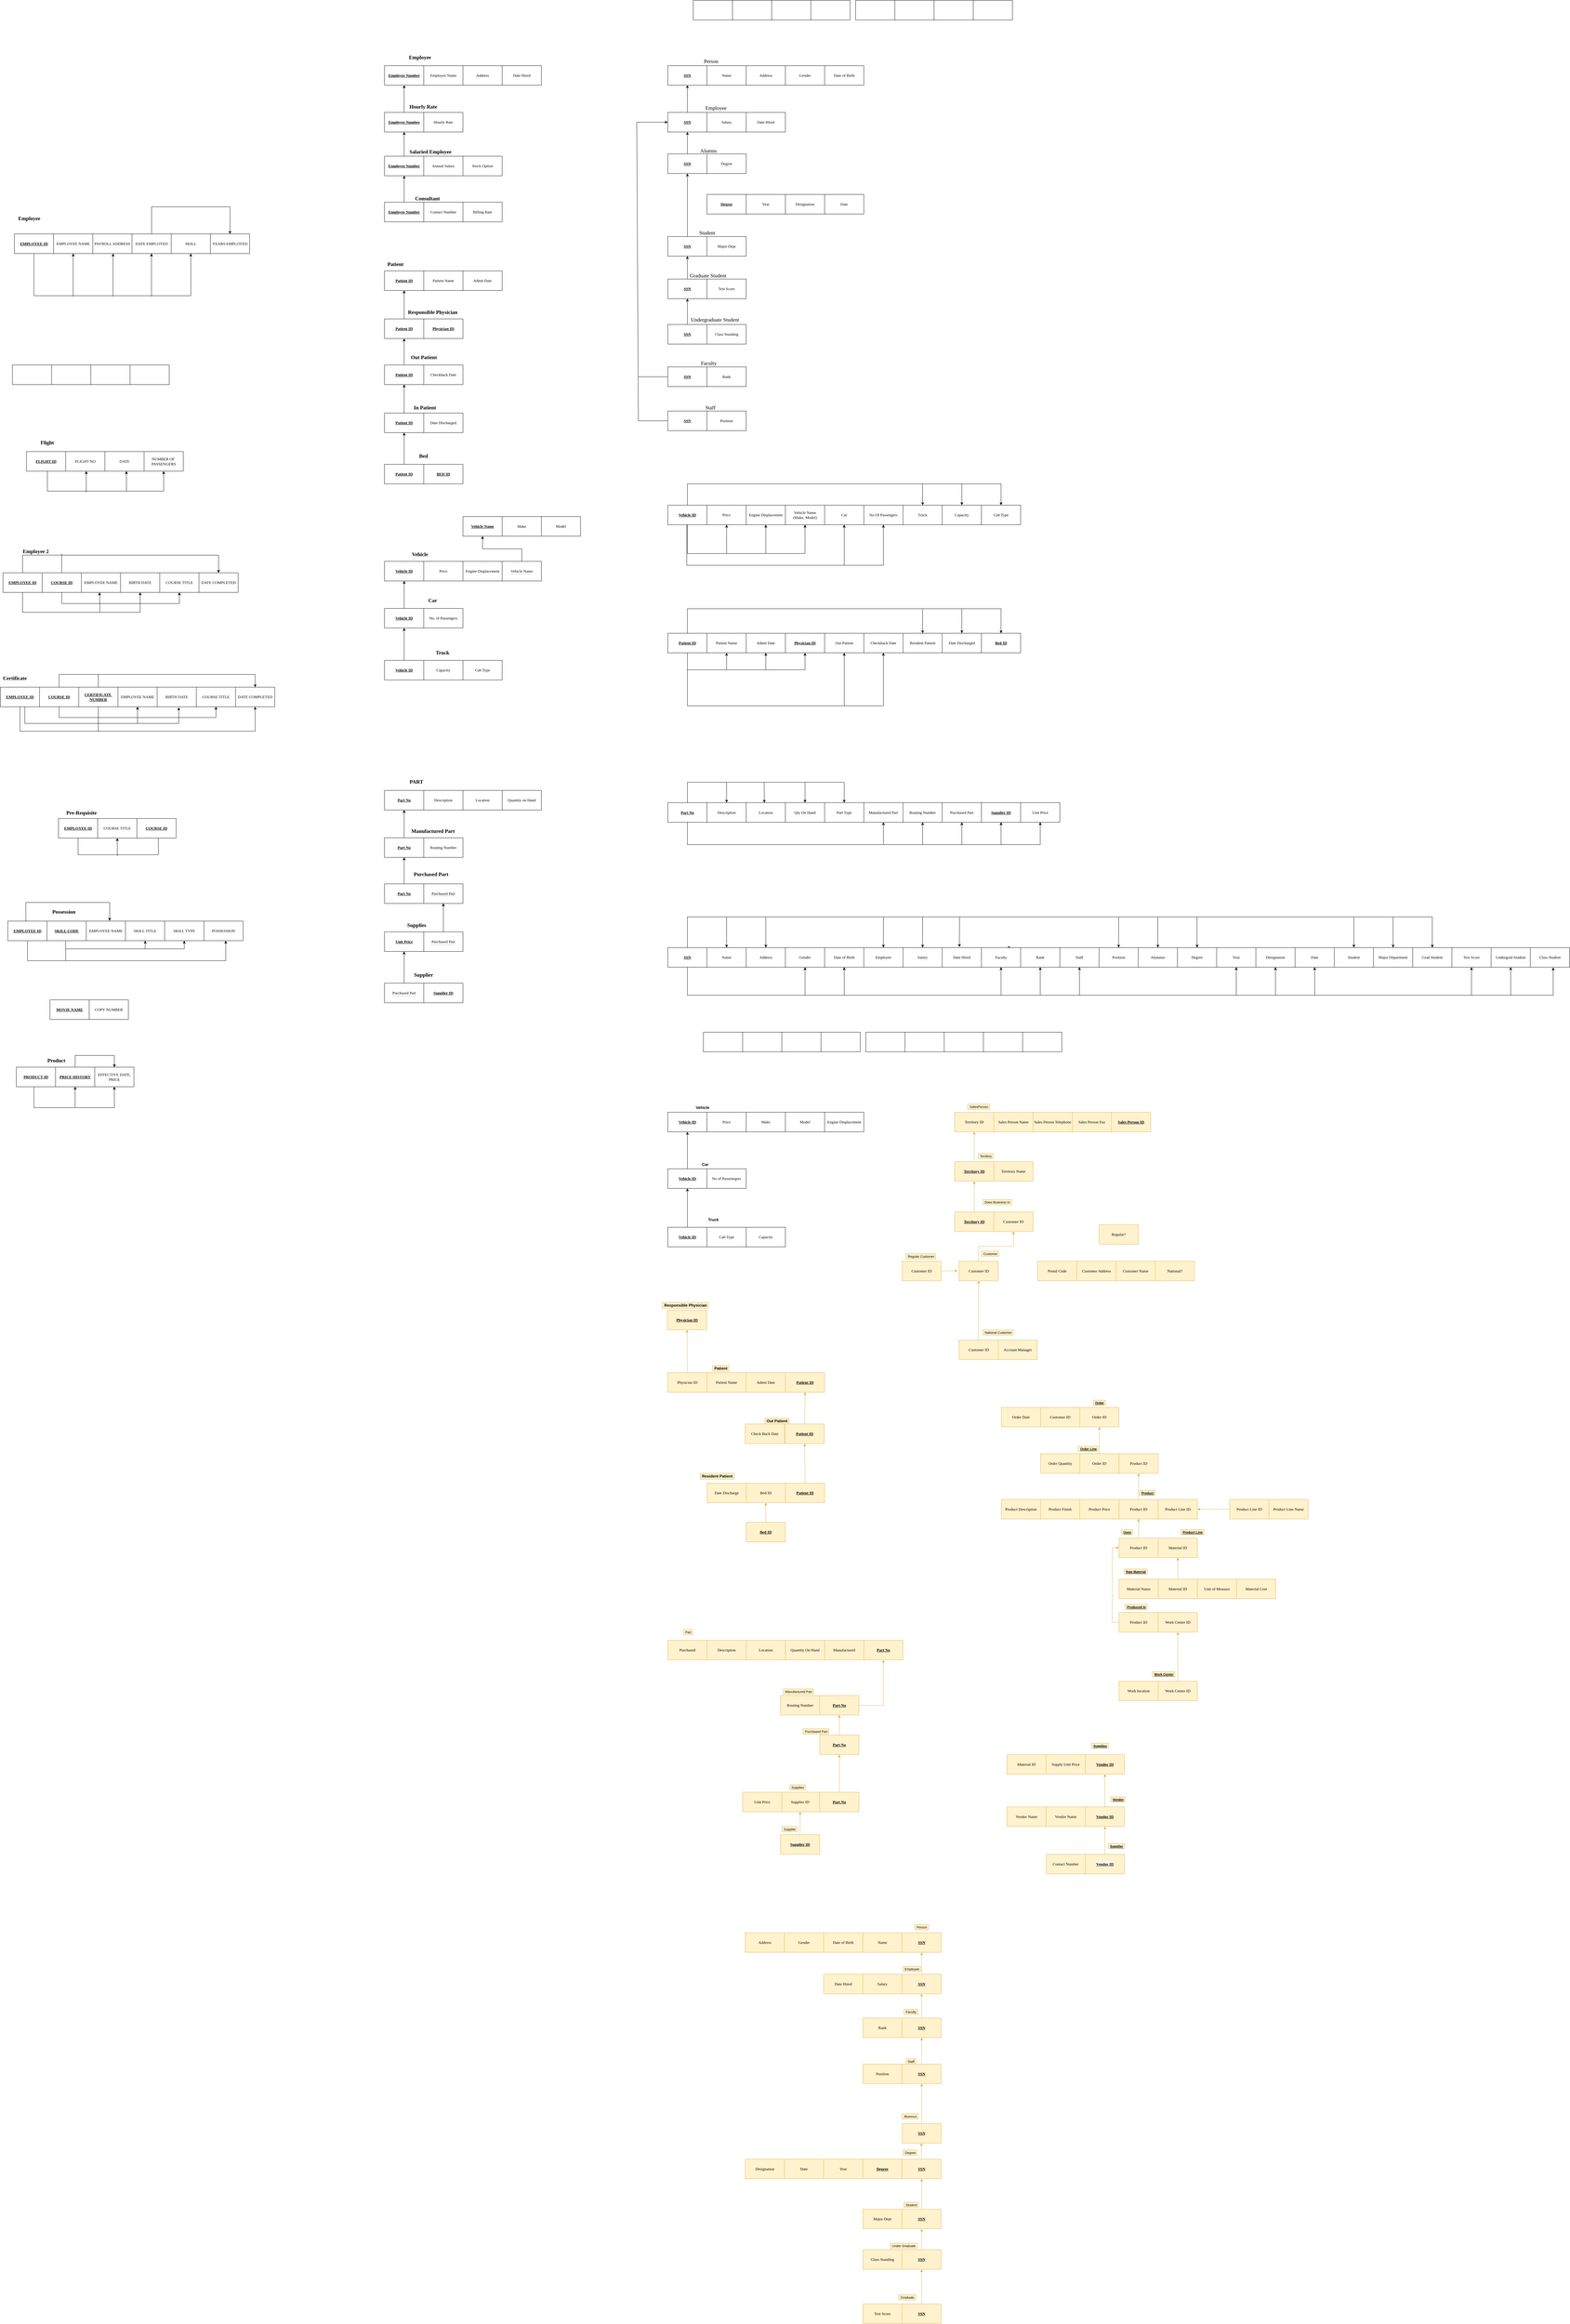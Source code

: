 <mxfile version="16.5.6" type="github">
  <diagram id="R2lEEEUBdFMjLlhIrx00" name="Assignment">
    <mxGraphModel dx="2178" dy="953" grid="0" gridSize="10" guides="1" tooltips="1" connect="1" arrows="1" fold="1" page="0" pageScale="1" pageWidth="850" pageHeight="1100" background="#FFFFFF" math="0" shadow="0" extFonts="Permanent Marker^https://fonts.googleapis.com/css?family=Permanent+Marker">
      <root>
        <mxCell id="0" />
        <mxCell id="1" parent="0" />
        <mxCell id="3wrw05tANonlnPxJcy26-1" value="&lt;b&gt;&lt;u&gt;EMPLOYEE ID&lt;/u&gt;&lt;/b&gt;" style="rounded=0;whiteSpace=wrap;html=1;fontFamily=Times New Roman;" parent="1" vertex="1">
          <mxGeometry x="-189" y="732" width="120" height="60" as="geometry" />
        </mxCell>
        <mxCell id="3wrw05tANonlnPxJcy26-6" value="EMPLOYEE NAME" style="rounded=0;whiteSpace=wrap;html=1;fontFamily=Times New Roman;" parent="1" vertex="1">
          <mxGeometry x="-69" y="732" width="120" height="60" as="geometry" />
        </mxCell>
        <mxCell id="3wrw05tANonlnPxJcy26-7" value="PAYROLL ADDRESS" style="rounded=0;whiteSpace=wrap;html=1;fontFamily=Times New Roman;" parent="1" vertex="1">
          <mxGeometry x="51" y="732" width="120" height="60" as="geometry" />
        </mxCell>
        <mxCell id="3wrw05tANonlnPxJcy26-8" value="DATE EMPLOYED" style="rounded=0;whiteSpace=wrap;html=1;fontFamily=Times New Roman;" parent="1" vertex="1">
          <mxGeometry x="171" y="732" width="120" height="60" as="geometry" />
        </mxCell>
        <mxCell id="3wrw05tANonlnPxJcy26-9" value="SKILL" style="rounded=0;whiteSpace=wrap;html=1;fontFamily=Times New Roman;" parent="1" vertex="1">
          <mxGeometry x="291" y="732" width="120" height="60" as="geometry" />
        </mxCell>
        <mxCell id="3wrw05tANonlnPxJcy26-10" value="YEARS EMPLOYED" style="rounded=0;whiteSpace=wrap;html=1;fontFamily=Times New Roman;" parent="1" vertex="1">
          <mxGeometry x="411" y="732" width="120" height="60" as="geometry" />
        </mxCell>
        <mxCell id="3wrw05tANonlnPxJcy26-12" value="" style="endArrow=classic;html=1;rounded=0;exitX=0.5;exitY=1;exitDx=0;exitDy=0;entryX=0.5;entryY=1;entryDx=0;entryDy=0;endFill=1;fontFamily=Times New Roman;" parent="1" source="3wrw05tANonlnPxJcy26-1" target="3wrw05tANonlnPxJcy26-9" edge="1">
          <mxGeometry width="50" height="50" relative="1" as="geometry">
            <mxPoint x="-181" y="921" as="sourcePoint" />
            <mxPoint x="369" y="921" as="targetPoint" />
            <Array as="points">
              <mxPoint x="-129" y="921" />
              <mxPoint x="351" y="921" />
            </Array>
          </mxGeometry>
        </mxCell>
        <mxCell id="3wrw05tANonlnPxJcy26-13" value="" style="endArrow=classic;html=1;rounded=0;entryX=0.5;entryY=1;entryDx=0;entryDy=0;strokeColor=default;snapToPoint=1;flowAnimation=0;noJump=0;ignoreEdge=0;startFill=1;fixDash=0;metaEdit=0;backgroundOutline=0;orthogonal=0;enumerate=0;endFill=1;fontFamily=Times New Roman;" parent="1" target="3wrw05tANonlnPxJcy26-6" edge="1">
          <mxGeometry width="50" height="50" relative="1" as="geometry">
            <mxPoint x="-9" y="923" as="sourcePoint" />
            <mxPoint x="38" y="855" as="targetPoint" />
          </mxGeometry>
        </mxCell>
        <mxCell id="3wrw05tANonlnPxJcy26-15" value="" style="endArrow=classic;html=1;rounded=0;entryX=0.5;entryY=1;entryDx=0;entryDy=0;strokeColor=default;snapToPoint=1;flowAnimation=0;noJump=0;ignoreEdge=0;startFill=1;fixDash=0;metaEdit=0;backgroundOutline=0;orthogonal=0;enumerate=0;endFill=1;fontFamily=Times New Roman;" parent="1" edge="1">
          <mxGeometry width="50" height="50" relative="1" as="geometry">
            <mxPoint x="113.0" y="923" as="sourcePoint" />
            <mxPoint x="113.0" y="792" as="targetPoint" />
          </mxGeometry>
        </mxCell>
        <mxCell id="3wrw05tANonlnPxJcy26-16" value="" style="endArrow=classic;html=1;rounded=0;entryX=0.5;entryY=1;entryDx=0;entryDy=0;strokeColor=default;snapToPoint=1;flowAnimation=0;noJump=0;ignoreEdge=0;startFill=1;fixDash=0;metaEdit=0;backgroundOutline=0;orthogonal=0;enumerate=0;endFill=1;fontFamily=Times New Roman;" parent="1" edge="1">
          <mxGeometry width="50" height="50" relative="1" as="geometry">
            <mxPoint x="230.66" y="923" as="sourcePoint" />
            <mxPoint x="230.66" y="792" as="targetPoint" />
          </mxGeometry>
        </mxCell>
        <mxCell id="3wrw05tANonlnPxJcy26-17" value="" style="endArrow=classic;html=1;rounded=0;strokeColor=default;exitX=0.5;exitY=0;exitDx=0;exitDy=0;entryX=0.5;entryY=0;entryDx=0;entryDy=0;endFill=1;fontFamily=Times New Roman;" parent="1" source="3wrw05tANonlnPxJcy26-8" target="3wrw05tANonlnPxJcy26-10" edge="1">
          <mxGeometry width="50" height="50" relative="1" as="geometry">
            <mxPoint x="190" y="674" as="sourcePoint" />
            <mxPoint x="568" y="605" as="targetPoint" />
            <Array as="points">
              <mxPoint x="231" y="649" />
              <mxPoint x="347" y="649" />
              <mxPoint x="471" y="649" />
            </Array>
          </mxGeometry>
        </mxCell>
        <mxCell id="3wrw05tANonlnPxJcy26-19" value="" style="rounded=0;whiteSpace=wrap;html=1;fontFamily=Times New Roman;" parent="1" vertex="1">
          <mxGeometry x="-195" y="1133" width="120" height="60" as="geometry" />
        </mxCell>
        <mxCell id="3wrw05tANonlnPxJcy26-20" value="" style="rounded=0;whiteSpace=wrap;html=1;fontFamily=Times New Roman;" parent="1" vertex="1">
          <mxGeometry x="-75" y="1133" width="120" height="60" as="geometry" />
        </mxCell>
        <mxCell id="3wrw05tANonlnPxJcy26-21" value="" style="rounded=0;whiteSpace=wrap;html=1;fontFamily=Times New Roman;" parent="1" vertex="1">
          <mxGeometry x="45" y="1133" width="120" height="60" as="geometry" />
        </mxCell>
        <mxCell id="3wrw05tANonlnPxJcy26-22" value="" style="rounded=0;whiteSpace=wrap;html=1;fontFamily=Times New Roman;" parent="1" vertex="1">
          <mxGeometry x="165" y="1133" width="120" height="60" as="geometry" />
        </mxCell>
        <mxCell id="3wrw05tANonlnPxJcy26-23" value="&lt;b&gt;&lt;u&gt;FLIGHT ID&lt;/u&gt;&lt;/b&gt;" style="rounded=0;whiteSpace=wrap;html=1;fontFamily=Times New Roman;" parent="1" vertex="1">
          <mxGeometry x="-152" y="1398" width="120" height="60" as="geometry" />
        </mxCell>
        <mxCell id="3wrw05tANonlnPxJcy26-24" value="FLIGHT NO" style="rounded=0;whiteSpace=wrap;html=1;fontFamily=Times New Roman;" parent="1" vertex="1">
          <mxGeometry x="-32" y="1398" width="120" height="60" as="geometry" />
        </mxCell>
        <mxCell id="3wrw05tANonlnPxJcy26-25" value="DATE" style="rounded=0;whiteSpace=wrap;html=1;fontFamily=Times New Roman;" parent="1" vertex="1">
          <mxGeometry x="88" y="1398" width="120" height="60" as="geometry" />
        </mxCell>
        <mxCell id="3wrw05tANonlnPxJcy26-26" value="NUMBER OF&amp;nbsp;&lt;br&gt;PASSENGERS" style="rounded=0;whiteSpace=wrap;html=1;fontFamily=Times New Roman;" parent="1" vertex="1">
          <mxGeometry x="208" y="1398" width="120" height="60" as="geometry" />
        </mxCell>
        <mxCell id="3wrw05tANonlnPxJcy26-27" value="" style="endArrow=classic;html=1;rounded=0;exitX=0.5;exitY=1;exitDx=0;exitDy=0;entryX=0.5;entryY=1;entryDx=0;entryDy=0;endFill=1;fontFamily=Times New Roman;" parent="1" target="3wrw05tANonlnPxJcy26-26" edge="1">
          <mxGeometry width="50" height="50" relative="1" as="geometry">
            <mxPoint x="-88" y="1458" as="sourcePoint" />
            <mxPoint x="392" y="1458" as="targetPoint" />
            <Array as="points">
              <mxPoint x="-88" y="1519" />
              <mxPoint x="87" y="1519" />
              <mxPoint x="268" y="1519" />
            </Array>
          </mxGeometry>
        </mxCell>
        <mxCell id="3wrw05tANonlnPxJcy26-28" value="" style="endArrow=classic;html=1;rounded=0;entryX=0.5;entryY=1;entryDx=0;entryDy=0;strokeColor=default;snapToPoint=1;flowAnimation=0;noJump=0;ignoreEdge=0;startFill=1;fixDash=0;metaEdit=0;backgroundOutline=0;orthogonal=0;enumerate=0;endFill=1;fontFamily=Times New Roman;" parent="1" edge="1">
          <mxGeometry width="50" height="50" relative="1" as="geometry">
            <mxPoint x="31" y="1523.098" as="sourcePoint" />
            <mxPoint x="31" y="1458" as="targetPoint" />
          </mxGeometry>
        </mxCell>
        <mxCell id="3wrw05tANonlnPxJcy26-29" value="" style="endArrow=classic;html=1;rounded=0;entryX=0.5;entryY=1;entryDx=0;entryDy=0;strokeColor=default;snapToPoint=1;flowAnimation=0;noJump=0;ignoreEdge=0;startFill=1;fixDash=0;metaEdit=0;backgroundOutline=0;orthogonal=0;enumerate=0;endFill=1;fontFamily=Times New Roman;" parent="1" edge="1">
          <mxGeometry width="50" height="50" relative="1" as="geometry">
            <mxPoint x="154" y="1519" as="sourcePoint" />
            <mxPoint x="154" y="1458" as="targetPoint" />
          </mxGeometry>
        </mxCell>
        <mxCell id="3wrw05tANonlnPxJcy26-31" value="&lt;b&gt;&lt;u&gt;EMPLOYEE ID&lt;/u&gt;&lt;/b&gt;" style="rounded=0;whiteSpace=wrap;html=1;fontFamily=Times New Roman;" parent="1" vertex="1">
          <mxGeometry x="-224" y="1769" width="120" height="60" as="geometry" />
        </mxCell>
        <mxCell id="3wrw05tANonlnPxJcy26-32" value="&lt;b&gt;&lt;u&gt;COURSE ID&lt;/u&gt;&lt;/b&gt;" style="rounded=0;whiteSpace=wrap;html=1;fontFamily=Times New Roman;" parent="1" vertex="1">
          <mxGeometry x="-104" y="1769" width="120" height="60" as="geometry" />
        </mxCell>
        <mxCell id="3wrw05tANonlnPxJcy26-33" value="EMPLOYEE NAME" style="rounded=0;whiteSpace=wrap;html=1;fontFamily=Times New Roman;" parent="1" vertex="1">
          <mxGeometry x="16" y="1769" width="120" height="60" as="geometry" />
        </mxCell>
        <mxCell id="3wrw05tANonlnPxJcy26-34" value="BIRTH DATE" style="rounded=0;whiteSpace=wrap;html=1;fontFamily=Times New Roman;" parent="1" vertex="1">
          <mxGeometry x="136" y="1769" width="120" height="60" as="geometry" />
        </mxCell>
        <mxCell id="3wrw05tANonlnPxJcy26-35" value="COURSE TITLE" style="rounded=0;whiteSpace=wrap;html=1;fontFamily=Times New Roman;" parent="1" vertex="1">
          <mxGeometry x="256" y="1769" width="120" height="60" as="geometry" />
        </mxCell>
        <mxCell id="3wrw05tANonlnPxJcy26-36" value="DATE COMPLETED" style="rounded=0;whiteSpace=wrap;html=1;fontFamily=Times New Roman;" parent="1" vertex="1">
          <mxGeometry x="376" y="1769" width="120" height="60" as="geometry" />
        </mxCell>
        <mxCell id="3wrw05tANonlnPxJcy26-39" value="" style="endArrow=classic;html=1;rounded=0;strokeColor=default;entryX=0.5;entryY=1;entryDx=0;entryDy=0;exitX=0.5;exitY=1;exitDx=0;exitDy=0;endFill=1;fontFamily=Times New Roman;" parent="1" source="3wrw05tANonlnPxJcy26-32" target="3wrw05tANonlnPxJcy26-35" edge="1">
          <mxGeometry width="50" height="50" relative="1" as="geometry">
            <mxPoint x="-43" y="1859" as="sourcePoint" />
            <mxPoint x="335" y="1859" as="targetPoint" />
            <Array as="points">
              <mxPoint x="-44" y="1863" />
              <mxPoint x="316" y="1863" />
            </Array>
          </mxGeometry>
        </mxCell>
        <mxCell id="3wrw05tANonlnPxJcy26-37" value="" style="endArrow=classic;html=1;rounded=0;strokeColor=default;exitX=0.5;exitY=1;exitDx=0;exitDy=0;entryX=0.5;entryY=1;entryDx=0;entryDy=0;endFill=1;fontFamily=Times New Roman;" parent="1" source="3wrw05tANonlnPxJcy26-31" target="3wrw05tANonlnPxJcy26-34" edge="1">
          <mxGeometry width="50" height="50" relative="1" as="geometry">
            <mxPoint x="-199" y="1887" as="sourcePoint" />
            <mxPoint x="253" y="1902" as="targetPoint" />
            <Array as="points">
              <mxPoint x="-164" y="1890" />
              <mxPoint x="28" y="1890" />
              <mxPoint x="196" y="1890" />
            </Array>
          </mxGeometry>
        </mxCell>
        <mxCell id="3wrw05tANonlnPxJcy26-38" value="" style="endArrow=classic;html=1;rounded=0;strokeColor=default;entryX=0.463;entryY=1.004;entryDx=0;entryDy=0;entryPerimeter=0;endFill=1;fontFamily=Times New Roman;" parent="1" target="3wrw05tANonlnPxJcy26-33" edge="1">
          <mxGeometry width="50" height="50" relative="1" as="geometry">
            <mxPoint x="73" y="1890" as="sourcePoint" />
            <mxPoint x="123" y="1840" as="targetPoint" />
            <Array as="points" />
          </mxGeometry>
        </mxCell>
        <mxCell id="3wrw05tANonlnPxJcy26-40" value="" style="endArrow=classic;html=1;rounded=0;strokeColor=default;exitX=0.5;exitY=0;exitDx=0;exitDy=0;entryX=0.5;entryY=0;entryDx=0;entryDy=0;endFill=1;fontFamily=Times New Roman;" parent="1" source="3wrw05tANonlnPxJcy26-31" target="3wrw05tANonlnPxJcy26-36" edge="1">
          <mxGeometry width="50" height="50" relative="1" as="geometry">
            <mxPoint x="-163" y="1762" as="sourcePoint" />
            <mxPoint x="-44" y="1715" as="targetPoint" />
            <Array as="points">
              <mxPoint x="-164" y="1715" />
              <mxPoint x="436" y="1715" />
            </Array>
          </mxGeometry>
        </mxCell>
        <mxCell id="3wrw05tANonlnPxJcy26-41" value="" style="endArrow=none;html=1;rounded=0;strokeColor=default;exitX=0.5;exitY=0;exitDx=0;exitDy=0;fontFamily=Times New Roman;" parent="1" source="3wrw05tANonlnPxJcy26-32" edge="1">
          <mxGeometry width="50" height="50" relative="1" as="geometry">
            <mxPoint x="-43" y="1706" as="sourcePoint" />
            <mxPoint x="-44" y="1711" as="targetPoint" />
          </mxGeometry>
        </mxCell>
        <mxCell id="3wrw05tANonlnPxJcy26-42" value="&lt;u&gt;&lt;b&gt;EMPLOYEE ID&lt;/b&gt;&lt;/u&gt;" style="rounded=0;whiteSpace=wrap;html=1;fontFamily=Times New Roman;" parent="1" vertex="1">
          <mxGeometry x="-232" y="2119" width="120" height="60" as="geometry" />
        </mxCell>
        <mxCell id="3wrw05tANonlnPxJcy26-43" value="&lt;u&gt;&lt;b&gt;COURSE ID&lt;/b&gt;&lt;/u&gt;" style="rounded=0;whiteSpace=wrap;html=1;fontFamily=Times New Roman;" parent="1" vertex="1">
          <mxGeometry x="-112" y="2119" width="120" height="60" as="geometry" />
        </mxCell>
        <mxCell id="3wrw05tANonlnPxJcy26-44" value="&lt;u&gt;&lt;b&gt;CERTIFICATE&amp;nbsp;&lt;br&gt;NUMBER&lt;/b&gt;&lt;/u&gt;" style="rounded=0;whiteSpace=wrap;html=1;fontFamily=Times New Roman;" parent="1" vertex="1">
          <mxGeometry x="8" y="2119" width="120" height="60" as="geometry" />
        </mxCell>
        <mxCell id="3wrw05tANonlnPxJcy26-45" value="EMPLOYEE NAME" style="rounded=0;whiteSpace=wrap;html=1;fontFamily=Times New Roman;" parent="1" vertex="1">
          <mxGeometry x="128" y="2119" width="120" height="60" as="geometry" />
        </mxCell>
        <mxCell id="3wrw05tANonlnPxJcy26-46" value="BIRTH DATE" style="rounded=0;whiteSpace=wrap;html=1;fontFamily=Times New Roman;" parent="1" vertex="1">
          <mxGeometry x="248" y="2119" width="120" height="60" as="geometry" />
        </mxCell>
        <mxCell id="3wrw05tANonlnPxJcy26-47" value="COURSE TITLE" style="rounded=0;whiteSpace=wrap;html=1;fontFamily=Times New Roman;" parent="1" vertex="1">
          <mxGeometry x="368" y="2119" width="120" height="60" as="geometry" />
        </mxCell>
        <mxCell id="3wrw05tANonlnPxJcy26-48" value="DATE COMPLETED" style="rounded=0;whiteSpace=wrap;html=1;fontFamily=Times New Roman;" parent="1" vertex="1">
          <mxGeometry x="488" y="2119" width="120" height="60" as="geometry" />
        </mxCell>
        <mxCell id="3wrw05tANonlnPxJcy26-49" value="" style="endArrow=classic;html=1;rounded=0;strokeColor=default;exitX=0.5;exitY=0;exitDx=0;exitDy=0;entryX=0.5;entryY=0;entryDx=0;entryDy=0;endFill=1;fontFamily=Times New Roman;" parent="1" source="3wrw05tANonlnPxJcy26-43" target="3wrw05tANonlnPxJcy26-48" edge="1">
          <mxGeometry width="50" height="50" relative="1" as="geometry">
            <mxPoint x="-62" y="2110" as="sourcePoint" />
            <mxPoint x="533" y="2080" as="targetPoint" />
            <Array as="points">
              <mxPoint x="-52" y="2080" />
              <mxPoint x="548" y="2080" />
            </Array>
          </mxGeometry>
        </mxCell>
        <mxCell id="3wrw05tANonlnPxJcy26-50" value="" style="endArrow=none;html=1;rounded=0;strokeColor=default;exitX=0.5;exitY=0;exitDx=0;exitDy=0;fontFamily=Times New Roman;" parent="1" source="3wrw05tANonlnPxJcy26-44" edge="1">
          <mxGeometry width="50" height="50" relative="1" as="geometry">
            <mxPoint x="68" y="2109" as="sourcePoint" />
            <mxPoint x="68" y="2080" as="targetPoint" />
          </mxGeometry>
        </mxCell>
        <mxCell id="3wrw05tANonlnPxJcy26-51" value="" style="endArrow=classic;html=1;rounded=0;strokeColor=default;exitX=0.5;exitY=1;exitDx=0;exitDy=0;entryX=0.5;entryY=1;entryDx=0;entryDy=0;endFill=1;fontFamily=Times New Roman;" parent="1" source="3wrw05tANonlnPxJcy26-42" target="3wrw05tANonlnPxJcy26-48" edge="1">
          <mxGeometry width="50" height="50" relative="1" as="geometry">
            <mxPoint x="-161" y="2285" as="sourcePoint" />
            <mxPoint x="559" y="2285" as="targetPoint" />
            <Array as="points">
              <mxPoint x="-172" y="2254" />
              <mxPoint x="548" y="2254" />
            </Array>
          </mxGeometry>
        </mxCell>
        <mxCell id="3wrw05tANonlnPxJcy26-52" value="" style="endArrow=none;html=1;rounded=0;strokeColor=default;entryX=0.5;entryY=1;entryDx=0;entryDy=0;fontFamily=Times New Roman;" parent="1" target="3wrw05tANonlnPxJcy26-44" edge="1">
          <mxGeometry width="50" height="50" relative="1" as="geometry">
            <mxPoint x="68" y="2255" as="sourcePoint" />
            <mxPoint x="159" y="2344" as="targetPoint" />
          </mxGeometry>
        </mxCell>
        <mxCell id="3wrw05tANonlnPxJcy26-53" value="" style="endArrow=classic;html=1;rounded=0;strokeColor=default;entryX=0.5;entryY=1;entryDx=0;entryDy=0;exitX=0.5;exitY=1;exitDx=0;exitDy=0;endFill=1;fontFamily=Times New Roman;" parent="1" source="3wrw05tANonlnPxJcy26-43" target="3wrw05tANonlnPxJcy26-47" edge="1">
          <mxGeometry width="50" height="50" relative="1" as="geometry">
            <mxPoint x="28" y="2368" as="sourcePoint" />
            <mxPoint x="78" y="2318" as="targetPoint" />
            <Array as="points">
              <mxPoint x="-52" y="2212" />
              <mxPoint x="428" y="2212" />
            </Array>
          </mxGeometry>
        </mxCell>
        <mxCell id="3wrw05tANonlnPxJcy26-54" value="" style="endArrow=classic;html=1;rounded=0;strokeColor=default;exitX=0.624;exitY=0.996;exitDx=0;exitDy=0;exitPerimeter=0;entryX=0.551;entryY=1.033;entryDx=0;entryDy=0;entryPerimeter=0;endFill=1;fontFamily=Times New Roman;" parent="1" source="3wrw05tANonlnPxJcy26-42" target="3wrw05tANonlnPxJcy26-46" edge="1">
          <mxGeometry width="50" height="50" relative="1" as="geometry">
            <mxPoint x="-11" y="2355" as="sourcePoint" />
            <mxPoint x="39" y="2305" as="targetPoint" />
            <Array as="points">
              <mxPoint x="-157" y="2230" />
              <mxPoint x="314" y="2230" />
            </Array>
          </mxGeometry>
        </mxCell>
        <mxCell id="3wrw05tANonlnPxJcy26-55" value="" style="endArrow=classic;html=1;rounded=0;strokeColor=default;entryX=0.5;entryY=1;entryDx=0;entryDy=0;endFill=1;fontFamily=Times New Roman;" parent="1" target="3wrw05tANonlnPxJcy26-45" edge="1">
          <mxGeometry width="50" height="50" relative="1" as="geometry">
            <mxPoint x="188" y="2230" as="sourcePoint" />
            <mxPoint x="250" y="2290" as="targetPoint" />
          </mxGeometry>
        </mxCell>
        <mxCell id="3wrw05tANonlnPxJcy26-56" value="&lt;u&gt;&lt;b&gt;EMPLOYEE ID&lt;/b&gt;&lt;/u&gt;" style="rounded=0;whiteSpace=wrap;html=1;fontFamily=Times New Roman;" parent="1" vertex="1">
          <mxGeometry x="-54" y="2521" width="120" height="60" as="geometry" />
        </mxCell>
        <mxCell id="3wrw05tANonlnPxJcy26-57" value="COURSE TITLE" style="rounded=0;whiteSpace=wrap;html=1;fontFamily=Times New Roman;" parent="1" vertex="1">
          <mxGeometry x="66" y="2521" width="120" height="60" as="geometry" />
        </mxCell>
        <mxCell id="3wrw05tANonlnPxJcy26-58" value="&lt;u&gt;&lt;b&gt;COURSE ID&lt;/b&gt;&lt;/u&gt;" style="rounded=0;whiteSpace=wrap;html=1;fontFamily=Times New Roman;" parent="1" vertex="1">
          <mxGeometry x="186" y="2521" width="120" height="60" as="geometry" />
        </mxCell>
        <mxCell id="3wrw05tANonlnPxJcy26-59" value="" style="endArrow=classic;html=1;rounded=0;strokeColor=default;entryX=0.5;entryY=1;entryDx=0;entryDy=0;endFill=1;fontFamily=Times New Roman;" parent="1" target="3wrw05tANonlnPxJcy26-57" edge="1">
          <mxGeometry width="50" height="50" relative="1" as="geometry">
            <mxPoint x="126" y="2635" as="sourcePoint" />
            <mxPoint x="144" y="2606" as="targetPoint" />
          </mxGeometry>
        </mxCell>
        <mxCell id="3wrw05tANonlnPxJcy26-60" value="" style="endArrow=none;html=1;rounded=0;strokeColor=default;entryX=0.547;entryY=1.01;entryDx=0;entryDy=0;exitX=0.5;exitY=1;exitDx=0;exitDy=0;entryPerimeter=0;fontFamily=Times New Roman;" parent="1" source="3wrw05tANonlnPxJcy26-56" target="3wrw05tANonlnPxJcy26-58" edge="1">
          <mxGeometry width="50" height="50" relative="1" as="geometry">
            <mxPoint x="42" y="2676" as="sourcePoint" />
            <mxPoint x="256" y="2588" as="targetPoint" />
            <Array as="points">
              <mxPoint x="6" y="2632" />
              <mxPoint x="252" y="2632" />
            </Array>
          </mxGeometry>
        </mxCell>
        <mxCell id="3wrw05tANonlnPxJcy26-62" value="&lt;b&gt;&lt;u&gt;EMPLOYEE ID&lt;/u&gt;&lt;/b&gt;" style="rounded=0;whiteSpace=wrap;html=1;fontFamily=Times New Roman;" parent="1" vertex="1">
          <mxGeometry x="-209" y="2835" width="120" height="60" as="geometry" />
        </mxCell>
        <mxCell id="3wrw05tANonlnPxJcy26-63" value="&lt;b&gt;&lt;u&gt;SKILL CODE&lt;/u&gt;&lt;/b&gt;" style="rounded=0;whiteSpace=wrap;html=1;fontFamily=Times New Roman;" parent="1" vertex="1">
          <mxGeometry x="-89" y="2835" width="120" height="60" as="geometry" />
        </mxCell>
        <mxCell id="3wrw05tANonlnPxJcy26-64" value="EMPLOYEE NAME" style="rounded=0;whiteSpace=wrap;html=1;fontFamily=Times New Roman;" parent="1" vertex="1">
          <mxGeometry x="31" y="2835" width="120" height="60" as="geometry" />
        </mxCell>
        <mxCell id="3wrw05tANonlnPxJcy26-72" value="" style="edgeStyle=orthogonalEdgeStyle;rounded=0;orthogonalLoop=1;jettySize=auto;html=1;startFill=1;endArrow=classic;endFill=1;strokeColor=default;fontFamily=Times New Roman;" parent="1" target="3wrw05tANonlnPxJcy26-65" edge="1">
          <mxGeometry relative="1" as="geometry">
            <mxPoint x="211" y="2920" as="sourcePoint" />
          </mxGeometry>
        </mxCell>
        <mxCell id="3wrw05tANonlnPxJcy26-65" value="SKILL TITLE" style="rounded=0;whiteSpace=wrap;html=1;fontFamily=Times New Roman;" parent="1" vertex="1">
          <mxGeometry x="151" y="2835" width="120" height="60" as="geometry" />
        </mxCell>
        <mxCell id="3wrw05tANonlnPxJcy26-66" value="SKILL TYPE" style="rounded=0;whiteSpace=wrap;html=1;fontFamily=Times New Roman;" parent="1" vertex="1">
          <mxGeometry x="271" y="2835" width="120" height="60" as="geometry" />
        </mxCell>
        <mxCell id="3wrw05tANonlnPxJcy26-67" value="POSSESSION" style="rounded=0;whiteSpace=wrap;html=1;fontFamily=Times New Roman;" parent="1" vertex="1">
          <mxGeometry x="391" y="2835" width="120" height="60" as="geometry" />
        </mxCell>
        <mxCell id="3wrw05tANonlnPxJcy26-68" value="" style="endArrow=classic;html=1;rounded=0;strokeColor=default;exitX=0.5;exitY=1;exitDx=0;exitDy=0;entryX=0.558;entryY=1;entryDx=0;entryDy=0;entryPerimeter=0;endFill=1;fontFamily=Times New Roman;" parent="1" source="3wrw05tANonlnPxJcy26-62" target="3wrw05tANonlnPxJcy26-67" edge="1">
          <mxGeometry width="50" height="50" relative="1" as="geometry">
            <mxPoint x="14" y="3025" as="sourcePoint" />
            <mxPoint x="451" y="2956" as="targetPoint" />
            <Array as="points">
              <mxPoint x="-149" y="2956" />
              <mxPoint x="458" y="2956" />
            </Array>
          </mxGeometry>
        </mxCell>
        <mxCell id="3wrw05tANonlnPxJcy26-69" value="" style="endArrow=none;html=1;rounded=0;strokeColor=default;fontFamily=Times New Roman;" parent="1" edge="1">
          <mxGeometry width="50" height="50" relative="1" as="geometry">
            <mxPoint x="-32" y="2956" as="sourcePoint" />
            <mxPoint x="-32" y="2895" as="targetPoint" />
          </mxGeometry>
        </mxCell>
        <mxCell id="3wrw05tANonlnPxJcy26-70" value="" style="endArrow=classic;html=1;rounded=0;strokeColor=default;entryX=0.5;entryY=1;entryDx=0;entryDy=0;endFill=1;fontFamily=Times New Roman;" parent="1" target="3wrw05tANonlnPxJcy26-66" edge="1">
          <mxGeometry width="50" height="50" relative="1" as="geometry">
            <mxPoint x="-32" y="2920" as="sourcePoint" />
            <mxPoint x="384" y="2920" as="targetPoint" />
            <Array as="points">
              <mxPoint x="331" y="2920" />
            </Array>
          </mxGeometry>
        </mxCell>
        <mxCell id="3wrw05tANonlnPxJcy26-73" value="" style="endArrow=classic;html=1;rounded=0;strokeColor=default;exitX=0.46;exitY=0.007;exitDx=0;exitDy=0;exitPerimeter=0;entryX=0.596;entryY=-0.017;entryDx=0;entryDy=0;entryPerimeter=0;endFill=1;fontFamily=Times New Roman;" parent="1" source="3wrw05tANonlnPxJcy26-62" target="3wrw05tANonlnPxJcy26-64" edge="1">
          <mxGeometry width="50" height="50" relative="1" as="geometry">
            <mxPoint x="-117" y="2805" as="sourcePoint" />
            <mxPoint x="-67" y="2755" as="targetPoint" />
            <Array as="points">
              <mxPoint x="-154" y="2778" />
              <mxPoint x="103" y="2778" />
            </Array>
          </mxGeometry>
        </mxCell>
        <mxCell id="3wrw05tANonlnPxJcy26-74" value="&lt;b&gt;&lt;u&gt;MOVIE NAME&lt;/u&gt;&lt;/b&gt;" style="rounded=0;whiteSpace=wrap;html=1;fontFamily=Times New Roman;" parent="1" vertex="1">
          <mxGeometry x="-80" y="3076" width="120" height="60" as="geometry" />
        </mxCell>
        <mxCell id="3wrw05tANonlnPxJcy26-75" value="COPY NUMBER" style="rounded=0;whiteSpace=wrap;html=1;fontFamily=Times New Roman;" parent="1" vertex="1">
          <mxGeometry x="40" y="3076" width="120" height="60" as="geometry" />
        </mxCell>
        <mxCell id="3wrw05tANonlnPxJcy26-76" value="&lt;b&gt;&lt;u&gt;PRODUCT ID&lt;/u&gt;&lt;/b&gt;" style="rounded=0;whiteSpace=wrap;html=1;fontFamily=Times New Roman;" parent="1" vertex="1">
          <mxGeometry x="-183" y="3282" width="120" height="60" as="geometry" />
        </mxCell>
        <mxCell id="3wrw05tANonlnPxJcy26-77" value="&lt;b&gt;&lt;u&gt;PRICE HISTORY&lt;/u&gt;&lt;/b&gt;" style="rounded=0;whiteSpace=wrap;html=1;fontFamily=Times New Roman;" parent="1" vertex="1">
          <mxGeometry x="-63" y="3282" width="120" height="60" as="geometry" />
        </mxCell>
        <mxCell id="3wrw05tANonlnPxJcy26-78" value="EFFECTIVE DATE,&lt;br&gt;PRICE" style="rounded=0;whiteSpace=wrap;html=1;fontFamily=Times New Roman;" parent="1" vertex="1">
          <mxGeometry x="57" y="3282" width="120" height="60" as="geometry" />
        </mxCell>
        <mxCell id="3wrw05tANonlnPxJcy26-79" value="" style="endArrow=classic;html=1;rounded=0;strokeColor=default;exitX=0.45;exitY=1.017;exitDx=0;exitDy=0;exitPerimeter=0;entryX=0.5;entryY=1;entryDx=0;entryDy=0;endFill=1;fontFamily=Times New Roman;" parent="1" source="3wrw05tANonlnPxJcy26-76" target="3wrw05tANonlnPxJcy26-78" edge="1">
          <mxGeometry width="50" height="50" relative="1" as="geometry">
            <mxPoint x="-57" y="3456" as="sourcePoint" />
            <mxPoint x="147" y="3406" as="targetPoint" />
            <Array as="points">
              <mxPoint x="-129" y="3406" />
              <mxPoint x="117" y="3406" />
            </Array>
          </mxGeometry>
        </mxCell>
        <mxCell id="3wrw05tANonlnPxJcy26-81" value="" style="endArrow=classic;html=1;rounded=0;strokeColor=default;entryX=0.5;entryY=1;entryDx=0;entryDy=0;endFill=1;fontFamily=Times New Roman;" parent="1" target="3wrw05tANonlnPxJcy26-77" edge="1">
          <mxGeometry width="50" height="50" relative="1" as="geometry">
            <mxPoint x="-3" y="3405" as="sourcePoint" />
            <mxPoint x="46" y="3424" as="targetPoint" />
          </mxGeometry>
        </mxCell>
        <mxCell id="3wrw05tANonlnPxJcy26-82" value="" style="endArrow=classic;html=1;rounded=0;strokeColor=default;exitX=0.5;exitY=0;exitDx=0;exitDy=0;entryX=0.5;entryY=0;entryDx=0;entryDy=0;endFill=1;fontFamily=Times New Roman;" parent="1" source="3wrw05tANonlnPxJcy26-77" target="3wrw05tANonlnPxJcy26-78" edge="1">
          <mxGeometry width="50" height="50" relative="1" as="geometry">
            <mxPoint x="-2" y="3259" as="sourcePoint" />
            <mxPoint x="112" y="3201" as="targetPoint" />
            <Array as="points">
              <mxPoint x="-3" y="3246" />
              <mxPoint x="117" y="3246" />
            </Array>
          </mxGeometry>
        </mxCell>
        <mxCell id="3wrw05tANonlnPxJcy26-83" value="&lt;font style=&quot;font-size: 16px&quot;&gt;&lt;b&gt;Product&lt;/b&gt;&lt;/font&gt;" style="text;html=1;align=center;verticalAlign=middle;resizable=0;points=[];autosize=1;strokeColor=none;fillColor=none;fontFamily=Times New Roman;" parent="1" vertex="1">
          <mxGeometry x="-94" y="3251" width="65" height="19" as="geometry" />
        </mxCell>
        <mxCell id="3wrw05tANonlnPxJcy26-84" value="&lt;b&gt;Possession&lt;/b&gt;" style="text;html=1;align=center;verticalAlign=middle;resizable=0;points=[];autosize=1;strokeColor=none;fillColor=none;fontSize=16;fontFamily=Times New Roman;" parent="1" vertex="1">
          <mxGeometry x="-79" y="2794" width="81" height="23" as="geometry" />
        </mxCell>
        <mxCell id="3wrw05tANonlnPxJcy26-85" value="Pre-Requisite" style="text;html=1;align=center;verticalAlign=middle;resizable=0;points=[];autosize=1;strokeColor=none;fillColor=none;fontSize=16;fontFamily=Times New Roman;fontStyle=1" parent="1" vertex="1">
          <mxGeometry x="-36" y="2491" width="103" height="23" as="geometry" />
        </mxCell>
        <mxCell id="3wrw05tANonlnPxJcy26-86" value="&lt;b&gt;Certificate&lt;/b&gt;" style="text;html=1;align=center;verticalAlign=middle;resizable=0;points=[];autosize=1;strokeColor=none;fillColor=none;fontSize=16;fontFamily=Times New Roman;" parent="1" vertex="1">
          <mxGeometry x="-230" y="2079" width="83" height="23" as="geometry" />
        </mxCell>
        <mxCell id="3wrw05tANonlnPxJcy26-87" value="&lt;b&gt;Flight&lt;/b&gt;" style="text;html=1;align=center;verticalAlign=middle;resizable=0;points=[];autosize=1;strokeColor=none;fillColor=none;fontSize=16;fontFamily=Times New Roman;" parent="1" vertex="1">
          <mxGeometry x="-115" y="1358" width="51" height="23" as="geometry" />
        </mxCell>
        <mxCell id="3wrw05tANonlnPxJcy26-88" value="&lt;b&gt;Employee 2&lt;/b&gt;" style="text;html=1;align=center;verticalAlign=middle;resizable=0;points=[];autosize=1;strokeColor=none;fillColor=none;fontSize=16;fontFamily=Times New Roman;" parent="1" vertex="1">
          <mxGeometry x="-169" y="1691" width="90" height="23" as="geometry" />
        </mxCell>
        <mxCell id="3wrw05tANonlnPxJcy26-89" value="&lt;b&gt;Employee&lt;/b&gt;" style="text;html=1;align=center;verticalAlign=middle;resizable=0;points=[];autosize=1;strokeColor=none;fillColor=none;fontSize=16;fontFamily=Times New Roman;" parent="1" vertex="1">
          <mxGeometry x="-183" y="672" width="78" height="23" as="geometry" />
        </mxCell>
        <mxCell id="3wrw05tANonlnPxJcy26-90" value="Employee Number" style="rounded=0;whiteSpace=wrap;html=1;fontFamily=Times New Roman;spacingTop=0;fontStyle=5" parent="1" vertex="1">
          <mxGeometry x="944" y="217" width="120" height="60" as="geometry" />
        </mxCell>
        <mxCell id="3wrw05tANonlnPxJcy26-91" value="Employee Name" style="rounded=0;whiteSpace=wrap;html=1;fontFamily=Times New Roman;spacingTop=0;" parent="1" vertex="1">
          <mxGeometry x="1064" y="217" width="120" height="60" as="geometry" />
        </mxCell>
        <mxCell id="3wrw05tANonlnPxJcy26-92" value="Address" style="rounded=0;whiteSpace=wrap;html=1;fontFamily=Times New Roman;spacingTop=0;" parent="1" vertex="1">
          <mxGeometry x="1184" y="217" width="120" height="60" as="geometry" />
        </mxCell>
        <mxCell id="3wrw05tANonlnPxJcy26-93" value="Date Hired" style="rounded=0;whiteSpace=wrap;html=1;fontFamily=Times New Roman;spacingTop=0;" parent="1" vertex="1">
          <mxGeometry x="1304" y="217" width="120" height="60" as="geometry" />
        </mxCell>
        <mxCell id="3wrw05tANonlnPxJcy26-104" value="" style="edgeStyle=orthogonalEdgeStyle;rounded=0;orthogonalLoop=1;jettySize=auto;html=1;fontFamily=Times New Roman;fontSize=16;startFill=1;endArrow=classic;endFill=1;strokeColor=default;" parent="1" source="3wrw05tANonlnPxJcy26-94" target="3wrw05tANonlnPxJcy26-90" edge="1">
          <mxGeometry relative="1" as="geometry" />
        </mxCell>
        <mxCell id="3wrw05tANonlnPxJcy26-94" value="&lt;span&gt;Employee Number&lt;/span&gt;" style="rounded=0;whiteSpace=wrap;html=1;fontFamily=Times New Roman;spacingTop=0;fontStyle=5" parent="1" vertex="1">
          <mxGeometry x="944" y="360" width="120" height="60" as="geometry" />
        </mxCell>
        <mxCell id="3wrw05tANonlnPxJcy26-95" value="Hourly Rate" style="rounded=0;whiteSpace=wrap;html=1;fontFamily=Times New Roman;spacingTop=0;" parent="1" vertex="1">
          <mxGeometry x="1064" y="360" width="120" height="60" as="geometry" />
        </mxCell>
        <mxCell id="3wrw05tANonlnPxJcy26-103" value="" style="edgeStyle=orthogonalEdgeStyle;rounded=0;orthogonalLoop=1;jettySize=auto;html=1;fontFamily=Times New Roman;fontSize=16;startFill=1;endArrow=classic;endFill=1;strokeColor=default;" parent="1" source="3wrw05tANonlnPxJcy26-96" target="3wrw05tANonlnPxJcy26-94" edge="1">
          <mxGeometry relative="1" as="geometry" />
        </mxCell>
        <mxCell id="3wrw05tANonlnPxJcy26-96" value="&lt;span&gt;Employee Number&lt;/span&gt;" style="rounded=0;whiteSpace=wrap;html=1;fontFamily=Times New Roman;spacingTop=0;fontStyle=5" parent="1" vertex="1">
          <mxGeometry x="944" y="494" width="120" height="60" as="geometry" />
        </mxCell>
        <mxCell id="3wrw05tANonlnPxJcy26-97" value="Annual Salary" style="rounded=0;whiteSpace=wrap;html=1;fontFamily=Times New Roman;spacingTop=0;" parent="1" vertex="1">
          <mxGeometry x="1064" y="494" width="120" height="60" as="geometry" />
        </mxCell>
        <mxCell id="3wrw05tANonlnPxJcy26-98" value="Stock Option" style="rounded=0;whiteSpace=wrap;html=1;fontFamily=Times New Roman;spacingTop=0;" parent="1" vertex="1">
          <mxGeometry x="1184" y="494" width="120" height="60" as="geometry" />
        </mxCell>
        <mxCell id="3wrw05tANonlnPxJcy26-102" value="" style="edgeStyle=orthogonalEdgeStyle;rounded=0;orthogonalLoop=1;jettySize=auto;html=1;fontFamily=Times New Roman;fontSize=16;startFill=1;endArrow=classic;endFill=1;strokeColor=default;" parent="1" source="3wrw05tANonlnPxJcy26-99" target="3wrw05tANonlnPxJcy26-96" edge="1">
          <mxGeometry relative="1" as="geometry" />
        </mxCell>
        <mxCell id="3wrw05tANonlnPxJcy26-99" value="&lt;span&gt;Employee Number&lt;/span&gt;" style="rounded=0;whiteSpace=wrap;html=1;fontFamily=Times New Roman;spacingTop=0;fontStyle=5" parent="1" vertex="1">
          <mxGeometry x="944" y="635" width="120" height="60" as="geometry" />
        </mxCell>
        <mxCell id="3wrw05tANonlnPxJcy26-100" value="Contact Number" style="rounded=0;whiteSpace=wrap;html=1;fontFamily=Times New Roman;spacingTop=0;" parent="1" vertex="1">
          <mxGeometry x="1064" y="635" width="120" height="60" as="geometry" />
        </mxCell>
        <mxCell id="3wrw05tANonlnPxJcy26-101" value="Billing Rate" style="rounded=0;whiteSpace=wrap;html=1;fontFamily=Times New Roman;spacingTop=0;" parent="1" vertex="1">
          <mxGeometry x="1184" y="635" width="120" height="60" as="geometry" />
        </mxCell>
        <mxCell id="3wrw05tANonlnPxJcy26-105" value="Employee" style="text;html=1;align=center;verticalAlign=middle;resizable=0;points=[];autosize=1;strokeColor=none;fillColor=none;fontSize=16;fontFamily=Times New Roman;fontStyle=1" parent="1" vertex="1">
          <mxGeometry x="1013" y="179" width="78" height="23" as="geometry" />
        </mxCell>
        <mxCell id="3wrw05tANonlnPxJcy26-106" value="Hourly Rate" style="text;html=1;align=center;verticalAlign=middle;resizable=0;points=[];autosize=1;strokeColor=none;fillColor=none;fontSize=16;fontFamily=Times New Roman;fontStyle=1" parent="1" vertex="1">
          <mxGeometry x="1014" y="330" width="95" height="23" as="geometry" />
        </mxCell>
        <mxCell id="3wrw05tANonlnPxJcy26-107" value="Salaried Employee" style="text;html=1;align=center;verticalAlign=middle;resizable=0;points=[];autosize=1;strokeColor=none;fillColor=none;fontSize=16;fontFamily=Times New Roman;fontStyle=1" parent="1" vertex="1">
          <mxGeometry x="1015" y="468" width="138" height="23" as="geometry" />
        </mxCell>
        <mxCell id="3wrw05tANonlnPxJcy26-108" value="Consultant" style="text;html=1;align=center;verticalAlign=middle;resizable=0;points=[];autosize=1;strokeColor=none;fillColor=none;fontSize=16;fontFamily=Times New Roman;fontStyle=1" parent="1" vertex="1">
          <mxGeometry x="1032" y="611" width="86" height="23" as="geometry" />
        </mxCell>
        <mxCell id="3wrw05tANonlnPxJcy26-113" value="Patient ID" style="rounded=0;whiteSpace=wrap;html=1;fontFamily=Times New Roman;fontStyle=5" parent="1" vertex="1">
          <mxGeometry x="944" y="845" width="120" height="60" as="geometry" />
        </mxCell>
        <mxCell id="3wrw05tANonlnPxJcy26-114" value="Patient Name" style="rounded=0;whiteSpace=wrap;html=1;fontFamily=Times New Roman;" parent="1" vertex="1">
          <mxGeometry x="1064" y="845" width="120" height="60" as="geometry" />
        </mxCell>
        <mxCell id="3wrw05tANonlnPxJcy26-115" value="Admit Date" style="rounded=0;whiteSpace=wrap;html=1;fontFamily=Times New Roman;" parent="1" vertex="1">
          <mxGeometry x="1184" y="845" width="120" height="60" as="geometry" />
        </mxCell>
        <mxCell id="3wrw05tANonlnPxJcy26-127" value="" style="edgeStyle=orthogonalEdgeStyle;rounded=0;orthogonalLoop=1;jettySize=auto;html=1;fontFamily=Times New Roman;fontSize=16;startFill=1;endArrow=classic;endFill=1;strokeColor=default;" parent="1" source="3wrw05tANonlnPxJcy26-116" target="3wrw05tANonlnPxJcy26-113" edge="1">
          <mxGeometry relative="1" as="geometry" />
        </mxCell>
        <mxCell id="3wrw05tANonlnPxJcy26-116" value="&lt;span&gt;Patient ID&lt;/span&gt;" style="rounded=0;whiteSpace=wrap;html=1;fontFamily=Times New Roman;fontStyle=5" parent="1" vertex="1">
          <mxGeometry x="944" y="992" width="120" height="60" as="geometry" />
        </mxCell>
        <mxCell id="3wrw05tANonlnPxJcy26-117" value="Physician ID" style="rounded=0;whiteSpace=wrap;html=1;fontFamily=Times New Roman;fontStyle=5" parent="1" vertex="1">
          <mxGeometry x="1064" y="992" width="120" height="60" as="geometry" />
        </mxCell>
        <mxCell id="3wrw05tANonlnPxJcy26-126" value="" style="edgeStyle=orthogonalEdgeStyle;rounded=0;orthogonalLoop=1;jettySize=auto;html=1;fontFamily=Times New Roman;fontSize=16;startFill=1;endArrow=classic;endFill=1;strokeColor=default;" parent="1" source="3wrw05tANonlnPxJcy26-118" target="3wrw05tANonlnPxJcy26-116" edge="1">
          <mxGeometry relative="1" as="geometry" />
        </mxCell>
        <mxCell id="3wrw05tANonlnPxJcy26-118" value="&lt;span&gt;Patient ID&lt;/span&gt;" style="rounded=0;whiteSpace=wrap;html=1;fontFamily=Times New Roman;fontStyle=5" parent="1" vertex="1">
          <mxGeometry x="944" y="1133" width="120" height="60" as="geometry" />
        </mxCell>
        <mxCell id="3wrw05tANonlnPxJcy26-119" value="Checkback Date" style="rounded=0;whiteSpace=wrap;html=1;fontFamily=Times New Roman;" parent="1" vertex="1">
          <mxGeometry x="1064" y="1133" width="120" height="60" as="geometry" />
        </mxCell>
        <mxCell id="3wrw05tANonlnPxJcy26-125" value="" style="edgeStyle=orthogonalEdgeStyle;rounded=0;orthogonalLoop=1;jettySize=auto;html=1;fontFamily=Times New Roman;fontSize=16;startFill=1;endArrow=classic;endFill=1;strokeColor=default;" parent="1" source="3wrw05tANonlnPxJcy26-120" target="3wrw05tANonlnPxJcy26-118" edge="1">
          <mxGeometry relative="1" as="geometry" />
        </mxCell>
        <mxCell id="3wrw05tANonlnPxJcy26-120" value="&lt;span&gt;Patient ID&lt;/span&gt;" style="rounded=0;whiteSpace=wrap;html=1;fontFamily=Times New Roman;fontStyle=5" parent="1" vertex="1">
          <mxGeometry x="944" y="1280" width="120" height="60" as="geometry" />
        </mxCell>
        <mxCell id="3wrw05tANonlnPxJcy26-121" value="Date Discharged" style="rounded=0;whiteSpace=wrap;html=1;fontFamily=Times New Roman;" parent="1" vertex="1">
          <mxGeometry x="1064" y="1280" width="120" height="60" as="geometry" />
        </mxCell>
        <mxCell id="3wrw05tANonlnPxJcy26-124" value="" style="edgeStyle=orthogonalEdgeStyle;rounded=0;orthogonalLoop=1;jettySize=auto;html=1;fontFamily=Times New Roman;fontSize=16;startFill=1;endArrow=classic;endFill=1;strokeColor=default;" parent="1" source="3wrw05tANonlnPxJcy26-122" target="3wrw05tANonlnPxJcy26-120" edge="1">
          <mxGeometry relative="1" as="geometry" />
        </mxCell>
        <mxCell id="3wrw05tANonlnPxJcy26-122" value="&lt;span&gt;&lt;b&gt;&lt;u&gt;Patient ID&lt;/u&gt;&lt;/b&gt;&lt;/span&gt;" style="rounded=0;whiteSpace=wrap;html=1;fontFamily=Times New Roman;" parent="1" vertex="1">
          <mxGeometry x="944" y="1437" width="120" height="60" as="geometry" />
        </mxCell>
        <mxCell id="3wrw05tANonlnPxJcy26-123" value="&lt;b&gt;&lt;u&gt;BED ID&lt;/u&gt;&lt;/b&gt;" style="rounded=0;whiteSpace=wrap;html=1;fontFamily=Times New Roman;" parent="1" vertex="1">
          <mxGeometry x="1064" y="1437" width="120" height="60" as="geometry" />
        </mxCell>
        <mxCell id="3wrw05tANonlnPxJcy26-128" value="&lt;b&gt;Patient&lt;/b&gt;" style="text;html=1;align=center;verticalAlign=middle;resizable=0;points=[];autosize=1;strokeColor=none;fillColor=none;fontSize=16;fontFamily=Times New Roman;" parent="1" vertex="1">
          <mxGeometry x="947" y="812" width="59" height="23" as="geometry" />
        </mxCell>
        <mxCell id="3wrw05tANonlnPxJcy26-129" value="Responsible Physician" style="text;html=1;align=center;verticalAlign=middle;resizable=0;points=[];autosize=1;strokeColor=none;fillColor=none;fontSize=16;fontFamily=Times New Roman;fontStyle=1" parent="1" vertex="1">
          <mxGeometry x="1010" y="959" width="162" height="23" as="geometry" />
        </mxCell>
        <mxCell id="3wrw05tANonlnPxJcy26-130" value="Out Patient" style="text;html=1;align=center;verticalAlign=middle;resizable=0;points=[];autosize=1;strokeColor=none;fillColor=none;fontSize=16;fontFamily=Times New Roman;fontStyle=1" parent="1" vertex="1">
          <mxGeometry x="1019" y="1097" width="90" height="23" as="geometry" />
        </mxCell>
        <mxCell id="3wrw05tANonlnPxJcy26-131" value="In Patient" style="text;html=1;align=center;verticalAlign=middle;resizable=0;points=[];autosize=1;strokeColor=none;fillColor=none;fontSize=16;fontFamily=Times New Roman;fontStyle=1" parent="1" vertex="1">
          <mxGeometry x="1028" y="1251" width="78" height="23" as="geometry" />
        </mxCell>
        <mxCell id="3wrw05tANonlnPxJcy26-132" value="Bed" style="text;html=1;align=center;verticalAlign=middle;resizable=0;points=[];autosize=1;strokeColor=none;fillColor=none;fontSize=16;fontFamily=Times New Roman;fontStyle=1" parent="1" vertex="1">
          <mxGeometry x="1044" y="1399" width="37" height="23" as="geometry" />
        </mxCell>
        <mxCell id="3wrw05tANonlnPxJcy26-133" value="Vehicle ID" style="rounded=0;whiteSpace=wrap;html=1;fontFamily=Times New Roman;fontStyle=5" parent="1" vertex="1">
          <mxGeometry x="944" y="1734" width="120" height="60" as="geometry" />
        </mxCell>
        <mxCell id="3wrw05tANonlnPxJcy26-134" value="Price" style="rounded=0;whiteSpace=wrap;html=1;fontFamily=Times New Roman;" parent="1" vertex="1">
          <mxGeometry x="1064" y="1734" width="120" height="60" as="geometry" />
        </mxCell>
        <mxCell id="3wrw05tANonlnPxJcy26-135" value="Engine Displacement" style="rounded=0;whiteSpace=wrap;html=1;fontFamily=Times New Roman;" parent="1" vertex="1">
          <mxGeometry x="1184" y="1734" width="120" height="60" as="geometry" />
        </mxCell>
        <mxCell id="3wrw05tANonlnPxJcy26-147" value="" style="edgeStyle=orthogonalEdgeStyle;rounded=0;orthogonalLoop=1;jettySize=auto;html=1;fontFamily=Times New Roman;fontSize=16;startFill=1;endArrow=classic;endFill=1;strokeColor=default;entryX=0.5;entryY=1;entryDx=0;entryDy=0;" parent="1" source="3wrw05tANonlnPxJcy26-136" target="3wrw05tANonlnPxJcy26-137" edge="1">
          <mxGeometry relative="1" as="geometry" />
        </mxCell>
        <mxCell id="3wrw05tANonlnPxJcy26-136" value="Vehicle Name" style="rounded=0;whiteSpace=wrap;html=1;fontFamily=Times New Roman;" parent="1" vertex="1">
          <mxGeometry x="1304" y="1734" width="120" height="60" as="geometry" />
        </mxCell>
        <mxCell id="3wrw05tANonlnPxJcy26-137" value="Vehicle Name" style="rounded=0;whiteSpace=wrap;html=1;fontFamily=Times New Roman;fontStyle=5" parent="1" vertex="1">
          <mxGeometry x="1184" y="1597" width="120" height="60" as="geometry" />
        </mxCell>
        <mxCell id="3wrw05tANonlnPxJcy26-138" value="Make" style="rounded=0;whiteSpace=wrap;html=1;fontFamily=Times New Roman;" parent="1" vertex="1">
          <mxGeometry x="1304" y="1597" width="120" height="60" as="geometry" />
        </mxCell>
        <mxCell id="3wrw05tANonlnPxJcy26-139" value="Model" style="rounded=0;whiteSpace=wrap;html=1;fontFamily=Times New Roman;" parent="1" vertex="1">
          <mxGeometry x="1424" y="1597" width="120" height="60" as="geometry" />
        </mxCell>
        <mxCell id="3wrw05tANonlnPxJcy26-146" value="" style="edgeStyle=orthogonalEdgeStyle;rounded=0;orthogonalLoop=1;jettySize=auto;html=1;fontFamily=Times New Roman;fontSize=16;startFill=1;endArrow=classic;endFill=1;strokeColor=default;" parent="1" source="3wrw05tANonlnPxJcy26-140" target="3wrw05tANonlnPxJcy26-133" edge="1">
          <mxGeometry relative="1" as="geometry" />
        </mxCell>
        <mxCell id="3wrw05tANonlnPxJcy26-140" value="Vehicle ID" style="rounded=0;whiteSpace=wrap;html=1;fontFamily=Times New Roman;fontStyle=5" parent="1" vertex="1">
          <mxGeometry x="944" y="1878" width="120" height="60" as="geometry" />
        </mxCell>
        <mxCell id="3wrw05tANonlnPxJcy26-141" value="No. of Passengers" style="rounded=0;whiteSpace=wrap;html=1;fontFamily=Times New Roman;" parent="1" vertex="1">
          <mxGeometry x="1064" y="1878" width="120" height="60" as="geometry" />
        </mxCell>
        <mxCell id="3wrw05tANonlnPxJcy26-145" value="" style="edgeStyle=orthogonalEdgeStyle;rounded=0;orthogonalLoop=1;jettySize=auto;html=1;fontFamily=Times New Roman;fontSize=16;startFill=1;endArrow=classic;endFill=1;strokeColor=default;" parent="1" source="3wrw05tANonlnPxJcy26-142" target="3wrw05tANonlnPxJcy26-140" edge="1">
          <mxGeometry relative="1" as="geometry" />
        </mxCell>
        <mxCell id="3wrw05tANonlnPxJcy26-142" value="Vehicle ID" style="rounded=0;whiteSpace=wrap;html=1;fontFamily=Times New Roman;fontStyle=5" parent="1" vertex="1">
          <mxGeometry x="944" y="2037" width="120" height="60" as="geometry" />
        </mxCell>
        <mxCell id="3wrw05tANonlnPxJcy26-143" value="Capacity" style="rounded=0;whiteSpace=wrap;html=1;fontFamily=Times New Roman;" parent="1" vertex="1">
          <mxGeometry x="1064" y="2037" width="120" height="60" as="geometry" />
        </mxCell>
        <mxCell id="3wrw05tANonlnPxJcy26-144" value="Cab Type" style="rounded=0;whiteSpace=wrap;html=1;fontFamily=Times New Roman;" parent="1" vertex="1">
          <mxGeometry x="1184" y="2037" width="120" height="60" as="geometry" />
        </mxCell>
        <mxCell id="3wrw05tANonlnPxJcy26-148" value="&lt;b&gt;Truck&lt;/b&gt;" style="text;html=1;align=center;verticalAlign=middle;resizable=0;points=[];autosize=1;strokeColor=none;fillColor=none;fontSize=16;fontFamily=Times New Roman;" parent="1" vertex="1">
          <mxGeometry x="1095" y="2001" width="51" height="23" as="geometry" />
        </mxCell>
        <mxCell id="3wrw05tANonlnPxJcy26-149" value="&lt;b&gt;Car&lt;/b&gt;" style="text;html=1;align=center;verticalAlign=middle;resizable=0;points=[];autosize=1;strokeColor=none;fillColor=none;fontSize=16;fontFamily=Times New Roman;" parent="1" vertex="1">
          <mxGeometry x="1072.5" y="1841" width="37" height="23" as="geometry" />
        </mxCell>
        <mxCell id="3wrw05tANonlnPxJcy26-150" value="&lt;b&gt;Vehicle&lt;/b&gt;" style="text;html=1;align=center;verticalAlign=middle;resizable=0;points=[];autosize=1;strokeColor=none;fillColor=none;fontSize=16;fontFamily=Times New Roman;" parent="1" vertex="1">
          <mxGeometry x="1022" y="1700" width="59" height="23" as="geometry" />
        </mxCell>
        <mxCell id="3wrw05tANonlnPxJcy26-170" value="" style="edgeStyle=orthogonalEdgeStyle;rounded=0;orthogonalLoop=1;jettySize=auto;html=1;fontFamily=Times New Roman;fontSize=16;startFill=1;endArrow=classic;endFill=1;strokeColor=default;" parent="1" source="3wrw05tANonlnPxJcy26-151" target="3wrw05tANonlnPxJcy26-166" edge="1">
          <mxGeometry relative="1" as="geometry" />
        </mxCell>
        <mxCell id="3wrw05tANonlnPxJcy26-151" value="Part No" style="rounded=0;whiteSpace=wrap;html=1;fontFamily=Times New Roman;fontStyle=5" parent="1" vertex="1">
          <mxGeometry x="944" y="2580" width="120" height="60" as="geometry" />
        </mxCell>
        <mxCell id="3wrw05tANonlnPxJcy26-152" value="&lt;span style=&quot;font-weight: normal&quot;&gt;Routing Number&lt;/span&gt;" style="rounded=0;whiteSpace=wrap;html=1;fontFamily=Times New Roman;fontStyle=1" parent="1" vertex="1">
          <mxGeometry x="1064" y="2580" width="120" height="60" as="geometry" />
        </mxCell>
        <mxCell id="3wrw05tANonlnPxJcy26-153" value="" style="edgeStyle=orthogonalEdgeStyle;rounded=0;orthogonalLoop=1;jettySize=auto;html=1;fontFamily=Times New Roman;fontSize=16;startFill=1;endArrow=classic;endFill=1;strokeColor=default;" parent="1" source="3wrw05tANonlnPxJcy26-154" target="3wrw05tANonlnPxJcy26-151" edge="1">
          <mxGeometry relative="1" as="geometry" />
        </mxCell>
        <mxCell id="3wrw05tANonlnPxJcy26-154" value="Part No" style="rounded=0;whiteSpace=wrap;html=1;fontFamily=Times New Roman;fontStyle=5" parent="1" vertex="1">
          <mxGeometry x="944" y="2721" width="120" height="60" as="geometry" />
        </mxCell>
        <mxCell id="3wrw05tANonlnPxJcy26-155" value="Purchased Part" style="rounded=0;whiteSpace=wrap;html=1;fontFamily=Times New Roman;" parent="1" vertex="1">
          <mxGeometry x="1064" y="2721" width="120" height="60" as="geometry" />
        </mxCell>
        <mxCell id="3wrw05tANonlnPxJcy26-157" value="&lt;span&gt;Unit Price&lt;/span&gt;" style="rounded=0;whiteSpace=wrap;html=1;fontFamily=Times New Roman;fontStyle=5" parent="1" vertex="1">
          <mxGeometry x="944" y="2868" width="120" height="60" as="geometry" />
        </mxCell>
        <mxCell id="3wrw05tANonlnPxJcy26-171" value="" style="edgeStyle=orthogonalEdgeStyle;rounded=0;orthogonalLoop=1;jettySize=auto;html=1;fontFamily=Times New Roman;fontSize=16;startFill=1;endArrow=classic;endFill=1;strokeColor=default;" parent="1" source="3wrw05tANonlnPxJcy26-158" target="3wrw05tANonlnPxJcy26-155" edge="1">
          <mxGeometry relative="1" as="geometry" />
        </mxCell>
        <mxCell id="3wrw05tANonlnPxJcy26-158" value="Purchased Part" style="rounded=0;whiteSpace=wrap;html=1;fontFamily=Times New Roman;" parent="1" vertex="1">
          <mxGeometry x="1064" y="2868" width="120" height="60" as="geometry" />
        </mxCell>
        <mxCell id="3wrw05tANonlnPxJcy26-159" value="" style="edgeStyle=orthogonalEdgeStyle;rounded=0;orthogonalLoop=1;jettySize=auto;html=1;fontFamily=Times New Roman;fontSize=16;startFill=1;endArrow=classic;endFill=1;strokeColor=default;" parent="1" source="3wrw05tANonlnPxJcy26-160" target="3wrw05tANonlnPxJcy26-157" edge="1">
          <mxGeometry relative="1" as="geometry" />
        </mxCell>
        <mxCell id="3wrw05tANonlnPxJcy26-160" value="&lt;span&gt;Purchased Part&lt;/span&gt;" style="rounded=0;whiteSpace=wrap;html=1;fontFamily=Times New Roman;" parent="1" vertex="1">
          <mxGeometry x="944" y="3025" width="120" height="60" as="geometry" />
        </mxCell>
        <mxCell id="3wrw05tANonlnPxJcy26-161" value="&lt;b&gt;&lt;u&gt;Supplier ID&lt;/u&gt;&lt;/b&gt;" style="rounded=0;whiteSpace=wrap;html=1;fontFamily=Times New Roman;" parent="1" vertex="1">
          <mxGeometry x="1064" y="3025" width="120" height="60" as="geometry" />
        </mxCell>
        <mxCell id="3wrw05tANonlnPxJcy26-162" value="Manufactured Part" style="text;html=1;align=center;verticalAlign=middle;resizable=0;points=[];autosize=1;strokeColor=none;fillColor=none;fontSize=16;fontFamily=Times New Roman;fontStyle=1" parent="1" vertex="1">
          <mxGeometry x="1020" y="2547" width="143" height="23" as="geometry" />
        </mxCell>
        <mxCell id="3wrw05tANonlnPxJcy26-163" value="Purchased Part" style="text;html=1;align=center;verticalAlign=middle;resizable=0;points=[];autosize=1;strokeColor=none;fillColor=none;fontSize=16;fontFamily=Times New Roman;fontStyle=1" parent="1" vertex="1">
          <mxGeometry x="1028" y="2679" width="116" height="23" as="geometry" />
        </mxCell>
        <mxCell id="3wrw05tANonlnPxJcy26-164" value="Supplies" style="text;html=1;align=center;verticalAlign=middle;resizable=0;points=[];autosize=1;strokeColor=none;fillColor=none;fontSize=16;fontFamily=Times New Roman;fontStyle=1" parent="1" vertex="1">
          <mxGeometry x="1008" y="2835" width="68" height="23" as="geometry" />
        </mxCell>
        <mxCell id="3wrw05tANonlnPxJcy26-165" value="Supplier" style="text;html=1;align=center;verticalAlign=middle;resizable=0;points=[];autosize=1;strokeColor=none;fillColor=none;fontSize=16;fontFamily=Times New Roman;fontStyle=1" parent="1" vertex="1">
          <mxGeometry x="1028" y="2987" width="69" height="23" as="geometry" />
        </mxCell>
        <mxCell id="3wrw05tANonlnPxJcy26-166" value="Part No" style="rounded=0;whiteSpace=wrap;html=1;fontFamily=Times New Roman;fontStyle=5" parent="1" vertex="1">
          <mxGeometry x="944" y="2435" width="120" height="60" as="geometry" />
        </mxCell>
        <mxCell id="3wrw05tANonlnPxJcy26-167" value="Description" style="rounded=0;whiteSpace=wrap;html=1;fontFamily=Times New Roman;" parent="1" vertex="1">
          <mxGeometry x="1064" y="2435" width="120" height="60" as="geometry" />
        </mxCell>
        <mxCell id="3wrw05tANonlnPxJcy26-168" value="Location" style="rounded=0;whiteSpace=wrap;html=1;fontFamily=Times New Roman;" parent="1" vertex="1">
          <mxGeometry x="1184" y="2435" width="120" height="60" as="geometry" />
        </mxCell>
        <mxCell id="3wrw05tANonlnPxJcy26-169" value="Quantity on Hand" style="rounded=0;whiteSpace=wrap;html=1;fontFamily=Times New Roman;" parent="1" vertex="1">
          <mxGeometry x="1304" y="2435" width="120" height="60" as="geometry" />
        </mxCell>
        <mxCell id="3wrw05tANonlnPxJcy26-172" value="&lt;b&gt;PART&lt;/b&gt;" style="text;html=1;align=center;verticalAlign=middle;resizable=0;points=[];autosize=1;strokeColor=none;fillColor=none;fontSize=16;fontFamily=Times New Roman;" parent="1" vertex="1">
          <mxGeometry x="1015" y="2396" width="52" height="23" as="geometry" />
        </mxCell>
        <mxCell id="3wrw05tANonlnPxJcy26-173" value="" style="rounded=0;whiteSpace=wrap;html=1;fontFamily=Times New Roman;" parent="1" vertex="1">
          <mxGeometry x="2386" y="17" width="120" height="60" as="geometry" />
        </mxCell>
        <mxCell id="3wrw05tANonlnPxJcy26-174" value="" style="rounded=0;whiteSpace=wrap;html=1;fontFamily=Times New Roman;" parent="1" vertex="1">
          <mxGeometry x="2506" y="17" width="120" height="60" as="geometry" />
        </mxCell>
        <mxCell id="3wrw05tANonlnPxJcy26-175" value="" style="rounded=0;whiteSpace=wrap;html=1;fontFamily=Times New Roman;" parent="1" vertex="1">
          <mxGeometry x="2626" y="17" width="120" height="60" as="geometry" />
        </mxCell>
        <mxCell id="3wrw05tANonlnPxJcy26-176" value="" style="rounded=0;whiteSpace=wrap;html=1;fontFamily=Times New Roman;" parent="1" vertex="1">
          <mxGeometry x="2746" y="17" width="120" height="60" as="geometry" />
        </mxCell>
        <mxCell id="3wrw05tANonlnPxJcy26-177" value="" style="rounded=0;whiteSpace=wrap;html=1;fontFamily=Times New Roman;" parent="1" vertex="1">
          <mxGeometry x="1889" y="17" width="120" height="60" as="geometry" />
        </mxCell>
        <mxCell id="3wrw05tANonlnPxJcy26-178" value="" style="rounded=0;whiteSpace=wrap;html=1;fontFamily=Times New Roman;" parent="1" vertex="1">
          <mxGeometry x="2009" y="17" width="120" height="60" as="geometry" />
        </mxCell>
        <mxCell id="3wrw05tANonlnPxJcy26-179" value="" style="rounded=0;whiteSpace=wrap;html=1;fontFamily=Times New Roman;" parent="1" vertex="1">
          <mxGeometry x="2129" y="17" width="120" height="60" as="geometry" />
        </mxCell>
        <mxCell id="3wrw05tANonlnPxJcy26-180" value="" style="rounded=0;whiteSpace=wrap;html=1;fontFamily=Times New Roman;" parent="1" vertex="1">
          <mxGeometry x="2249" y="17" width="120" height="60" as="geometry" />
        </mxCell>
        <mxCell id="3wrw05tANonlnPxJcy26-181" value="&lt;b&gt;&lt;u&gt;SSN&lt;/u&gt;&lt;/b&gt;" style="rounded=0;whiteSpace=wrap;html=1;fontFamily=Times New Roman;" parent="1" vertex="1">
          <mxGeometry x="1811" y="217" width="120" height="60" as="geometry" />
        </mxCell>
        <mxCell id="3wrw05tANonlnPxJcy26-182" value="Name" style="rounded=0;whiteSpace=wrap;html=1;fontFamily=Times New Roman;" parent="1" vertex="1">
          <mxGeometry x="1931" y="217" width="120" height="60" as="geometry" />
        </mxCell>
        <mxCell id="3wrw05tANonlnPxJcy26-183" value="Address" style="rounded=0;whiteSpace=wrap;html=1;fontFamily=Times New Roman;" parent="1" vertex="1">
          <mxGeometry x="2051" y="217" width="120" height="60" as="geometry" />
        </mxCell>
        <mxCell id="3wrw05tANonlnPxJcy26-184" value="Gender" style="rounded=0;whiteSpace=wrap;html=1;fontFamily=Times New Roman;" parent="1" vertex="1">
          <mxGeometry x="2171" y="217" width="120" height="60" as="geometry" />
        </mxCell>
        <mxCell id="3wrw05tANonlnPxJcy26-185" value="Date of Birth" style="rounded=0;whiteSpace=wrap;html=1;fontFamily=Times New Roman;" parent="1" vertex="1">
          <mxGeometry x="2291" y="217" width="120" height="60" as="geometry" />
        </mxCell>
        <mxCell id="3wrw05tANonlnPxJcy26-186" value="&lt;b&gt;&lt;u&gt;Degree&lt;/u&gt;&lt;/b&gt;" style="rounded=0;whiteSpace=wrap;html=1;fontFamily=Times New Roman;" parent="1" vertex="1">
          <mxGeometry x="1931" y="611" width="120" height="60" as="geometry" />
        </mxCell>
        <mxCell id="3wrw05tANonlnPxJcy26-187" value="Year" style="rounded=0;whiteSpace=wrap;html=1;fontFamily=Times New Roman;" parent="1" vertex="1">
          <mxGeometry x="2051" y="611" width="120" height="60" as="geometry" />
        </mxCell>
        <mxCell id="3wrw05tANonlnPxJcy26-188" value="Designation" style="rounded=0;whiteSpace=wrap;html=1;fontFamily=Times New Roman;" parent="1" vertex="1">
          <mxGeometry x="2171" y="611" width="120" height="60" as="geometry" />
        </mxCell>
        <mxCell id="3wrw05tANonlnPxJcy26-189" value="Date" style="rounded=0;whiteSpace=wrap;html=1;fontFamily=Times New Roman;" parent="1" vertex="1">
          <mxGeometry x="2291" y="611" width="120" height="60" as="geometry" />
        </mxCell>
        <mxCell id="3wrw05tANonlnPxJcy26-210" value="" style="edgeStyle=orthogonalEdgeStyle;rounded=0;orthogonalLoop=1;jettySize=auto;html=1;fontFamily=Times New Roman;fontSize=16;startFill=1;endArrow=classic;endFill=1;strokeColor=default;" parent="1" source="3wrw05tANonlnPxJcy26-190" target="3wrw05tANonlnPxJcy26-181" edge="1">
          <mxGeometry relative="1" as="geometry" />
        </mxCell>
        <mxCell id="3wrw05tANonlnPxJcy26-190" value="&lt;b&gt;&lt;u&gt;SSN&lt;/u&gt;&lt;/b&gt;" style="rounded=0;whiteSpace=wrap;html=1;fontFamily=Times New Roman;" parent="1" vertex="1">
          <mxGeometry x="1811" y="360" width="120" height="60" as="geometry" />
        </mxCell>
        <mxCell id="3wrw05tANonlnPxJcy26-191" value="Salary" style="rounded=0;whiteSpace=wrap;html=1;fontFamily=Times New Roman;" parent="1" vertex="1">
          <mxGeometry x="1931" y="360" width="120" height="60" as="geometry" />
        </mxCell>
        <mxCell id="3wrw05tANonlnPxJcy26-192" value="Date Hired" style="rounded=0;whiteSpace=wrap;html=1;fontFamily=Times New Roman;" parent="1" vertex="1">
          <mxGeometry x="2051" y="360" width="120" height="60" as="geometry" />
        </mxCell>
        <mxCell id="3wrw05tANonlnPxJcy26-209" value="" style="edgeStyle=orthogonalEdgeStyle;rounded=0;orthogonalLoop=1;jettySize=auto;html=1;fontFamily=Times New Roman;fontSize=16;startFill=1;endArrow=classic;endFill=1;strokeColor=default;" parent="1" source="3wrw05tANonlnPxJcy26-193" target="3wrw05tANonlnPxJcy26-190" edge="1">
          <mxGeometry relative="1" as="geometry" />
        </mxCell>
        <mxCell id="3wrw05tANonlnPxJcy26-193" value="&lt;b&gt;&lt;u&gt;SSN&lt;/u&gt;&lt;/b&gt;" style="rounded=0;whiteSpace=wrap;html=1;fontFamily=Times New Roman;" parent="1" vertex="1">
          <mxGeometry x="1811" y="487" width="120" height="60" as="geometry" />
        </mxCell>
        <mxCell id="3wrw05tANonlnPxJcy26-194" value="Degree" style="rounded=0;whiteSpace=wrap;html=1;fontFamily=Times New Roman;" parent="1" vertex="1">
          <mxGeometry x="1931" y="487" width="120" height="60" as="geometry" />
        </mxCell>
        <mxCell id="3wrw05tANonlnPxJcy26-208" value="" style="edgeStyle=orthogonalEdgeStyle;rounded=0;orthogonalLoop=1;jettySize=auto;html=1;fontFamily=Times New Roman;fontSize=16;startFill=1;endArrow=classic;endFill=1;strokeColor=default;entryX=0.5;entryY=1;entryDx=0;entryDy=0;" parent="1" source="3wrw05tANonlnPxJcy26-195" target="3wrw05tANonlnPxJcy26-193" edge="1">
          <mxGeometry relative="1" as="geometry">
            <mxPoint x="1871" y="630" as="targetPoint" />
          </mxGeometry>
        </mxCell>
        <mxCell id="3wrw05tANonlnPxJcy26-195" value="&lt;b&gt;&lt;u&gt;SSN&lt;/u&gt;&lt;/b&gt;" style="rounded=0;whiteSpace=wrap;html=1;fontFamily=Times New Roman;" parent="1" vertex="1">
          <mxGeometry x="1811" y="740" width="120" height="60" as="geometry" />
        </mxCell>
        <mxCell id="3wrw05tANonlnPxJcy26-196" value="Major Dept" style="rounded=0;whiteSpace=wrap;html=1;fontFamily=Times New Roman;" parent="1" vertex="1">
          <mxGeometry x="1931" y="740" width="120" height="60" as="geometry" />
        </mxCell>
        <mxCell id="3wrw05tANonlnPxJcy26-206" value="" style="edgeStyle=orthogonalEdgeStyle;rounded=0;orthogonalLoop=1;jettySize=auto;html=1;fontFamily=Times New Roman;fontSize=16;startFill=1;endArrow=classic;endFill=1;strokeColor=default;" parent="1" source="3wrw05tANonlnPxJcy26-197" target="3wrw05tANonlnPxJcy26-195" edge="1">
          <mxGeometry relative="1" as="geometry" />
        </mxCell>
        <mxCell id="3wrw05tANonlnPxJcy26-197" value="&lt;b&gt;&lt;u&gt;SSN&lt;/u&gt;&lt;/b&gt;" style="rounded=0;whiteSpace=wrap;html=1;fontFamily=Times New Roman;" parent="1" vertex="1">
          <mxGeometry x="1811" y="870" width="120" height="60" as="geometry" />
        </mxCell>
        <mxCell id="3wrw05tANonlnPxJcy26-198" value="Test Score" style="rounded=0;whiteSpace=wrap;html=1;fontFamily=Times New Roman;" parent="1" vertex="1">
          <mxGeometry x="1931" y="870" width="120" height="60" as="geometry" />
        </mxCell>
        <mxCell id="3wrw05tANonlnPxJcy26-205" value="" style="edgeStyle=orthogonalEdgeStyle;rounded=0;orthogonalLoop=1;jettySize=auto;html=1;fontFamily=Times New Roman;fontSize=16;startFill=1;endArrow=classic;endFill=1;strokeColor=default;" parent="1" source="3wrw05tANonlnPxJcy26-199" target="3wrw05tANonlnPxJcy26-197" edge="1">
          <mxGeometry relative="1" as="geometry" />
        </mxCell>
        <mxCell id="3wrw05tANonlnPxJcy26-199" value="&lt;b&gt;&lt;u&gt;SSN&lt;/u&gt;&lt;/b&gt;" style="rounded=0;whiteSpace=wrap;html=1;fontFamily=Times New Roman;" parent="1" vertex="1">
          <mxGeometry x="1811" y="1009" width="120" height="60" as="geometry" />
        </mxCell>
        <mxCell id="3wrw05tANonlnPxJcy26-200" value="Class Standing" style="rounded=0;whiteSpace=wrap;html=1;fontFamily=Times New Roman;" parent="1" vertex="1">
          <mxGeometry x="1931" y="1009" width="120" height="60" as="geometry" />
        </mxCell>
        <mxCell id="3wrw05tANonlnPxJcy26-214" value="" style="edgeStyle=orthogonalEdgeStyle;rounded=0;orthogonalLoop=1;jettySize=auto;html=1;fontFamily=Times New Roman;fontSize=16;startFill=1;endArrow=none;endFill=0;strokeColor=default;" parent="1" source="3wrw05tANonlnPxJcy26-201" edge="1">
          <mxGeometry relative="1" as="geometry">
            <mxPoint x="1720" y="1169" as="targetPoint" />
          </mxGeometry>
        </mxCell>
        <mxCell id="3wrw05tANonlnPxJcy26-201" value="&lt;b&gt;&lt;u&gt;SSN&lt;/u&gt;&lt;/b&gt;" style="rounded=0;whiteSpace=wrap;html=1;fontFamily=Times New Roman;" parent="1" vertex="1">
          <mxGeometry x="1811" y="1139" width="120" height="60" as="geometry" />
        </mxCell>
        <mxCell id="3wrw05tANonlnPxJcy26-202" value="Rank" style="rounded=0;whiteSpace=wrap;html=1;fontFamily=Times New Roman;" parent="1" vertex="1">
          <mxGeometry x="1931" y="1139" width="120" height="60" as="geometry" />
        </mxCell>
        <mxCell id="3wrw05tANonlnPxJcy26-203" value="&lt;b&gt;&lt;u&gt;SSN&lt;/u&gt;&lt;/b&gt;" style="rounded=0;whiteSpace=wrap;html=1;fontFamily=Times New Roman;" parent="1" vertex="1">
          <mxGeometry x="1811" y="1274" width="120" height="60" as="geometry" />
        </mxCell>
        <mxCell id="3wrw05tANonlnPxJcy26-204" value="Position" style="rounded=0;whiteSpace=wrap;html=1;fontFamily=Times New Roman;" parent="1" vertex="1">
          <mxGeometry x="1931" y="1274" width="120" height="60" as="geometry" />
        </mxCell>
        <mxCell id="3wrw05tANonlnPxJcy26-211" value="" style="endArrow=classic;html=1;rounded=0;fontFamily=Times New Roman;fontSize=16;strokeColor=default;exitX=0;exitY=0.5;exitDx=0;exitDy=0;entryX=0;entryY=0.5;entryDx=0;entryDy=0;endFill=1;" parent="1" source="3wrw05tANonlnPxJcy26-203" target="3wrw05tANonlnPxJcy26-190" edge="1">
          <mxGeometry width="50" height="50" relative="1" as="geometry">
            <mxPoint x="1715" y="1294" as="sourcePoint" />
            <mxPoint x="1715" y="386" as="targetPoint" />
            <Array as="points">
              <mxPoint x="1721" y="1304" />
              <mxPoint x="1716" y="390" />
            </Array>
          </mxGeometry>
        </mxCell>
        <mxCell id="3wrw05tANonlnPxJcy26-215" value="Person" style="text;html=1;align=center;verticalAlign=middle;resizable=0;points=[];autosize=1;strokeColor=none;fillColor=none;fontSize=16;fontFamily=Times New Roman;" parent="1" vertex="1">
          <mxGeometry x="1916" y="191" width="54" height="23" as="geometry" />
        </mxCell>
        <mxCell id="3wrw05tANonlnPxJcy26-216" value="Employee" style="text;html=1;align=center;verticalAlign=middle;resizable=0;points=[];autosize=1;strokeColor=none;fillColor=none;fontSize=16;fontFamily=Times New Roman;" parent="1" vertex="1">
          <mxGeometry x="1920" y="334" width="75" height="23" as="geometry" />
        </mxCell>
        <mxCell id="3wrw05tANonlnPxJcy26-217" value="Alumns" style="text;html=1;align=center;verticalAlign=middle;resizable=0;points=[];autosize=1;strokeColor=none;fillColor=none;fontSize=16;fontFamily=Times New Roman;" parent="1" vertex="1">
          <mxGeometry x="1904" y="465" width="61" height="23" as="geometry" />
        </mxCell>
        <mxCell id="3wrw05tANonlnPxJcy26-218" value="Student" style="text;html=1;align=center;verticalAlign=middle;resizable=0;points=[];autosize=1;strokeColor=none;fillColor=none;fontSize=16;fontFamily=Times New Roman;" parent="1" vertex="1">
          <mxGeometry x="1901" y="716" width="59" height="23" as="geometry" />
        </mxCell>
        <mxCell id="3wrw05tANonlnPxJcy26-219" value="Graduate Student" style="text;html=1;align=center;verticalAlign=middle;resizable=0;points=[];autosize=1;strokeColor=none;fillColor=none;fontSize=16;fontFamily=Times New Roman;" parent="1" vertex="1">
          <mxGeometry x="1873" y="847" width="122" height="23" as="geometry" />
        </mxCell>
        <mxCell id="3wrw05tANonlnPxJcy26-220" value="Undergraduate Student" style="text;html=1;align=center;verticalAlign=middle;resizable=0;points=[];autosize=1;strokeColor=none;fillColor=none;fontSize=16;fontFamily=Times New Roman;" parent="1" vertex="1">
          <mxGeometry x="1876" y="982" width="158" height="23" as="geometry" />
        </mxCell>
        <mxCell id="3wrw05tANonlnPxJcy26-221" value="Faculty" style="text;html=1;align=center;verticalAlign=middle;resizable=0;points=[];autosize=1;strokeColor=none;fillColor=none;fontSize=16;fontFamily=Times New Roman;" parent="1" vertex="1">
          <mxGeometry x="1907" y="1115" width="58" height="23" as="geometry" />
        </mxCell>
        <mxCell id="3wrw05tANonlnPxJcy26-222" value="Staff" style="text;html=1;align=center;verticalAlign=middle;resizable=0;points=[];autosize=1;strokeColor=none;fillColor=none;fontSize=16;fontFamily=Times New Roman;" parent="1" vertex="1">
          <mxGeometry x="1920" y="1251" width="41" height="23" as="geometry" />
        </mxCell>
        <mxCell id="3wrw05tANonlnPxJcy26-223" value="" style="endArrow=none;dashed=1;html=1;dashPattern=1 3;strokeWidth=1;rounded=0;fontFamily=Times New Roman;fontSize=16;" parent="1" edge="1">
          <mxGeometry width="50" height="50" relative="1" as="geometry">
            <mxPoint x="1975.06" y="526" as="sourcePoint" />
            <mxPoint x="2006.93" y="526" as="targetPoint" />
          </mxGeometry>
        </mxCell>
        <mxCell id="3wrw05tANonlnPxJcy26-224" value="" style="endArrow=none;dashed=1;html=1;dashPattern=1 3;strokeWidth=1;rounded=0;fontFamily=Times New Roman;fontSize=16;" parent="1" edge="1">
          <mxGeometry width="50" height="50" relative="1" as="geometry">
            <mxPoint x="969" y="3064" as="sourcePoint" />
            <mxPoint x="1039" y="3064" as="targetPoint" />
          </mxGeometry>
        </mxCell>
        <mxCell id="3wrw05tANonlnPxJcy26-225" value="" style="endArrow=none;dashed=1;html=1;dashPattern=1 3;strokeWidth=1;rounded=0;fontFamily=Times New Roman;fontSize=16;" parent="1" edge="1">
          <mxGeometry width="50" height="50" relative="1" as="geometry">
            <mxPoint x="1089" y="2907.0" as="sourcePoint" />
            <mxPoint x="1159" y="2907.0" as="targetPoint" />
          </mxGeometry>
        </mxCell>
        <mxCell id="3wrw05tANonlnPxJcy26-226" value="" style="endArrow=none;dashed=1;html=1;dashPattern=1 3;strokeWidth=1;rounded=0;fontFamily=Times New Roman;fontSize=16;" parent="1" edge="1">
          <mxGeometry width="50" height="50" relative="1" as="geometry">
            <mxPoint x="1089" y="2758.0" as="sourcePoint" />
            <mxPoint x="1159" y="2758.0" as="targetPoint" />
          </mxGeometry>
        </mxCell>
        <mxCell id="3wrw05tANonlnPxJcy26-227" value="" style="endArrow=none;dashed=1;html=1;dashPattern=1 3;strokeWidth=1;rounded=0;fontFamily=Times New Roman;fontSize=16;" parent="1" edge="1">
          <mxGeometry width="50" height="50" relative="1" as="geometry">
            <mxPoint x="1332.5" y="1773" as="sourcePoint" />
            <mxPoint x="1395.5" y="1773.0" as="targetPoint" />
          </mxGeometry>
        </mxCell>
        <mxCell id="3wrw05tANonlnPxJcy26-228" value="&lt;b&gt;&lt;u&gt;Vehicle ID&lt;/u&gt;&lt;/b&gt;" style="rounded=0;whiteSpace=wrap;html=1;fontFamily=Times New Roman;" parent="1" vertex="1">
          <mxGeometry x="1811" y="1562" width="120" height="60" as="geometry" />
        </mxCell>
        <mxCell id="3wrw05tANonlnPxJcy26-229" value="Price" style="rounded=0;whiteSpace=wrap;html=1;fontFamily=Times New Roman;" parent="1" vertex="1">
          <mxGeometry x="1931" y="1562" width="120" height="60" as="geometry" />
        </mxCell>
        <mxCell id="3wrw05tANonlnPxJcy26-230" value="Engine Displacement" style="rounded=0;whiteSpace=wrap;html=1;fontFamily=Times New Roman;" parent="1" vertex="1">
          <mxGeometry x="2051" y="1562" width="120" height="60" as="geometry" />
        </mxCell>
        <mxCell id="3wrw05tANonlnPxJcy26-231" value="Vehicle Name&lt;br&gt;(Make, Model)" style="rounded=0;whiteSpace=wrap;html=1;fontFamily=Times New Roman;" parent="1" vertex="1">
          <mxGeometry x="2171" y="1562" width="120" height="60" as="geometry" />
        </mxCell>
        <mxCell id="3wrw05tANonlnPxJcy26-232" value="Car" style="rounded=0;whiteSpace=wrap;html=1;fontFamily=Times New Roman;" parent="1" vertex="1">
          <mxGeometry x="2291" y="1562" width="120" height="60" as="geometry" />
        </mxCell>
        <mxCell id="3wrw05tANonlnPxJcy26-233" value="No Of Passengers" style="rounded=0;whiteSpace=wrap;html=1;fontFamily=Times New Roman;" parent="1" vertex="1">
          <mxGeometry x="2411" y="1562" width="120" height="60" as="geometry" />
        </mxCell>
        <mxCell id="3wrw05tANonlnPxJcy26-234" value="Truck" style="rounded=0;whiteSpace=wrap;html=1;fontFamily=Times New Roman;" parent="1" vertex="1">
          <mxGeometry x="2531" y="1562" width="120" height="60" as="geometry" />
        </mxCell>
        <mxCell id="3wrw05tANonlnPxJcy26-235" value="Capacity" style="rounded=0;whiteSpace=wrap;html=1;fontFamily=Times New Roman;" parent="1" vertex="1">
          <mxGeometry x="2651" y="1562" width="120" height="60" as="geometry" />
        </mxCell>
        <mxCell id="3wrw05tANonlnPxJcy26-236" value="Cab Type" style="rounded=0;whiteSpace=wrap;html=1;fontFamily=Times New Roman;" parent="1" vertex="1">
          <mxGeometry x="2771" y="1562" width="120" height="60" as="geometry" />
        </mxCell>
        <mxCell id="3wrw05tANonlnPxJcy26-237" value="" style="endArrow=classic;html=1;rounded=0;fontFamily=Times New Roman;fontSize=16;strokeColor=default;strokeWidth=1;entryX=0.5;entryY=1;entryDx=0;entryDy=0;exitX=0.5;exitY=1;exitDx=0;exitDy=0;endFill=1;" parent="1" source="3wrw05tANonlnPxJcy26-228" target="3wrw05tANonlnPxJcy26-231" edge="1">
          <mxGeometry width="50" height="50" relative="1" as="geometry">
            <mxPoint x="1901" y="1680" as="sourcePoint" />
            <mxPoint x="2244" y="1710" as="targetPoint" />
            <Array as="points">
              <mxPoint x="1871" y="1710" />
              <mxPoint x="2231" y="1710" />
            </Array>
          </mxGeometry>
        </mxCell>
        <mxCell id="3wrw05tANonlnPxJcy26-238" value="" style="endArrow=classic;html=1;rounded=0;fontFamily=Times New Roman;fontSize=16;strokeColor=default;strokeWidth=1;entryX=0.5;entryY=1;entryDx=0;entryDy=0;" parent="1" target="3wrw05tANonlnPxJcy26-229" edge="1">
          <mxGeometry width="50" height="50" relative="1" as="geometry">
            <mxPoint x="1991" y="1710" as="sourcePoint" />
            <mxPoint x="2022" y="1643" as="targetPoint" />
          </mxGeometry>
        </mxCell>
        <mxCell id="3wrw05tANonlnPxJcy26-239" value="" style="endArrow=classic;html=1;rounded=0;fontFamily=Times New Roman;fontSize=16;strokeColor=default;strokeWidth=1;entryX=0.5;entryY=1;entryDx=0;entryDy=0;" parent="1" target="3wrw05tANonlnPxJcy26-230" edge="1">
          <mxGeometry width="50" height="50" relative="1" as="geometry">
            <mxPoint x="2111" y="1710" as="sourcePoint" />
            <mxPoint x="2137" y="1642" as="targetPoint" />
          </mxGeometry>
        </mxCell>
        <mxCell id="3wrw05tANonlnPxJcy26-240" value="" style="endArrow=classic;html=1;rounded=0;fontFamily=Times New Roman;fontSize=16;strokeColor=default;strokeWidth=1;exitX=0.5;exitY=0;exitDx=0;exitDy=0;entryX=0.5;entryY=0;entryDx=0;entryDy=0;endFill=1;" parent="1" source="3wrw05tANonlnPxJcy26-228" target="3wrw05tANonlnPxJcy26-236" edge="1">
          <mxGeometry width="50" height="50" relative="1" as="geometry">
            <mxPoint x="1925" y="1547" as="sourcePoint" />
            <mxPoint x="2836.524" y="1497" as="targetPoint" />
            <Array as="points">
              <mxPoint x="1871" y="1497" />
              <mxPoint x="2831" y="1497" />
            </Array>
          </mxGeometry>
        </mxCell>
        <mxCell id="3wrw05tANonlnPxJcy26-243" value="" style="endArrow=classic;html=1;rounded=0;fontFamily=Times New Roman;fontSize=16;strokeColor=default;strokeWidth=1;exitX=0.5;exitY=0;exitDx=0;exitDy=0;entryX=0.5;entryY=0;entryDx=0;entryDy=0;endFill=1;" parent="1" source="3wrw05tANonlnPxJcy26-228" target="3wrw05tANonlnPxJcy26-235" edge="1">
          <mxGeometry width="50" height="50" relative="1" as="geometry">
            <mxPoint x="1925" y="1547" as="sourcePoint" />
            <mxPoint x="2836.524" y="1497" as="targetPoint" />
            <Array as="points">
              <mxPoint x="1871" y="1497" />
              <mxPoint x="2711" y="1497" />
            </Array>
          </mxGeometry>
        </mxCell>
        <mxCell id="3wrw05tANonlnPxJcy26-244" value="" style="endArrow=classic;html=1;rounded=0;fontFamily=Times New Roman;fontSize=16;strokeColor=default;strokeWidth=1;exitX=0.5;exitY=0;exitDx=0;exitDy=0;entryX=0.5;entryY=0;entryDx=0;entryDy=0;endFill=1;" parent="1" source="3wrw05tANonlnPxJcy26-228" target="3wrw05tANonlnPxJcy26-234" edge="1">
          <mxGeometry width="50" height="50" relative="1" as="geometry">
            <mxPoint x="1925" y="1547" as="sourcePoint" />
            <mxPoint x="2836.524" y="1497" as="targetPoint" />
            <Array as="points">
              <mxPoint x="1871" y="1497" />
              <mxPoint x="2591" y="1497" />
            </Array>
          </mxGeometry>
        </mxCell>
        <mxCell id="3wrw05tANonlnPxJcy26-245" value="" style="endArrow=none;html=1;rounded=0;fontFamily=Times New Roman;fontSize=16;strokeColor=default;strokeWidth=1;entryX=0.5;entryY=1;entryDx=0;entryDy=0;exitX=0.483;exitY=1;exitDx=0;exitDy=0;exitPerimeter=0;" parent="1" source="3wrw05tANonlnPxJcy26-228" target="3wrw05tANonlnPxJcy26-233" edge="1">
          <mxGeometry width="50" height="50" relative="1" as="geometry">
            <mxPoint x="1869" y="1638" as="sourcePoint" />
            <mxPoint x="2493" y="1702" as="targetPoint" />
            <Array as="points">
              <mxPoint x="1869" y="1746" />
              <mxPoint x="2471" y="1746" />
            </Array>
          </mxGeometry>
        </mxCell>
        <mxCell id="3wrw05tANonlnPxJcy26-246" value="" style="endArrow=classic;html=1;rounded=0;fontFamily=Times New Roman;fontSize=16;strokeColor=default;strokeWidth=1;entryX=0.5;entryY=1;entryDx=0;entryDy=0;endFill=1;" parent="1" target="3wrw05tANonlnPxJcy26-233" edge="1">
          <mxGeometry width="50" height="50" relative="1" as="geometry">
            <mxPoint x="1869" y="1622" as="sourcePoint" />
            <mxPoint x="2471" y="1622" as="targetPoint" />
            <Array as="points">
              <mxPoint x="1869" y="1746" />
              <mxPoint x="2337" y="1746" />
              <mxPoint x="2471" y="1746" />
            </Array>
          </mxGeometry>
        </mxCell>
        <mxCell id="3wrw05tANonlnPxJcy26-247" value="" style="endArrow=classic;html=1;rounded=0;fontFamily=Times New Roman;fontSize=16;strokeColor=default;strokeWidth=1;entryX=0.5;entryY=1;entryDx=0;entryDy=0;endFill=1;" parent="1" target="3wrw05tANonlnPxJcy26-232" edge="1">
          <mxGeometry width="50" height="50" relative="1" as="geometry">
            <mxPoint x="1869" y="1622" as="sourcePoint" />
            <mxPoint x="2471" y="1622" as="targetPoint" />
            <Array as="points">
              <mxPoint x="1869" y="1746" />
              <mxPoint x="2337" y="1746" />
              <mxPoint x="2351" y="1746" />
            </Array>
          </mxGeometry>
        </mxCell>
        <mxCell id="3wrw05tANonlnPxJcy26-248" value="&lt;b&gt;&lt;u&gt;Patient ID&lt;/u&gt;&lt;/b&gt;" style="rounded=0;whiteSpace=wrap;html=1;fontFamily=Times New Roman;" parent="1" vertex="1">
          <mxGeometry x="1811" y="1954" width="120" height="60" as="geometry" />
        </mxCell>
        <mxCell id="3wrw05tANonlnPxJcy26-249" value="Patient Name" style="rounded=0;whiteSpace=wrap;html=1;fontFamily=Times New Roman;" parent="1" vertex="1">
          <mxGeometry x="1931" y="1954" width="120" height="60" as="geometry" />
        </mxCell>
        <mxCell id="3wrw05tANonlnPxJcy26-250" value="Admit Date" style="rounded=0;whiteSpace=wrap;html=1;fontFamily=Times New Roman;" parent="1" vertex="1">
          <mxGeometry x="2051" y="1954" width="120" height="60" as="geometry" />
        </mxCell>
        <mxCell id="3wrw05tANonlnPxJcy26-251" value="&lt;b&gt;&lt;u&gt;Physician ID&lt;/u&gt;&lt;/b&gt;" style="rounded=0;whiteSpace=wrap;html=1;fontFamily=Times New Roman;" parent="1" vertex="1">
          <mxGeometry x="2171" y="1954" width="120" height="60" as="geometry" />
        </mxCell>
        <mxCell id="3wrw05tANonlnPxJcy26-252" value="Out Patient" style="rounded=0;whiteSpace=wrap;html=1;fontFamily=Times New Roman;" parent="1" vertex="1">
          <mxGeometry x="2291" y="1954" width="120" height="60" as="geometry" />
        </mxCell>
        <mxCell id="3wrw05tANonlnPxJcy26-253" value="Checkback Date" style="rounded=0;whiteSpace=wrap;html=1;fontFamily=Times New Roman;" parent="1" vertex="1">
          <mxGeometry x="2411" y="1954" width="120" height="60" as="geometry" />
        </mxCell>
        <mxCell id="3wrw05tANonlnPxJcy26-254" value="Resident Patient" style="rounded=0;whiteSpace=wrap;html=1;fontFamily=Times New Roman;" parent="1" vertex="1">
          <mxGeometry x="2531" y="1954" width="120" height="60" as="geometry" />
        </mxCell>
        <mxCell id="3wrw05tANonlnPxJcy26-255" value="Date Discharged" style="rounded=0;whiteSpace=wrap;html=1;fontFamily=Times New Roman;" parent="1" vertex="1">
          <mxGeometry x="2651" y="1954" width="120" height="60" as="geometry" />
        </mxCell>
        <mxCell id="3wrw05tANonlnPxJcy26-256" value="&lt;b&gt;&lt;u&gt;Bed ID&lt;/u&gt;&lt;/b&gt;" style="rounded=0;whiteSpace=wrap;html=1;fontFamily=Times New Roman;" parent="1" vertex="1">
          <mxGeometry x="2771" y="1954" width="120" height="60" as="geometry" />
        </mxCell>
        <mxCell id="3wrw05tANonlnPxJcy26-257" value="" style="endArrow=classic;html=1;rounded=0;fontFamily=Times New Roman;fontSize=16;strokeColor=default;strokeWidth=1;exitX=0.5;exitY=0;exitDx=0;exitDy=0;entryX=0.5;entryY=0;entryDx=0;entryDy=0;endFill=1;" parent="1" source="3wrw05tANonlnPxJcy26-248" target="3wrw05tANonlnPxJcy26-256" edge="1">
          <mxGeometry width="50" height="50" relative="1" as="geometry">
            <mxPoint x="1886" y="1888" as="sourcePoint" />
            <mxPoint x="2842" y="1879" as="targetPoint" />
            <Array as="points">
              <mxPoint x="1871" y="1879" />
              <mxPoint x="2831" y="1879" />
            </Array>
          </mxGeometry>
        </mxCell>
        <mxCell id="3wrw05tANonlnPxJcy26-259" value="" style="endArrow=classic;html=1;rounded=0;fontFamily=Times New Roman;fontSize=16;strokeColor=default;strokeWidth=1;exitX=0.5;exitY=0;exitDx=0;exitDy=0;entryX=0.5;entryY=0;entryDx=0;entryDy=0;endFill=1;" parent="1" source="3wrw05tANonlnPxJcy26-248" target="3wrw05tANonlnPxJcy26-255" edge="1">
          <mxGeometry width="50" height="50" relative="1" as="geometry">
            <mxPoint x="1886" y="1888" as="sourcePoint" />
            <mxPoint x="2842" y="1879" as="targetPoint" />
            <Array as="points">
              <mxPoint x="1871" y="1879" />
              <mxPoint x="2711" y="1879" />
            </Array>
          </mxGeometry>
        </mxCell>
        <mxCell id="3wrw05tANonlnPxJcy26-260" value="" style="endArrow=classic;html=1;rounded=0;fontFamily=Times New Roman;fontSize=16;strokeColor=default;strokeWidth=1;exitX=0.5;exitY=0;exitDx=0;exitDy=0;entryX=0.5;entryY=0;entryDx=0;entryDy=0;endFill=1;" parent="1" source="3wrw05tANonlnPxJcy26-248" target="3wrw05tANonlnPxJcy26-254" edge="1">
          <mxGeometry width="50" height="50" relative="1" as="geometry">
            <mxPoint x="1886" y="1888" as="sourcePoint" />
            <mxPoint x="2842" y="1879" as="targetPoint" />
            <Array as="points">
              <mxPoint x="1871" y="1879" />
              <mxPoint x="2591" y="1879" />
            </Array>
          </mxGeometry>
        </mxCell>
        <mxCell id="3wrw05tANonlnPxJcy26-261" value="" style="endArrow=classic;html=1;rounded=0;fontFamily=Times New Roman;fontSize=16;strokeColor=default;strokeWidth=1;exitX=0.5;exitY=1;exitDx=0;exitDy=0;entryX=0.5;entryY=1;entryDx=0;entryDy=0;endFill=1;" parent="1" source="3wrw05tANonlnPxJcy26-248" target="3wrw05tANonlnPxJcy26-251" edge="1">
          <mxGeometry width="50" height="50" relative="1" as="geometry">
            <mxPoint x="1873" y="2084" as="sourcePoint" />
            <mxPoint x="2236" y="2066" as="targetPoint" />
            <Array as="points">
              <mxPoint x="1871" y="2066" />
              <mxPoint x="2231" y="2066" />
            </Array>
          </mxGeometry>
        </mxCell>
        <mxCell id="3wrw05tANonlnPxJcy26-262" value="" style="endArrow=classic;html=1;rounded=0;fontFamily=Times New Roman;fontSize=16;strokeColor=default;strokeWidth=1;exitX=0.5;exitY=1;exitDx=0;exitDy=0;entryX=0.5;entryY=1;entryDx=0;entryDy=0;endFill=1;" parent="1" source="3wrw05tANonlnPxJcy26-248" target="3wrw05tANonlnPxJcy26-253" edge="1">
          <mxGeometry width="50" height="50" relative="1" as="geometry">
            <mxPoint x="1871" y="2014" as="sourcePoint" />
            <mxPoint x="2500" y="2176" as="targetPoint" />
            <Array as="points">
              <mxPoint x="1871" y="2176" />
              <mxPoint x="2471" y="2176" />
            </Array>
          </mxGeometry>
        </mxCell>
        <mxCell id="3wrw05tANonlnPxJcy26-263" value="" style="endArrow=classic;html=1;rounded=0;fontFamily=Times New Roman;fontSize=16;strokeColor=default;strokeWidth=1;exitX=0.5;exitY=1;exitDx=0;exitDy=0;entryX=0.5;entryY=1;entryDx=0;entryDy=0;endFill=1;" parent="1" source="3wrw05tANonlnPxJcy26-248" target="3wrw05tANonlnPxJcy26-249" edge="1">
          <mxGeometry width="50" height="50" relative="1" as="geometry">
            <mxPoint x="1873" y="2084" as="sourcePoint" />
            <mxPoint x="2236" y="2066" as="targetPoint" />
            <Array as="points">
              <mxPoint x="1871" y="2066" />
              <mxPoint x="1991" y="2066" />
            </Array>
          </mxGeometry>
        </mxCell>
        <mxCell id="3wrw05tANonlnPxJcy26-264" value="" style="endArrow=classic;html=1;rounded=0;fontFamily=Times New Roman;fontSize=16;strokeColor=default;strokeWidth=1;exitX=0.5;exitY=1;exitDx=0;exitDy=0;entryX=0.5;entryY=1;entryDx=0;entryDy=0;endFill=1;" parent="1" source="3wrw05tANonlnPxJcy26-248" target="3wrw05tANonlnPxJcy26-250" edge="1">
          <mxGeometry width="50" height="50" relative="1" as="geometry">
            <mxPoint x="1873" y="2084" as="sourcePoint" />
            <mxPoint x="2236" y="2066" as="targetPoint" />
            <Array as="points">
              <mxPoint x="1871" y="2066" />
              <mxPoint x="2111" y="2066" />
            </Array>
          </mxGeometry>
        </mxCell>
        <mxCell id="3wrw05tANonlnPxJcy26-265" value="" style="endArrow=classic;html=1;rounded=0;fontFamily=Times New Roman;fontSize=16;strokeColor=default;strokeWidth=1;exitX=0.5;exitY=1;exitDx=0;exitDy=0;entryX=0.5;entryY=1;entryDx=0;entryDy=0;endFill=1;" parent="1" source="3wrw05tANonlnPxJcy26-248" target="3wrw05tANonlnPxJcy26-252" edge="1">
          <mxGeometry width="50" height="50" relative="1" as="geometry">
            <mxPoint x="1871" y="2014" as="sourcePoint" />
            <mxPoint x="2500" y="2176" as="targetPoint" />
            <Array as="points">
              <mxPoint x="1871" y="2176" />
              <mxPoint x="2351" y="2176" />
            </Array>
          </mxGeometry>
        </mxCell>
        <mxCell id="3wrw05tANonlnPxJcy26-266" value="&lt;b&gt;&lt;u&gt;Part No&lt;/u&gt;&lt;/b&gt;" style="rounded=0;whiteSpace=wrap;html=1;fontFamily=Times New Roman;" parent="1" vertex="1">
          <mxGeometry x="1811" y="2472.5" width="120" height="60" as="geometry" />
        </mxCell>
        <mxCell id="3wrw05tANonlnPxJcy26-267" value="Description" style="rounded=0;whiteSpace=wrap;html=1;fontFamily=Times New Roman;" parent="1" vertex="1">
          <mxGeometry x="1931" y="2472.5" width="120" height="60" as="geometry" />
        </mxCell>
        <mxCell id="3wrw05tANonlnPxJcy26-268" value="Location" style="rounded=0;whiteSpace=wrap;html=1;fontFamily=Times New Roman;" parent="1" vertex="1">
          <mxGeometry x="2051" y="2472.5" width="120" height="60" as="geometry" />
        </mxCell>
        <mxCell id="3wrw05tANonlnPxJcy26-269" value="Qty On Hand" style="rounded=0;whiteSpace=wrap;html=1;fontFamily=Times New Roman;" parent="1" vertex="1">
          <mxGeometry x="2171" y="2472.5" width="120" height="60" as="geometry" />
        </mxCell>
        <mxCell id="3wrw05tANonlnPxJcy26-270" value="Part Type" style="rounded=0;whiteSpace=wrap;html=1;fontFamily=Times New Roman;" parent="1" vertex="1">
          <mxGeometry x="2291" y="2472.5" width="120" height="60" as="geometry" />
        </mxCell>
        <mxCell id="3wrw05tANonlnPxJcy26-271" value="Manufactured Part" style="rounded=0;whiteSpace=wrap;html=1;fontFamily=Times New Roman;" parent="1" vertex="1">
          <mxGeometry x="2411" y="2472.5" width="120" height="60" as="geometry" />
        </mxCell>
        <mxCell id="3wrw05tANonlnPxJcy26-272" value="Routing Number" style="rounded=0;whiteSpace=wrap;html=1;fontFamily=Times New Roman;" parent="1" vertex="1">
          <mxGeometry x="2531" y="2472.5" width="120" height="60" as="geometry" />
        </mxCell>
        <mxCell id="3wrw05tANonlnPxJcy26-273" value="Purchased Part" style="rounded=0;whiteSpace=wrap;html=1;fontFamily=Times New Roman;" parent="1" vertex="1">
          <mxGeometry x="2651" y="2472.5" width="120" height="60" as="geometry" />
        </mxCell>
        <mxCell id="3wrw05tANonlnPxJcy26-274" value="&lt;span&gt;&lt;span&gt;&lt;b&gt;&lt;u&gt;Supplier ID&lt;/u&gt;&lt;/b&gt;&lt;/span&gt;&lt;/span&gt;" style="rounded=0;whiteSpace=wrap;html=1;fontFamily=Times New Roman;fontStyle=0" parent="1" vertex="1">
          <mxGeometry x="2771" y="2472.5" width="120" height="60" as="geometry" />
        </mxCell>
        <mxCell id="3wrw05tANonlnPxJcy26-275" value="&lt;span&gt;&lt;span&gt;Unit Price&lt;/span&gt;&lt;/span&gt;" style="rounded=0;whiteSpace=wrap;html=1;fontFamily=Times New Roman;fontStyle=0" parent="1" vertex="1">
          <mxGeometry x="2891" y="2472.5" width="120" height="60" as="geometry" />
        </mxCell>
        <mxCell id="3wrw05tANonlnPxJcy26-276" value="" style="endArrow=classic;html=1;rounded=0;fontFamily=Times New Roman;fontSize=16;strokeColor=default;strokeWidth=1;exitX=0.5;exitY=0;exitDx=0;exitDy=0;entryX=0.5;entryY=0;entryDx=0;entryDy=0;endFill=1;" parent="1" source="3wrw05tANonlnPxJcy26-266" target="3wrw05tANonlnPxJcy26-270" edge="1">
          <mxGeometry width="50" height="50" relative="1" as="geometry">
            <mxPoint x="1857" y="2433" as="sourcePoint" />
            <mxPoint x="2362" y="2410" as="targetPoint" />
            <Array as="points">
              <mxPoint x="1871" y="2410" />
              <mxPoint x="2351" y="2410" />
            </Array>
          </mxGeometry>
        </mxCell>
        <mxCell id="3wrw05tANonlnPxJcy26-277" value="" style="endArrow=classic;html=1;rounded=0;fontFamily=Times New Roman;fontSize=16;strokeColor=default;strokeWidth=1;exitX=0.5;exitY=1;exitDx=0;exitDy=0;entryX=0.5;entryY=1;entryDx=0;entryDy=0;endFill=1;" parent="1" source="3wrw05tANonlnPxJcy26-266" target="3wrw05tANonlnPxJcy26-275" edge="1">
          <mxGeometry width="50" height="50" relative="1" as="geometry">
            <mxPoint x="1888" y="2570" as="sourcePoint" />
            <mxPoint x="2979" y="2601" as="targetPoint" />
            <Array as="points">
              <mxPoint x="1871" y="2601" />
              <mxPoint x="2951" y="2601" />
            </Array>
          </mxGeometry>
        </mxCell>
        <mxCell id="3wrw05tANonlnPxJcy26-281" value="" style="endArrow=classic;html=1;rounded=0;fontFamily=Times New Roman;fontSize=16;strokeColor=default;strokeWidth=1;exitX=0.5;exitY=0;exitDx=0;exitDy=0;entryX=0.5;entryY=0;entryDx=0;entryDy=0;endFill=1;" parent="1" source="3wrw05tANonlnPxJcy26-266" target="3wrw05tANonlnPxJcy26-269" edge="1">
          <mxGeometry width="50" height="50" relative="1" as="geometry">
            <mxPoint x="1857" y="2433" as="sourcePoint" />
            <mxPoint x="2362" y="2410" as="targetPoint" />
            <Array as="points">
              <mxPoint x="1871" y="2410" />
              <mxPoint x="2231" y="2410" />
            </Array>
          </mxGeometry>
        </mxCell>
        <mxCell id="3wrw05tANonlnPxJcy26-282" value="" style="endArrow=classic;html=1;rounded=0;fontFamily=Times New Roman;fontSize=16;strokeColor=default;strokeWidth=1;exitX=0.5;exitY=0;exitDx=0;exitDy=0;entryX=0.462;entryY=0.002;entryDx=0;entryDy=0;entryPerimeter=0;endFill=1;" parent="1" source="3wrw05tANonlnPxJcy26-266" target="3wrw05tANonlnPxJcy26-268" edge="1">
          <mxGeometry width="50" height="50" relative="1" as="geometry">
            <mxPoint x="1857" y="2433" as="sourcePoint" />
            <mxPoint x="2362" y="2410" as="targetPoint" />
            <Array as="points">
              <mxPoint x="1871" y="2410" />
              <mxPoint x="2106" y="2410" />
            </Array>
          </mxGeometry>
        </mxCell>
        <mxCell id="3wrw05tANonlnPxJcy26-283" value="" style="endArrow=classic;html=1;rounded=0;fontFamily=Times New Roman;fontSize=16;strokeColor=default;strokeWidth=1;exitX=0.5;exitY=0;exitDx=0;exitDy=0;entryX=0.5;entryY=0;entryDx=0;entryDy=0;endFill=1;" parent="1" source="3wrw05tANonlnPxJcy26-266" target="3wrw05tANonlnPxJcy26-267" edge="1">
          <mxGeometry width="50" height="50" relative="1" as="geometry">
            <mxPoint x="1857" y="2433" as="sourcePoint" />
            <mxPoint x="2362" y="2410" as="targetPoint" />
            <Array as="points">
              <mxPoint x="1871" y="2410" />
              <mxPoint x="1991" y="2410" />
            </Array>
          </mxGeometry>
        </mxCell>
        <mxCell id="3wrw05tANonlnPxJcy26-284" value="" style="endArrow=classic;html=1;rounded=0;fontFamily=Times New Roman;fontSize=16;strokeColor=default;strokeWidth=1;exitX=0.5;exitY=1;exitDx=0;exitDy=0;entryX=0.5;entryY=1;entryDx=0;entryDy=0;endFill=1;" parent="1" source="3wrw05tANonlnPxJcy26-266" target="3wrw05tANonlnPxJcy26-274" edge="1">
          <mxGeometry width="50" height="50" relative="1" as="geometry">
            <mxPoint x="1888" y="2570" as="sourcePoint" />
            <mxPoint x="2979" y="2601" as="targetPoint" />
            <Array as="points">
              <mxPoint x="1871" y="2601" />
              <mxPoint x="2831" y="2601" />
            </Array>
          </mxGeometry>
        </mxCell>
        <mxCell id="3wrw05tANonlnPxJcy26-286" value="" style="endArrow=classic;html=1;rounded=0;fontFamily=Times New Roman;fontSize=16;strokeColor=default;strokeWidth=1;exitX=0.5;exitY=1;exitDx=0;exitDy=0;entryX=0.5;entryY=1;entryDx=0;entryDy=0;endFill=1;" parent="1" source="3wrw05tANonlnPxJcy26-266" target="3wrw05tANonlnPxJcy26-273" edge="1">
          <mxGeometry width="50" height="50" relative="1" as="geometry">
            <mxPoint x="1888" y="2570" as="sourcePoint" />
            <mxPoint x="2979" y="2601" as="targetPoint" />
            <Array as="points">
              <mxPoint x="1871" y="2601" />
              <mxPoint x="2711" y="2601" />
            </Array>
          </mxGeometry>
        </mxCell>
        <mxCell id="3wrw05tANonlnPxJcy26-287" value="" style="endArrow=classic;html=1;rounded=0;fontFamily=Times New Roman;fontSize=16;strokeColor=default;strokeWidth=1;exitX=0.5;exitY=1;exitDx=0;exitDy=0;entryX=0.5;entryY=1;entryDx=0;entryDy=0;endFill=1;" parent="1" source="3wrw05tANonlnPxJcy26-266" target="3wrw05tANonlnPxJcy26-272" edge="1">
          <mxGeometry width="50" height="50" relative="1" as="geometry">
            <mxPoint x="1888" y="2570" as="sourcePoint" />
            <mxPoint x="2979" y="2601" as="targetPoint" />
            <Array as="points">
              <mxPoint x="1871" y="2601" />
              <mxPoint x="2591" y="2601" />
            </Array>
          </mxGeometry>
        </mxCell>
        <mxCell id="3wrw05tANonlnPxJcy26-288" value="" style="endArrow=classic;html=1;rounded=0;fontFamily=Times New Roman;fontSize=16;strokeColor=default;strokeWidth=1;exitX=0.5;exitY=1;exitDx=0;exitDy=0;entryX=0.5;entryY=1;entryDx=0;entryDy=0;endFill=1;" parent="1" source="3wrw05tANonlnPxJcy26-266" target="3wrw05tANonlnPxJcy26-271" edge="1">
          <mxGeometry width="50" height="50" relative="1" as="geometry">
            <mxPoint x="1888" y="2570" as="sourcePoint" />
            <mxPoint x="2979" y="2601" as="targetPoint" />
            <Array as="points">
              <mxPoint x="1871" y="2601" />
              <mxPoint x="2471" y="2601" />
            </Array>
          </mxGeometry>
        </mxCell>
        <mxCell id="3wrw05tANonlnPxJcy26-289" value="&lt;b&gt;&lt;u&gt;SSN&lt;/u&gt;&lt;/b&gt;" style="rounded=0;whiteSpace=wrap;html=1;fontFamily=Times New Roman;" parent="1" vertex="1">
          <mxGeometry x="1811" y="2916" width="120" height="60" as="geometry" />
        </mxCell>
        <mxCell id="3wrw05tANonlnPxJcy26-290" value="Name" style="rounded=0;whiteSpace=wrap;html=1;fontFamily=Times New Roman;" parent="1" vertex="1">
          <mxGeometry x="1931" y="2916" width="120" height="60" as="geometry" />
        </mxCell>
        <mxCell id="w8ep9hd51CWpHnft1J1M-8" style="edgeStyle=none;rounded=0;orthogonalLoop=1;jettySize=auto;html=1;exitX=0.5;exitY=0;exitDx=0;exitDy=0;entryX=0.75;entryY=0;entryDx=0;entryDy=0;" edge="1" parent="1" source="3wrw05tANonlnPxJcy26-291" target="3wrw05tANonlnPxJcy26-297">
          <mxGeometry relative="1" as="geometry" />
        </mxCell>
        <mxCell id="3wrw05tANonlnPxJcy26-291" value="Address" style="rounded=0;whiteSpace=wrap;html=1;fontFamily=Times New Roman;" parent="1" vertex="1">
          <mxGeometry x="2051" y="2916" width="120" height="60" as="geometry" />
        </mxCell>
        <mxCell id="3wrw05tANonlnPxJcy26-292" value="Gender" style="rounded=0;whiteSpace=wrap;html=1;fontFamily=Times New Roman;" parent="1" vertex="1">
          <mxGeometry x="2171" y="2916" width="120" height="60" as="geometry" />
        </mxCell>
        <mxCell id="3wrw05tANonlnPxJcy26-293" value="Date of Birth" style="rounded=0;whiteSpace=wrap;html=1;fontFamily=Times New Roman;" parent="1" vertex="1">
          <mxGeometry x="2291" y="2916" width="120" height="60" as="geometry" />
        </mxCell>
        <mxCell id="3wrw05tANonlnPxJcy26-294" value="Employee" style="rounded=0;whiteSpace=wrap;html=1;fontFamily=Times New Roman;" parent="1" vertex="1">
          <mxGeometry x="2411" y="2916" width="120" height="60" as="geometry" />
        </mxCell>
        <mxCell id="3wrw05tANonlnPxJcy26-295" value="Salary" style="rounded=0;whiteSpace=wrap;html=1;fontFamily=Times New Roman;" parent="1" vertex="1">
          <mxGeometry x="2531" y="2916" width="120" height="60" as="geometry" />
        </mxCell>
        <mxCell id="3wrw05tANonlnPxJcy26-296" value="Date Hired" style="rounded=0;whiteSpace=wrap;html=1;fontFamily=Times New Roman;" parent="1" vertex="1">
          <mxGeometry x="2651" y="2916" width="120" height="60" as="geometry" />
        </mxCell>
        <mxCell id="3wrw05tANonlnPxJcy26-297" value="&lt;span&gt;&lt;span&gt;Faculty&lt;/span&gt;&lt;/span&gt;" style="rounded=0;whiteSpace=wrap;html=1;fontFamily=Times New Roman;fontStyle=0" parent="1" vertex="1">
          <mxGeometry x="2771" y="2916" width="120" height="60" as="geometry" />
        </mxCell>
        <mxCell id="3wrw05tANonlnPxJcy26-298" value="&lt;span&gt;&lt;span&gt;Rank&lt;/span&gt;&lt;/span&gt;" style="rounded=0;whiteSpace=wrap;html=1;fontFamily=Times New Roman;fontStyle=0" parent="1" vertex="1">
          <mxGeometry x="2891" y="2916" width="120" height="60" as="geometry" />
        </mxCell>
        <mxCell id="3wrw05tANonlnPxJcy26-299" value="Staff" style="rounded=0;whiteSpace=wrap;html=1;fontFamily=Times New Roman;" parent="1" vertex="1">
          <mxGeometry x="3011" y="2916" width="120" height="60" as="geometry" />
        </mxCell>
        <mxCell id="3wrw05tANonlnPxJcy26-300" value="Position" style="rounded=0;whiteSpace=wrap;html=1;fontFamily=Times New Roman;" parent="1" vertex="1">
          <mxGeometry x="3131" y="2916" width="120" height="60" as="geometry" />
        </mxCell>
        <mxCell id="3wrw05tANonlnPxJcy26-301" value="Alumnus" style="rounded=0;whiteSpace=wrap;html=1;fontFamily=Times New Roman;" parent="1" vertex="1">
          <mxGeometry x="3251" y="2916" width="120" height="60" as="geometry" />
        </mxCell>
        <mxCell id="3wrw05tANonlnPxJcy26-302" value="Degree" style="rounded=0;whiteSpace=wrap;html=1;fontFamily=Times New Roman;" parent="1" vertex="1">
          <mxGeometry x="3371" y="2916" width="120" height="60" as="geometry" />
        </mxCell>
        <mxCell id="3wrw05tANonlnPxJcy26-303" value="Year" style="rounded=0;whiteSpace=wrap;html=1;fontFamily=Times New Roman;" parent="1" vertex="1">
          <mxGeometry x="3491" y="2916" width="120" height="60" as="geometry" />
        </mxCell>
        <mxCell id="3wrw05tANonlnPxJcy26-304" value="Designation" style="rounded=0;whiteSpace=wrap;html=1;fontFamily=Times New Roman;" parent="1" vertex="1">
          <mxGeometry x="3611" y="2916" width="120" height="60" as="geometry" />
        </mxCell>
        <mxCell id="3wrw05tANonlnPxJcy26-305" value="Date" style="rounded=0;whiteSpace=wrap;html=1;fontFamily=Times New Roman;" parent="1" vertex="1">
          <mxGeometry x="3731" y="2916" width="120" height="60" as="geometry" />
        </mxCell>
        <mxCell id="3wrw05tANonlnPxJcy26-306" value="Student" style="rounded=0;whiteSpace=wrap;html=1;fontFamily=Times New Roman;" parent="1" vertex="1">
          <mxGeometry x="3851" y="2916" width="120" height="60" as="geometry" />
        </mxCell>
        <mxCell id="3wrw05tANonlnPxJcy26-307" value="&lt;span&gt;&lt;span&gt;Major Department&lt;/span&gt;&lt;/span&gt;" style="rounded=0;whiteSpace=wrap;html=1;fontFamily=Times New Roman;fontStyle=0" parent="1" vertex="1">
          <mxGeometry x="3971" y="2916" width="120" height="60" as="geometry" />
        </mxCell>
        <mxCell id="3wrw05tANonlnPxJcy26-308" value="&lt;span&gt;&lt;span&gt;Grad Student&lt;/span&gt;&lt;/span&gt;" style="rounded=0;whiteSpace=wrap;html=1;fontFamily=Times New Roman;fontStyle=0" parent="1" vertex="1">
          <mxGeometry x="4091" y="2916" width="120" height="60" as="geometry" />
        </mxCell>
        <mxCell id="3wrw05tANonlnPxJcy26-309" value="Test Score" style="rounded=0;whiteSpace=wrap;html=1;fontFamily=Times New Roman;" parent="1" vertex="1">
          <mxGeometry x="4211" y="2916" width="120" height="60" as="geometry" />
        </mxCell>
        <mxCell id="3wrw05tANonlnPxJcy26-310" value="Undergrad Student" style="rounded=0;whiteSpace=wrap;html=1;fontFamily=Times New Roman;" parent="1" vertex="1">
          <mxGeometry x="4331" y="2916" width="120" height="60" as="geometry" />
        </mxCell>
        <mxCell id="3wrw05tANonlnPxJcy26-311" value="Class Student" style="rounded=0;whiteSpace=wrap;html=1;fontFamily=Times New Roman;" parent="1" vertex="1">
          <mxGeometry x="4451" y="2916" width="120" height="60" as="geometry" />
        </mxCell>
        <mxCell id="3wrw05tANonlnPxJcy26-313" value="" style="endArrow=classic;html=1;rounded=0;fontFamily=Times New Roman;fontSize=16;strokeColor=default;strokeWidth=1;exitX=0.5;exitY=0;exitDx=0;exitDy=0;entryX=0.5;entryY=0;entryDx=0;entryDy=0;endFill=1;" parent="1" source="3wrw05tANonlnPxJcy26-289" target="3wrw05tANonlnPxJcy26-308" edge="1">
          <mxGeometry width="50" height="50" relative="1" as="geometry">
            <mxPoint x="1870" y="2871.5" as="sourcePoint" />
            <mxPoint x="4156" y="2822" as="targetPoint" />
            <Array as="points">
              <mxPoint x="1871" y="2822" />
              <mxPoint x="4151" y="2822" />
            </Array>
          </mxGeometry>
        </mxCell>
        <mxCell id="3wrw05tANonlnPxJcy26-314" value="" style="endArrow=classic;html=1;rounded=0;fontFamily=Times New Roman;fontSize=16;strokeColor=default;strokeWidth=1;exitX=0.5;exitY=1;exitDx=0;exitDy=0;endFill=1;" parent="1" source="3wrw05tANonlnPxJcy26-289" edge="1">
          <mxGeometry width="50" height="50" relative="1" as="geometry">
            <mxPoint x="1870" y="3019" as="sourcePoint" />
            <mxPoint x="4521" y="2977" as="targetPoint" />
            <Array as="points">
              <mxPoint x="1871" y="3062" />
              <mxPoint x="4521" y="3062" />
            </Array>
          </mxGeometry>
        </mxCell>
        <mxCell id="3wrw05tANonlnPxJcy26-315" value="" style="endArrow=classic;html=1;rounded=0;fontFamily=Times New Roman;fontSize=16;strokeColor=default;strokeWidth=1;exitX=0.5;exitY=1;exitDx=0;exitDy=0;endFill=1;entryX=0.5;entryY=1;entryDx=0;entryDy=0;" parent="1" source="3wrw05tANonlnPxJcy26-289" target="3wrw05tANonlnPxJcy26-310" edge="1">
          <mxGeometry width="50" height="50" relative="1" as="geometry">
            <mxPoint x="1870" y="3019" as="sourcePoint" />
            <mxPoint x="4521" y="2977" as="targetPoint" />
            <Array as="points">
              <mxPoint x="1871" y="3062" />
              <mxPoint x="4391" y="3062" />
            </Array>
          </mxGeometry>
        </mxCell>
        <mxCell id="3wrw05tANonlnPxJcy26-316" value="" style="endArrow=classic;html=1;rounded=0;fontFamily=Times New Roman;fontSize=16;strokeColor=default;strokeWidth=1;exitX=0.5;exitY=1;exitDx=0;exitDy=0;endFill=1;entryX=0.5;entryY=1;entryDx=0;entryDy=0;" parent="1" source="3wrw05tANonlnPxJcy26-289" target="3wrw05tANonlnPxJcy26-309" edge="1">
          <mxGeometry width="50" height="50" relative="1" as="geometry">
            <mxPoint x="1870" y="3019" as="sourcePoint" />
            <mxPoint x="4521" y="2977" as="targetPoint" />
            <Array as="points">
              <mxPoint x="1871" y="3062" />
              <mxPoint x="4271" y="3062" />
            </Array>
          </mxGeometry>
        </mxCell>
        <mxCell id="3wrw05tANonlnPxJcy26-317" value="" style="endArrow=classic;html=1;rounded=0;fontFamily=Times New Roman;fontSize=16;strokeColor=default;strokeWidth=1;exitX=0.5;exitY=1;exitDx=0;exitDy=0;endFill=1;entryX=0.5;entryY=1;entryDx=0;entryDy=0;" parent="1" source="3wrw05tANonlnPxJcy26-289" target="3wrw05tANonlnPxJcy26-305" edge="1">
          <mxGeometry width="50" height="50" relative="1" as="geometry">
            <mxPoint x="1870" y="3019" as="sourcePoint" />
            <mxPoint x="4521" y="2977" as="targetPoint" />
            <Array as="points">
              <mxPoint x="1871" y="3062" />
              <mxPoint x="3791" y="3062" />
            </Array>
          </mxGeometry>
        </mxCell>
        <mxCell id="3wrw05tANonlnPxJcy26-318" value="" style="endArrow=classic;html=1;rounded=0;fontFamily=Times New Roman;fontSize=16;strokeColor=default;strokeWidth=1;exitX=0.5;exitY=1;exitDx=0;exitDy=0;endFill=1;entryX=0.5;entryY=1;entryDx=0;entryDy=0;" parent="1" source="3wrw05tANonlnPxJcy26-289" target="3wrw05tANonlnPxJcy26-304" edge="1">
          <mxGeometry width="50" height="50" relative="1" as="geometry">
            <mxPoint x="1870" y="3019" as="sourcePoint" />
            <mxPoint x="4521" y="2977" as="targetPoint" />
            <Array as="points">
              <mxPoint x="1871" y="3062" />
              <mxPoint x="3671" y="3062" />
            </Array>
          </mxGeometry>
        </mxCell>
        <mxCell id="3wrw05tANonlnPxJcy26-319" value="" style="endArrow=classic;html=1;rounded=0;fontFamily=Times New Roman;fontSize=16;strokeColor=default;strokeWidth=1;exitX=0.5;exitY=1;exitDx=0;exitDy=0;endFill=1;entryX=0.5;entryY=1;entryDx=0;entryDy=0;" parent="1" source="3wrw05tANonlnPxJcy26-289" target="3wrw05tANonlnPxJcy26-303" edge="1">
          <mxGeometry width="50" height="50" relative="1" as="geometry">
            <mxPoint x="1870" y="3019" as="sourcePoint" />
            <mxPoint x="4521" y="2977" as="targetPoint" />
            <Array as="points">
              <mxPoint x="1871" y="3062" />
              <mxPoint x="3551" y="3062" />
            </Array>
          </mxGeometry>
        </mxCell>
        <mxCell id="3wrw05tANonlnPxJcy26-320" value="" style="endArrow=classic;html=1;rounded=0;fontFamily=Times New Roman;fontSize=16;strokeColor=default;strokeWidth=1;exitX=0.5;exitY=1;exitDx=0;exitDy=0;endFill=1;entryX=0.5;entryY=1;entryDx=0;entryDy=0;" parent="1" source="3wrw05tANonlnPxJcy26-289" target="3wrw05tANonlnPxJcy26-299" edge="1">
          <mxGeometry width="50" height="50" relative="1" as="geometry">
            <mxPoint x="1870" y="3019" as="sourcePoint" />
            <mxPoint x="4521" y="2977" as="targetPoint" />
            <Array as="points">
              <mxPoint x="1871" y="3062" />
              <mxPoint x="3071" y="3062" />
            </Array>
          </mxGeometry>
        </mxCell>
        <mxCell id="3wrw05tANonlnPxJcy26-321" value="" style="endArrow=classic;html=1;rounded=0;fontFamily=Times New Roman;fontSize=16;strokeColor=default;strokeWidth=1;exitX=0.5;exitY=1;exitDx=0;exitDy=0;endFill=1;entryX=0.5;entryY=1;entryDx=0;entryDy=0;" parent="1" source="3wrw05tANonlnPxJcy26-289" target="3wrw05tANonlnPxJcy26-298" edge="1">
          <mxGeometry width="50" height="50" relative="1" as="geometry">
            <mxPoint x="1870" y="3019" as="sourcePoint" />
            <mxPoint x="4521" y="2977" as="targetPoint" />
            <Array as="points">
              <mxPoint x="1871" y="3062" />
              <mxPoint x="2951" y="3062" />
            </Array>
          </mxGeometry>
        </mxCell>
        <mxCell id="3wrw05tANonlnPxJcy26-322" value="" style="endArrow=classic;html=1;rounded=0;fontFamily=Times New Roman;fontSize=16;strokeColor=default;strokeWidth=1;exitX=0.5;exitY=1;exitDx=0;exitDy=0;endFill=1;entryX=0.5;entryY=1;entryDx=0;entryDy=0;" parent="1" source="3wrw05tANonlnPxJcy26-289" target="3wrw05tANonlnPxJcy26-297" edge="1">
          <mxGeometry width="50" height="50" relative="1" as="geometry">
            <mxPoint x="1870" y="3019" as="sourcePoint" />
            <mxPoint x="4521" y="2977" as="targetPoint" />
            <Array as="points">
              <mxPoint x="1871" y="3062" />
              <mxPoint x="2831" y="3062" />
            </Array>
          </mxGeometry>
        </mxCell>
        <mxCell id="3wrw05tANonlnPxJcy26-323" value="" style="endArrow=classic;html=1;rounded=0;fontFamily=Times New Roman;fontSize=16;strokeColor=default;strokeWidth=1;exitX=0.5;exitY=1;exitDx=0;exitDy=0;endFill=1;entryX=0.5;entryY=1;entryDx=0;entryDy=0;" parent="1" source="3wrw05tANonlnPxJcy26-289" target="3wrw05tANonlnPxJcy26-293" edge="1">
          <mxGeometry width="50" height="50" relative="1" as="geometry">
            <mxPoint x="1870" y="3019" as="sourcePoint" />
            <mxPoint x="4521" y="2977" as="targetPoint" />
            <Array as="points">
              <mxPoint x="1871" y="3062" />
              <mxPoint x="2351" y="3062" />
            </Array>
          </mxGeometry>
        </mxCell>
        <mxCell id="3wrw05tANonlnPxJcy26-324" value="" style="endArrow=classic;html=1;rounded=0;fontFamily=Times New Roman;fontSize=16;strokeColor=default;strokeWidth=1;exitX=0.5;exitY=1;exitDx=0;exitDy=0;endFill=1;entryX=0.5;entryY=1;entryDx=0;entryDy=0;" parent="1" source="3wrw05tANonlnPxJcy26-289" target="3wrw05tANonlnPxJcy26-292" edge="1">
          <mxGeometry width="50" height="50" relative="1" as="geometry">
            <mxPoint x="1870" y="3019" as="sourcePoint" />
            <mxPoint x="4521" y="2977" as="targetPoint" />
            <Array as="points">
              <mxPoint x="1871" y="3062" />
              <mxPoint x="2231" y="3062" />
            </Array>
          </mxGeometry>
        </mxCell>
        <mxCell id="3wrw05tANonlnPxJcy26-326" value="" style="endArrow=classic;html=1;rounded=0;fontFamily=Times New Roman;fontSize=16;strokeColor=default;strokeWidth=1;exitX=0.5;exitY=0;exitDx=0;exitDy=0;entryX=0.5;entryY=0;entryDx=0;entryDy=0;endFill=1;" parent="1" source="3wrw05tANonlnPxJcy26-289" target="3wrw05tANonlnPxJcy26-307" edge="1">
          <mxGeometry width="50" height="50" relative="1" as="geometry">
            <mxPoint x="1870" y="2871.5" as="sourcePoint" />
            <mxPoint x="4156" y="2822" as="targetPoint" />
            <Array as="points">
              <mxPoint x="1871" y="2822" />
              <mxPoint x="4031" y="2822" />
            </Array>
          </mxGeometry>
        </mxCell>
        <mxCell id="3wrw05tANonlnPxJcy26-327" value="" style="endArrow=classic;html=1;rounded=0;fontFamily=Times New Roman;fontSize=16;strokeColor=default;strokeWidth=1;exitX=0.5;exitY=0;exitDx=0;exitDy=0;entryX=0.5;entryY=0;entryDx=0;entryDy=0;endFill=1;" parent="1" source="3wrw05tANonlnPxJcy26-289" target="3wrw05tANonlnPxJcy26-306" edge="1">
          <mxGeometry width="50" height="50" relative="1" as="geometry">
            <mxPoint x="1870" y="2871.5" as="sourcePoint" />
            <mxPoint x="4156" y="2822" as="targetPoint" />
            <Array as="points">
              <mxPoint x="1871" y="2822" />
              <mxPoint x="3911" y="2822" />
            </Array>
          </mxGeometry>
        </mxCell>
        <mxCell id="3wrw05tANonlnPxJcy26-328" value="" style="endArrow=classic;html=1;rounded=0;fontFamily=Times New Roman;fontSize=16;strokeColor=default;strokeWidth=1;exitX=0.5;exitY=0;exitDx=0;exitDy=0;entryX=0.5;entryY=0;entryDx=0;entryDy=0;endFill=1;" parent="1" source="3wrw05tANonlnPxJcy26-289" target="3wrw05tANonlnPxJcy26-302" edge="1">
          <mxGeometry width="50" height="50" relative="1" as="geometry">
            <mxPoint x="1870" y="2871.5" as="sourcePoint" />
            <mxPoint x="4156" y="2822" as="targetPoint" />
            <Array as="points">
              <mxPoint x="1871" y="2822" />
              <mxPoint x="3431" y="2822" />
            </Array>
          </mxGeometry>
        </mxCell>
        <mxCell id="3wrw05tANonlnPxJcy26-329" value="" style="endArrow=classic;html=1;rounded=0;fontFamily=Times New Roman;fontSize=16;strokeColor=default;strokeWidth=1;exitX=0.5;exitY=0;exitDx=0;exitDy=0;entryX=0.5;entryY=0;entryDx=0;entryDy=0;endFill=1;" parent="1" source="3wrw05tANonlnPxJcy26-289" target="3wrw05tANonlnPxJcy26-301" edge="1">
          <mxGeometry width="50" height="50" relative="1" as="geometry">
            <mxPoint x="1870" y="2871.5" as="sourcePoint" />
            <mxPoint x="4156" y="2822" as="targetPoint" />
            <Array as="points">
              <mxPoint x="1871" y="2822" />
              <mxPoint x="3311" y="2822" />
            </Array>
          </mxGeometry>
        </mxCell>
        <mxCell id="3wrw05tANonlnPxJcy26-330" value="" style="endArrow=classic;html=1;rounded=0;fontFamily=Times New Roman;fontSize=16;strokeColor=default;strokeWidth=1;exitX=0.5;exitY=0;exitDx=0;exitDy=0;entryX=0.5;entryY=0;entryDx=0;entryDy=0;endFill=1;" parent="1" source="3wrw05tANonlnPxJcy26-289" target="3wrw05tANonlnPxJcy26-300" edge="1">
          <mxGeometry width="50" height="50" relative="1" as="geometry">
            <mxPoint x="1870" y="2871.5" as="sourcePoint" />
            <mxPoint x="4156" y="2822" as="targetPoint" />
            <Array as="points">
              <mxPoint x="1871" y="2822" />
              <mxPoint x="3191" y="2822" />
            </Array>
          </mxGeometry>
        </mxCell>
        <mxCell id="3wrw05tANonlnPxJcy26-331" value="" style="endArrow=classic;html=1;rounded=0;fontFamily=Times New Roman;fontSize=16;strokeColor=default;strokeWidth=1;exitX=0.5;exitY=0;exitDx=0;exitDy=0;entryX=0.438;entryY=-0.033;entryDx=0;entryDy=0;endFill=1;entryPerimeter=0;" parent="1" source="3wrw05tANonlnPxJcy26-289" target="3wrw05tANonlnPxJcy26-296" edge="1">
          <mxGeometry width="50" height="50" relative="1" as="geometry">
            <mxPoint x="1870" y="2871.5" as="sourcePoint" />
            <mxPoint x="4156" y="2822" as="targetPoint" />
            <Array as="points">
              <mxPoint x="1871" y="2822" />
              <mxPoint x="2704" y="2822" />
            </Array>
          </mxGeometry>
        </mxCell>
        <mxCell id="3wrw05tANonlnPxJcy26-332" value="" style="endArrow=classic;html=1;rounded=0;fontFamily=Times New Roman;fontSize=16;strokeColor=default;strokeWidth=1;exitX=0.5;exitY=0;exitDx=0;exitDy=0;entryX=0.5;entryY=0;entryDx=0;entryDy=0;endFill=1;" parent="1" source="3wrw05tANonlnPxJcy26-289" target="3wrw05tANonlnPxJcy26-295" edge="1">
          <mxGeometry width="50" height="50" relative="1" as="geometry">
            <mxPoint x="1870" y="2871.5" as="sourcePoint" />
            <mxPoint x="4156" y="2822" as="targetPoint" />
            <Array as="points">
              <mxPoint x="1871" y="2822" />
              <mxPoint x="2591" y="2822" />
            </Array>
          </mxGeometry>
        </mxCell>
        <mxCell id="3wrw05tANonlnPxJcy26-333" value="" style="endArrow=classic;html=1;rounded=0;fontFamily=Times New Roman;fontSize=16;strokeColor=default;strokeWidth=1;exitX=0.5;exitY=0;exitDx=0;exitDy=0;entryX=0.5;entryY=0;entryDx=0;entryDy=0;endFill=1;" parent="1" source="3wrw05tANonlnPxJcy26-289" target="3wrw05tANonlnPxJcy26-294" edge="1">
          <mxGeometry width="50" height="50" relative="1" as="geometry">
            <mxPoint x="1870" y="2871.5" as="sourcePoint" />
            <mxPoint x="4156" y="2822" as="targetPoint" />
            <Array as="points">
              <mxPoint x="1871" y="2822" />
              <mxPoint x="2471" y="2822" />
            </Array>
          </mxGeometry>
        </mxCell>
        <mxCell id="3wrw05tANonlnPxJcy26-334" value="" style="endArrow=classic;html=1;rounded=0;fontFamily=Times New Roman;fontSize=16;strokeColor=default;strokeWidth=1;exitX=0.5;exitY=0;exitDx=0;exitDy=0;entryX=0.5;entryY=0;entryDx=0;entryDy=0;endFill=1;" parent="1" source="3wrw05tANonlnPxJcy26-289" target="3wrw05tANonlnPxJcy26-291" edge="1">
          <mxGeometry width="50" height="50" relative="1" as="geometry">
            <mxPoint x="1870" y="2871.5" as="sourcePoint" />
            <mxPoint x="4156" y="2822" as="targetPoint" />
            <Array as="points">
              <mxPoint x="1871" y="2822" />
              <mxPoint x="2111" y="2822" />
            </Array>
          </mxGeometry>
        </mxCell>
        <mxCell id="3wrw05tANonlnPxJcy26-335" value="" style="endArrow=classic;html=1;rounded=0;fontFamily=Times New Roman;fontSize=16;strokeColor=default;strokeWidth=1;exitX=0.5;exitY=0;exitDx=0;exitDy=0;entryX=0.5;entryY=0;entryDx=0;entryDy=0;endFill=1;" parent="1" source="3wrw05tANonlnPxJcy26-289" target="3wrw05tANonlnPxJcy26-290" edge="1">
          <mxGeometry width="50" height="50" relative="1" as="geometry">
            <mxPoint x="1870" y="2871.5" as="sourcePoint" />
            <mxPoint x="4156" y="2822" as="targetPoint" />
            <Array as="points">
              <mxPoint x="1871" y="2822" />
              <mxPoint x="1991" y="2822" />
            </Array>
          </mxGeometry>
        </mxCell>
        <mxCell id="ITyb8AJZtFUoXYdiEO-G-1" value="" style="rounded=0;whiteSpace=wrap;html=1;fontFamily=Times New Roman;" parent="1" vertex="1">
          <mxGeometry x="2417" y="3175" width="120" height="60" as="geometry" />
        </mxCell>
        <mxCell id="ITyb8AJZtFUoXYdiEO-G-2" value="" style="rounded=0;whiteSpace=wrap;html=1;fontFamily=Times New Roman;" parent="1" vertex="1">
          <mxGeometry x="2537" y="3175" width="120" height="60" as="geometry" />
        </mxCell>
        <mxCell id="ITyb8AJZtFUoXYdiEO-G-3" value="" style="rounded=0;whiteSpace=wrap;html=1;fontFamily=Times New Roman;" parent="1" vertex="1">
          <mxGeometry x="2657" y="3175" width="120" height="60" as="geometry" />
        </mxCell>
        <mxCell id="ITyb8AJZtFUoXYdiEO-G-4" value="" style="rounded=0;whiteSpace=wrap;html=1;fontFamily=Times New Roman;" parent="1" vertex="1">
          <mxGeometry x="2777" y="3175" width="120" height="60" as="geometry" />
        </mxCell>
        <mxCell id="ITyb8AJZtFUoXYdiEO-G-5" value="" style="rounded=0;whiteSpace=wrap;html=1;fontFamily=Times New Roman;" parent="1" vertex="1">
          <mxGeometry x="1920" y="3175" width="120" height="60" as="geometry" />
        </mxCell>
        <mxCell id="ITyb8AJZtFUoXYdiEO-G-6" value="" style="rounded=0;whiteSpace=wrap;html=1;fontFamily=Times New Roman;" parent="1" vertex="1">
          <mxGeometry x="2040" y="3175" width="120" height="60" as="geometry" />
        </mxCell>
        <mxCell id="ITyb8AJZtFUoXYdiEO-G-7" value="" style="rounded=0;whiteSpace=wrap;html=1;fontFamily=Times New Roman;" parent="1" vertex="1">
          <mxGeometry x="2160" y="3175" width="120" height="60" as="geometry" />
        </mxCell>
        <mxCell id="ITyb8AJZtFUoXYdiEO-G-8" value="" style="rounded=0;whiteSpace=wrap;html=1;fontFamily=Times New Roman;" parent="1" vertex="1">
          <mxGeometry x="2280" y="3175" width="120" height="60" as="geometry" />
        </mxCell>
        <mxCell id="ITyb8AJZtFUoXYdiEO-G-9" value="&lt;b&gt;&lt;u&gt;Vehicle ID&lt;/u&gt;&lt;/b&gt;" style="rounded=0;whiteSpace=wrap;html=1;fontFamily=Times New Roman;" parent="1" vertex="1">
          <mxGeometry x="1811" y="3420" width="120" height="60" as="geometry" />
        </mxCell>
        <mxCell id="ITyb8AJZtFUoXYdiEO-G-10" value="Price" style="rounded=0;whiteSpace=wrap;html=1;fontFamily=Times New Roman;" parent="1" vertex="1">
          <mxGeometry x="1931" y="3420" width="120" height="60" as="geometry" />
        </mxCell>
        <mxCell id="ITyb8AJZtFUoXYdiEO-G-11" value="Make" style="rounded=0;whiteSpace=wrap;html=1;fontFamily=Times New Roman;" parent="1" vertex="1">
          <mxGeometry x="2051" y="3420" width="120" height="60" as="geometry" />
        </mxCell>
        <mxCell id="ITyb8AJZtFUoXYdiEO-G-12" value="Model" style="rounded=0;whiteSpace=wrap;html=1;fontFamily=Times New Roman;" parent="1" vertex="1">
          <mxGeometry x="2171" y="3420" width="120" height="60" as="geometry" />
        </mxCell>
        <mxCell id="ITyb8AJZtFUoXYdiEO-G-13" value="Engine Displacement" style="rounded=0;whiteSpace=wrap;html=1;fontFamily=Times New Roman;" parent="1" vertex="1">
          <mxGeometry x="2291" y="3420" width="120" height="60" as="geometry" />
        </mxCell>
        <mxCell id="ITyb8AJZtFUoXYdiEO-G-20" value="" style="edgeStyle=orthogonalEdgeStyle;rounded=0;orthogonalLoop=1;jettySize=auto;html=1;" parent="1" source="ITyb8AJZtFUoXYdiEO-G-14" target="ITyb8AJZtFUoXYdiEO-G-9" edge="1">
          <mxGeometry relative="1" as="geometry" />
        </mxCell>
        <mxCell id="ITyb8AJZtFUoXYdiEO-G-14" value="&lt;b&gt;&lt;u&gt;Vehicle ID&lt;/u&gt;&lt;/b&gt;" style="rounded=0;whiteSpace=wrap;html=1;fontFamily=Times New Roman;" parent="1" vertex="1">
          <mxGeometry x="1811" y="3593" width="120" height="60" as="geometry" />
        </mxCell>
        <mxCell id="ITyb8AJZtFUoXYdiEO-G-15" value="No of Passenegers" style="rounded=0;whiteSpace=wrap;html=1;fontFamily=Times New Roman;" parent="1" vertex="1">
          <mxGeometry x="1931" y="3593" width="120" height="60" as="geometry" />
        </mxCell>
        <mxCell id="ITyb8AJZtFUoXYdiEO-G-19" value="" style="edgeStyle=orthogonalEdgeStyle;rounded=0;orthogonalLoop=1;jettySize=auto;html=1;" parent="1" source="ITyb8AJZtFUoXYdiEO-G-16" target="ITyb8AJZtFUoXYdiEO-G-14" edge="1">
          <mxGeometry relative="1" as="geometry" />
        </mxCell>
        <mxCell id="ITyb8AJZtFUoXYdiEO-G-16" value="&lt;b&gt;&lt;u&gt;Vehicle ID&lt;/u&gt;&lt;/b&gt;" style="rounded=0;whiteSpace=wrap;html=1;fontFamily=Times New Roman;" parent="1" vertex="1">
          <mxGeometry x="1811" y="3772" width="120" height="60" as="geometry" />
        </mxCell>
        <mxCell id="ITyb8AJZtFUoXYdiEO-G-17" value="Cab Type" style="rounded=0;whiteSpace=wrap;html=1;fontFamily=Times New Roman;" parent="1" vertex="1">
          <mxGeometry x="1931" y="3772" width="120" height="60" as="geometry" />
        </mxCell>
        <mxCell id="ITyb8AJZtFUoXYdiEO-G-18" value="Capacity" style="rounded=0;whiteSpace=wrap;html=1;fontFamily=Times New Roman;" parent="1" vertex="1">
          <mxGeometry x="2051" y="3772" width="120" height="60" as="geometry" />
        </mxCell>
        <mxCell id="ITyb8AJZtFUoXYdiEO-G-21" value="&lt;b&gt;Truck&lt;/b&gt;" style="text;html=1;align=center;verticalAlign=middle;resizable=0;points=[];autosize=1;strokeColor=none;fillColor=none;" parent="1" vertex="1">
          <mxGeometry x="1929" y="3740" width="42" height="18" as="geometry" />
        </mxCell>
        <mxCell id="ITyb8AJZtFUoXYdiEO-G-22" value="&lt;b&gt;Car&lt;/b&gt;" style="text;html=1;align=center;verticalAlign=middle;resizable=0;points=[];autosize=1;strokeColor=none;fillColor=none;" parent="1" vertex="1">
          <mxGeometry x="1910" y="3571" width="30" height="18" as="geometry" />
        </mxCell>
        <mxCell id="ITyb8AJZtFUoXYdiEO-G-23" value="&lt;b&gt;Vehicle&lt;/b&gt;" style="text;html=1;align=center;verticalAlign=middle;resizable=0;points=[];autosize=1;strokeColor=none;fillColor=none;" parent="1" vertex="1">
          <mxGeometry x="1891" y="3397" width="51" height="18" as="geometry" />
        </mxCell>
        <mxCell id="ITyb8AJZtFUoXYdiEO-G-26" value="Patient Name" style="rounded=0;whiteSpace=wrap;html=1;fontFamily=Times New Roman;fillColor=#fff2cc;strokeColor=#d6b656;" parent="1" vertex="1">
          <mxGeometry x="1931" y="4217" width="120" height="60" as="geometry" />
        </mxCell>
        <mxCell id="ITyb8AJZtFUoXYdiEO-G-27" value="Admit Date" style="rounded=0;whiteSpace=wrap;html=1;fontFamily=Times New Roman;fillColor=#fff2cc;strokeColor=#d6b656;" parent="1" vertex="1">
          <mxGeometry x="2051" y="4217" width="120" height="60" as="geometry" />
        </mxCell>
        <mxCell id="ITyb8AJZtFUoXYdiEO-G-28" value="Physician ID" style="rounded=0;whiteSpace=wrap;html=1;fontFamily=Times New Roman;fillColor=#fff2cc;strokeColor=#d6b656;" parent="1" vertex="1">
          <mxGeometry x="1811" y="4217" width="120" height="60" as="geometry" />
        </mxCell>
        <mxCell id="ITyb8AJZtFUoXYdiEO-G-29" value="Physician ID" style="rounded=0;whiteSpace=wrap;html=1;fontFamily=Times New Roman;fontStyle=5;fillColor=#fff2cc;strokeColor=#d6b656;" parent="1" vertex="1">
          <mxGeometry x="1810" y="4026" width="120" height="60" as="geometry" />
        </mxCell>
        <mxCell id="ITyb8AJZtFUoXYdiEO-G-36" value="" style="edgeStyle=orthogonalEdgeStyle;rounded=0;orthogonalLoop=1;jettySize=auto;html=1;fillColor=#fff2cc;strokeColor=#d6b656;" parent="1" source="ITyb8AJZtFUoXYdiEO-G-30" target="ITyb8AJZtFUoXYdiEO-G-25" edge="1">
          <mxGeometry relative="1" as="geometry" />
        </mxCell>
        <mxCell id="ITyb8AJZtFUoXYdiEO-G-30" value="Patient ID" style="rounded=0;whiteSpace=wrap;html=1;fontFamily=Times New Roman;fontStyle=5;fillColor=#fff2cc;strokeColor=#d6b656;" parent="1" vertex="1">
          <mxGeometry x="2170" y="4374" width="120" height="60" as="geometry" />
        </mxCell>
        <mxCell id="ITyb8AJZtFUoXYdiEO-G-31" value="Check Back Date" style="rounded=0;whiteSpace=wrap;html=1;fontFamily=Times New Roman;fillColor=#fff2cc;strokeColor=#d6b656;" parent="1" vertex="1">
          <mxGeometry x="2048" y="4374" width="120" height="60" as="geometry" />
        </mxCell>
        <mxCell id="ITyb8AJZtFUoXYdiEO-G-39" value="" style="edgeStyle=orthogonalEdgeStyle;rounded=0;orthogonalLoop=1;jettySize=auto;html=1;fillColor=#fff2cc;strokeColor=#d6b656;" parent="1" source="ITyb8AJZtFUoXYdiEO-G-32" target="ITyb8AJZtFUoXYdiEO-G-30" edge="1">
          <mxGeometry relative="1" as="geometry" />
        </mxCell>
        <mxCell id="ITyb8AJZtFUoXYdiEO-G-32" value="Patient ID" style="rounded=0;whiteSpace=wrap;html=1;fontFamily=Times New Roman;fontStyle=5;fillColor=#fff2cc;strokeColor=#d6b656;" parent="1" vertex="1">
          <mxGeometry x="2171" y="4555" width="120" height="60" as="geometry" />
        </mxCell>
        <mxCell id="ITyb8AJZtFUoXYdiEO-G-33" value="Date Discharge" style="rounded=0;whiteSpace=wrap;html=1;fontFamily=Times New Roman;fillColor=#fff2cc;strokeColor=#d6b656;" parent="1" vertex="1">
          <mxGeometry x="1931" y="4555" width="120" height="60" as="geometry" />
        </mxCell>
        <mxCell id="ITyb8AJZtFUoXYdiEO-G-34" value="Bed ID" style="rounded=0;whiteSpace=wrap;html=1;fontFamily=Times New Roman;fillColor=#fff2cc;strokeColor=#d6b656;" parent="1" vertex="1">
          <mxGeometry x="2051" y="4555" width="120" height="60" as="geometry" />
        </mxCell>
        <mxCell id="ITyb8AJZtFUoXYdiEO-G-35" value="Bed ID" style="rounded=0;whiteSpace=wrap;html=1;fontFamily=Times New Roman;fontStyle=5;fillColor=#fff2cc;strokeColor=#d6b656;" parent="1" vertex="1">
          <mxGeometry x="2051" y="4675" width="120" height="60" as="geometry" />
        </mxCell>
        <mxCell id="ITyb8AJZtFUoXYdiEO-G-40" value="&lt;b&gt;Out Patient&lt;/b&gt;" style="text;html=1;align=center;verticalAlign=middle;resizable=0;points=[];autosize=1;strokeColor=#d6b656;fillColor=#fff2cc;" parent="1" vertex="1">
          <mxGeometry x="2108" y="4356" width="74" height="18" as="geometry" />
        </mxCell>
        <mxCell id="ITyb8AJZtFUoXYdiEO-G-41" value="&lt;b&gt;Resident Patient&lt;/b&gt;" style="text;html=1;align=center;verticalAlign=middle;resizable=0;points=[];autosize=1;strokeColor=#d6b656;fillColor=#fff2cc;" parent="1" vertex="1">
          <mxGeometry x="1910" y="4525" width="104" height="18" as="geometry" />
        </mxCell>
        <mxCell id="ITyb8AJZtFUoXYdiEO-G-42" value="" style="endArrow=classic;html=1;rounded=0;exitX=0.5;exitY=0;exitDx=0;exitDy=0;entryX=0.5;entryY=1;entryDx=0;entryDy=0;fillColor=#fff2cc;strokeColor=#d6b656;" parent="1" source="ITyb8AJZtFUoXYdiEO-G-35" target="ITyb8AJZtFUoXYdiEO-G-34" edge="1">
          <mxGeometry width="50" height="50" relative="1" as="geometry">
            <mxPoint x="1941" y="4705" as="sourcePoint" />
            <mxPoint x="1991" y="4655" as="targetPoint" />
          </mxGeometry>
        </mxCell>
        <mxCell id="ITyb8AJZtFUoXYdiEO-G-43" value="" style="endArrow=classic;html=1;rounded=0;entryX=0.5;entryY=1;entryDx=0;entryDy=0;exitX=0.5;exitY=0;exitDx=0;exitDy=0;fillColor=#fff2cc;strokeColor=#d6b656;" parent="1" source="ITyb8AJZtFUoXYdiEO-G-28" target="ITyb8AJZtFUoXYdiEO-G-29" edge="1">
          <mxGeometry width="50" height="50" relative="1" as="geometry">
            <mxPoint x="2107" y="4145" as="sourcePoint" />
            <mxPoint x="2157" y="4095" as="targetPoint" />
          </mxGeometry>
        </mxCell>
        <mxCell id="ITyb8AJZtFUoXYdiEO-G-44" value="&lt;b&gt;Patient&lt;/b&gt;" style="text;html=1;align=center;verticalAlign=middle;resizable=0;points=[];autosize=1;strokeColor=#d6b656;fillColor=#fff2cc;" parent="1" vertex="1">
          <mxGeometry x="1948" y="4195" width="50" height="18" as="geometry" />
        </mxCell>
        <mxCell id="ITyb8AJZtFUoXYdiEO-G-45" value="&lt;b&gt;Responsible Physician&lt;/b&gt;" style="text;html=1;align=center;verticalAlign=middle;resizable=0;points=[];autosize=1;strokeColor=#d6b656;fillColor=#fff2cc;" parent="1" vertex="1">
          <mxGeometry x="1794" y="4002" width="141" height="18" as="geometry" />
        </mxCell>
        <mxCell id="ITyb8AJZtFUoXYdiEO-G-46" value="" style="endArrow=none;dashed=1;html=1;dashPattern=1 3;strokeWidth=1;rounded=0;fontSize=10;startArrow=none;fillColor=#fff2cc;strokeColor=#d6b656;" parent="1" edge="1" source="ITyb8AJZtFUoXYdiEO-G-25">
          <mxGeometry width="50" height="50" relative="1" as="geometry">
            <mxPoint x="2200" y="4256" as="sourcePoint" />
            <mxPoint x="2262" y="4256" as="targetPoint" />
          </mxGeometry>
        </mxCell>
        <mxCell id="ITyb8AJZtFUoXYdiEO-G-47" value="" style="endArrow=none;dashed=1;html=1;dashPattern=1 3;strokeWidth=1;rounded=0;fontSize=10;fillColor=#fff2cc;strokeColor=#d6b656;" parent="1" edge="1">
          <mxGeometry width="50" height="50" relative="1" as="geometry">
            <mxPoint x="2091.5" y="4592" as="sourcePoint" />
            <mxPoint x="2130.5" y="4592" as="targetPoint" />
          </mxGeometry>
        </mxCell>
        <mxCell id="ITyb8AJZtFUoXYdiEO-G-49" value="&lt;b&gt;&lt;u&gt;Part No&lt;/u&gt;&lt;/b&gt;" style="rounded=0;whiteSpace=wrap;html=1;fontFamily=Times New Roman;fillColor=#fff2cc;strokeColor=#d6b656;" parent="1" vertex="1">
          <mxGeometry x="2411" y="5036" width="120" height="60" as="geometry" />
        </mxCell>
        <mxCell id="ITyb8AJZtFUoXYdiEO-G-50" value="Description" style="rounded=0;whiteSpace=wrap;html=1;fontFamily=Times New Roman;fillColor=#fff2cc;strokeColor=#d6b656;" parent="1" vertex="1">
          <mxGeometry x="1931" y="5036" width="120" height="60" as="geometry" />
        </mxCell>
        <mxCell id="ITyb8AJZtFUoXYdiEO-G-51" value="Location" style="rounded=0;whiteSpace=wrap;html=1;fontFamily=Times New Roman;fillColor=#fff2cc;strokeColor=#d6b656;" parent="1" vertex="1">
          <mxGeometry x="2051" y="5036" width="120" height="60" as="geometry" />
        </mxCell>
        <mxCell id="ITyb8AJZtFUoXYdiEO-G-52" value="Quantity On Hand" style="rounded=0;whiteSpace=wrap;html=1;fontFamily=Times New Roman;fillColor=#fff2cc;strokeColor=#d6b656;" parent="1" vertex="1">
          <mxGeometry x="2171" y="5036" width="120" height="60" as="geometry" />
        </mxCell>
        <mxCell id="ITyb8AJZtFUoXYdiEO-G-53" value="Manufactured" style="rounded=0;whiteSpace=wrap;html=1;fontFamily=Times New Roman;fillColor=#fff2cc;strokeColor=#d6b656;" parent="1" vertex="1">
          <mxGeometry x="2291" y="5036" width="120" height="60" as="geometry" />
        </mxCell>
        <mxCell id="ITyb8AJZtFUoXYdiEO-G-54" value="Purchased" style="rounded=0;whiteSpace=wrap;html=1;fontFamily=Times New Roman;fillColor=#fff2cc;strokeColor=#d6b656;" parent="1" vertex="1">
          <mxGeometry x="1811" y="5036" width="120" height="60" as="geometry" />
        </mxCell>
        <mxCell id="ITyb8AJZtFUoXYdiEO-G-66" value="" style="edgeStyle=orthogonalEdgeStyle;rounded=0;orthogonalLoop=1;jettySize=auto;html=1;fontSize=10;strokeWidth=1;fillColor=#fff2cc;strokeColor=#d6b656;" parent="1" source="ITyb8AJZtFUoXYdiEO-G-55" target="ITyb8AJZtFUoXYdiEO-G-49" edge="1">
          <mxGeometry relative="1" as="geometry" />
        </mxCell>
        <mxCell id="ITyb8AJZtFUoXYdiEO-G-55" value="&lt;b&gt;&lt;u&gt;Part No&lt;/u&gt;&lt;/b&gt;" style="rounded=0;whiteSpace=wrap;html=1;fontFamily=Times New Roman;fillColor=#fff2cc;strokeColor=#d6b656;" parent="1" vertex="1">
          <mxGeometry x="2276" y="5205" width="120" height="60" as="geometry" />
        </mxCell>
        <mxCell id="ITyb8AJZtFUoXYdiEO-G-56" value="Routing Number" style="rounded=0;whiteSpace=wrap;html=1;fontFamily=Times New Roman;fillColor=#fff2cc;strokeColor=#d6b656;" parent="1" vertex="1">
          <mxGeometry x="2156" y="5205" width="120" height="60" as="geometry" />
        </mxCell>
        <mxCell id="ITyb8AJZtFUoXYdiEO-G-58" value="Supplier ID" style="rounded=0;whiteSpace=wrap;html=1;fontFamily=Times New Roman;fillColor=#fff2cc;strokeColor=#d6b656;" parent="1" vertex="1">
          <mxGeometry x="2156" y="5501" width="120" height="60" as="geometry" />
        </mxCell>
        <mxCell id="ITyb8AJZtFUoXYdiEO-G-65" value="" style="edgeStyle=orthogonalEdgeStyle;rounded=0;orthogonalLoop=1;jettySize=auto;html=1;fontSize=10;strokeWidth=1;fillColor=#fff2cc;strokeColor=#d6b656;" parent="1" source="ITyb8AJZtFUoXYdiEO-G-59" target="ITyb8AJZtFUoXYdiEO-G-55" edge="1">
          <mxGeometry relative="1" as="geometry" />
        </mxCell>
        <mxCell id="ITyb8AJZtFUoXYdiEO-G-59" value="&lt;b&gt;&lt;u&gt;Part No&lt;/u&gt;&lt;/b&gt;" style="rounded=0;whiteSpace=wrap;html=1;fontFamily=Times New Roman;fillColor=#fff2cc;strokeColor=#d6b656;" parent="1" vertex="1">
          <mxGeometry x="2276" y="5326" width="120" height="60" as="geometry" />
        </mxCell>
        <mxCell id="ITyb8AJZtFUoXYdiEO-G-64" value="" style="edgeStyle=orthogonalEdgeStyle;rounded=0;orthogonalLoop=1;jettySize=auto;html=1;fontSize=10;strokeWidth=1;fillColor=#fff2cc;strokeColor=#d6b656;" parent="1" source="ITyb8AJZtFUoXYdiEO-G-60" target="ITyb8AJZtFUoXYdiEO-G-59" edge="1">
          <mxGeometry relative="1" as="geometry" />
        </mxCell>
        <mxCell id="ITyb8AJZtFUoXYdiEO-G-60" value="&lt;b&gt;&lt;u&gt;Part No&lt;/u&gt;&lt;/b&gt;" style="rounded=0;whiteSpace=wrap;html=1;fontFamily=Times New Roman;fillColor=#fff2cc;strokeColor=#d6b656;" parent="1" vertex="1">
          <mxGeometry x="2276" y="5501" width="120" height="60" as="geometry" />
        </mxCell>
        <mxCell id="ITyb8AJZtFUoXYdiEO-G-63" value="" style="edgeStyle=orthogonalEdgeStyle;rounded=0;orthogonalLoop=1;jettySize=auto;html=1;fontSize=10;strokeWidth=1;entryX=0.5;entryY=1;entryDx=0;entryDy=0;fillColor=#fff2cc;strokeColor=#d6b656;" parent="1" source="ITyb8AJZtFUoXYdiEO-G-61" target="ITyb8AJZtFUoXYdiEO-G-58" edge="1">
          <mxGeometry relative="1" as="geometry" />
        </mxCell>
        <mxCell id="ITyb8AJZtFUoXYdiEO-G-61" value="&lt;b&gt;&lt;u&gt;Supplier ID&lt;/u&gt;&lt;/b&gt;" style="rounded=0;whiteSpace=wrap;html=1;fontFamily=Times New Roman;fillColor=#fff2cc;strokeColor=#d6b656;" parent="1" vertex="1">
          <mxGeometry x="2156" y="5631" width="120" height="60" as="geometry" />
        </mxCell>
        <mxCell id="ITyb8AJZtFUoXYdiEO-G-62" value="Unit Price" style="rounded=0;whiteSpace=wrap;html=1;fontFamily=Times New Roman;fillColor=#fff2cc;strokeColor=#d6b656;" parent="1" vertex="1">
          <mxGeometry x="2040" y="5501" width="120" height="60" as="geometry" />
        </mxCell>
        <mxCell id="ITyb8AJZtFUoXYdiEO-G-67" value="Part" style="text;html=1;align=center;verticalAlign=middle;resizable=0;points=[];autosize=1;strokeColor=#d6b656;fillColor=#fff2cc;fontSize=10;" parent="1" vertex="1">
          <mxGeometry x="1859" y="5003" width="28" height="16" as="geometry" />
        </mxCell>
        <mxCell id="ITyb8AJZtFUoXYdiEO-G-68" value="Manufactured Part" style="text;html=1;align=center;verticalAlign=middle;resizable=0;points=[];autosize=1;strokeColor=#d6b656;fillColor=#fff2cc;fontSize=10;" parent="1" vertex="1">
          <mxGeometry x="2165" y="5185" width="92" height="16" as="geometry" />
        </mxCell>
        <mxCell id="ITyb8AJZtFUoXYdiEO-G-69" value="Purchased Part" style="text;html=1;align=center;verticalAlign=middle;resizable=0;points=[];autosize=1;strokeColor=#d6b656;fillColor=#fff2cc;fontSize=10;" parent="1" vertex="1">
          <mxGeometry x="2225" y="5307" width="79" height="16" as="geometry" />
        </mxCell>
        <mxCell id="ITyb8AJZtFUoXYdiEO-G-70" value="Supplies" style="text;html=1;align=center;verticalAlign=middle;resizable=0;points=[];autosize=1;strokeColor=#d6b656;fillColor=#fff2cc;fontSize=10;" parent="1" vertex="1">
          <mxGeometry x="2184" y="5478" width="48" height="16" as="geometry" />
        </mxCell>
        <mxCell id="ITyb8AJZtFUoXYdiEO-G-71" value="Supplier" style="text;html=1;align=center;verticalAlign=middle;resizable=0;points=[];autosize=1;strokeColor=#d6b656;fillColor=#fff2cc;fontSize=10;" parent="1" vertex="1">
          <mxGeometry x="2160" y="5606" width="47" height="16" as="geometry" />
        </mxCell>
        <mxCell id="ITyb8AJZtFUoXYdiEO-G-72" value="&lt;b&gt;&lt;u&gt;SSN&lt;/u&gt;&lt;/b&gt;" style="rounded=0;whiteSpace=wrap;html=1;fontFamily=Times New Roman;fillColor=#fff2cc;strokeColor=#d6b656;" parent="1" vertex="1">
          <mxGeometry x="2528" y="5931" width="120" height="60" as="geometry" />
        </mxCell>
        <mxCell id="ITyb8AJZtFUoXYdiEO-G-73" value="Name" style="rounded=0;whiteSpace=wrap;html=1;fontFamily=Times New Roman;fillColor=#fff2cc;strokeColor=#d6b656;" parent="1" vertex="1">
          <mxGeometry x="2408" y="5931" width="120" height="60" as="geometry" />
        </mxCell>
        <mxCell id="ITyb8AJZtFUoXYdiEO-G-74" value="Address" style="rounded=0;whiteSpace=wrap;html=1;fontFamily=Times New Roman;fillColor=#fff2cc;strokeColor=#d6b656;" parent="1" vertex="1">
          <mxGeometry x="2048" y="5931" width="120" height="60" as="geometry" />
        </mxCell>
        <mxCell id="ITyb8AJZtFUoXYdiEO-G-75" value="Gender" style="rounded=0;whiteSpace=wrap;html=1;fontFamily=Times New Roman;fillColor=#fff2cc;strokeColor=#d6b656;" parent="1" vertex="1">
          <mxGeometry x="2168" y="5931" width="120" height="60" as="geometry" />
        </mxCell>
        <mxCell id="ITyb8AJZtFUoXYdiEO-G-76" value="Date of Birth" style="rounded=0;whiteSpace=wrap;html=1;fontFamily=Times New Roman;fillColor=#fff2cc;strokeColor=#d6b656;" parent="1" vertex="1">
          <mxGeometry x="2288" y="5931" width="120" height="60" as="geometry" />
        </mxCell>
        <mxCell id="ITyb8AJZtFUoXYdiEO-G-109" value="" style="edgeStyle=orthogonalEdgeStyle;rounded=0;orthogonalLoop=1;jettySize=auto;html=1;fontSize=10;strokeWidth=1;fillColor=#fff2cc;strokeColor=#d6b656;" parent="1" source="ITyb8AJZtFUoXYdiEO-G-77" target="ITyb8AJZtFUoXYdiEO-G-72" edge="1">
          <mxGeometry relative="1" as="geometry" />
        </mxCell>
        <mxCell id="ITyb8AJZtFUoXYdiEO-G-77" value="&lt;b&gt;&lt;u&gt;SSN&lt;/u&gt;&lt;/b&gt;" style="rounded=0;whiteSpace=wrap;html=1;fontFamily=Times New Roman;fillColor=#fff2cc;strokeColor=#d6b656;" parent="1" vertex="1">
          <mxGeometry x="2528" y="6058" width="120" height="60" as="geometry" />
        </mxCell>
        <mxCell id="ITyb8AJZtFUoXYdiEO-G-78" value="Salary" style="rounded=0;whiteSpace=wrap;html=1;fontFamily=Times New Roman;fillColor=#fff2cc;strokeColor=#d6b656;" parent="1" vertex="1">
          <mxGeometry x="2408" y="6058" width="120" height="60" as="geometry" />
        </mxCell>
        <mxCell id="ITyb8AJZtFUoXYdiEO-G-79" value="Date Hired" style="rounded=0;whiteSpace=wrap;html=1;fontFamily=Times New Roman;fillColor=#fff2cc;strokeColor=#d6b656;" parent="1" vertex="1">
          <mxGeometry x="2288" y="6058" width="120" height="60" as="geometry" />
        </mxCell>
        <mxCell id="ITyb8AJZtFUoXYdiEO-G-106" value="" style="edgeStyle=orthogonalEdgeStyle;rounded=0;orthogonalLoop=1;jettySize=auto;html=1;fontSize=10;strokeWidth=1;fillColor=#fff2cc;strokeColor=#d6b656;" parent="1" source="ITyb8AJZtFUoXYdiEO-G-80" target="ITyb8AJZtFUoXYdiEO-G-84" edge="1">
          <mxGeometry relative="1" as="geometry" />
        </mxCell>
        <mxCell id="ITyb8AJZtFUoXYdiEO-G-80" value="&lt;b&gt;&lt;u&gt;SSN&lt;/u&gt;&lt;/b&gt;" style="rounded=0;whiteSpace=wrap;html=1;fontFamily=Times New Roman;fillColor=#fff2cc;strokeColor=#d6b656;" parent="1" vertex="1">
          <mxGeometry x="2528" y="6515" width="120" height="60" as="geometry" />
        </mxCell>
        <mxCell id="ITyb8AJZtFUoXYdiEO-G-108" value="" style="edgeStyle=orthogonalEdgeStyle;rounded=0;orthogonalLoop=1;jettySize=auto;html=1;fontSize=10;strokeWidth=1;fillColor=#fff2cc;strokeColor=#d6b656;" parent="1" source="ITyb8AJZtFUoXYdiEO-G-82" target="ITyb8AJZtFUoXYdiEO-G-77" edge="1">
          <mxGeometry relative="1" as="geometry" />
        </mxCell>
        <mxCell id="ITyb8AJZtFUoXYdiEO-G-82" value="&lt;b&gt;&lt;u&gt;SSN&lt;/u&gt;&lt;/b&gt;" style="rounded=0;whiteSpace=wrap;html=1;fontFamily=Times New Roman;fillColor=#fff2cc;strokeColor=#d6b656;" parent="1" vertex="1">
          <mxGeometry x="2528" y="6192" width="120" height="60" as="geometry" />
        </mxCell>
        <mxCell id="ITyb8AJZtFUoXYdiEO-G-83" value="Rank" style="rounded=0;whiteSpace=wrap;html=1;fontFamily=Times New Roman;fillColor=#fff2cc;strokeColor=#d6b656;" parent="1" vertex="1">
          <mxGeometry x="2408" y="6192" width="120" height="60" as="geometry" />
        </mxCell>
        <mxCell id="ITyb8AJZtFUoXYdiEO-G-107" value="" style="edgeStyle=orthogonalEdgeStyle;rounded=0;orthogonalLoop=1;jettySize=auto;html=1;fontSize=10;strokeWidth=1;fillColor=#fff2cc;strokeColor=#d6b656;" parent="1" source="ITyb8AJZtFUoXYdiEO-G-84" target="ITyb8AJZtFUoXYdiEO-G-82" edge="1">
          <mxGeometry relative="1" as="geometry" />
        </mxCell>
        <mxCell id="ITyb8AJZtFUoXYdiEO-G-84" value="&lt;b&gt;&lt;u&gt;SSN&lt;/u&gt;&lt;/b&gt;" style="rounded=0;whiteSpace=wrap;html=1;fontFamily=Times New Roman;fillColor=#fff2cc;strokeColor=#d6b656;" parent="1" vertex="1">
          <mxGeometry x="2528" y="6333" width="120" height="60" as="geometry" />
        </mxCell>
        <mxCell id="ITyb8AJZtFUoXYdiEO-G-85" value="Position" style="rounded=0;whiteSpace=wrap;html=1;fontFamily=Times New Roman;fillColor=#fff2cc;strokeColor=#d6b656;" parent="1" vertex="1">
          <mxGeometry x="2408" y="6333" width="120" height="60" as="geometry" />
        </mxCell>
        <mxCell id="ITyb8AJZtFUoXYdiEO-G-88" value="&lt;b&gt;&lt;u&gt;SSN&lt;/u&gt;&lt;/b&gt;" style="rounded=0;whiteSpace=wrap;html=1;fontFamily=Times New Roman;fillColor=#fff2cc;strokeColor=#d6b656;" parent="1" vertex="1">
          <mxGeometry x="2528" y="6624" width="120" height="60" as="geometry" />
        </mxCell>
        <mxCell id="ITyb8AJZtFUoXYdiEO-G-89" value="&lt;b&gt;&lt;u&gt;Degree&lt;/u&gt;&lt;/b&gt;" style="rounded=0;whiteSpace=wrap;html=1;fontFamily=Times New Roman;fillColor=#fff2cc;strokeColor=#d6b656;" parent="1" vertex="1">
          <mxGeometry x="2408" y="6624" width="120" height="60" as="geometry" />
        </mxCell>
        <mxCell id="ITyb8AJZtFUoXYdiEO-G-103" value="" style="edgeStyle=orthogonalEdgeStyle;rounded=0;orthogonalLoop=1;jettySize=auto;html=1;fontSize=10;strokeWidth=1;fillColor=#fff2cc;strokeColor=#d6b656;" parent="1" source="ITyb8AJZtFUoXYdiEO-G-90" target="ITyb8AJZtFUoXYdiEO-G-88" edge="1">
          <mxGeometry relative="1" as="geometry" />
        </mxCell>
        <mxCell id="ITyb8AJZtFUoXYdiEO-G-90" value="&lt;b&gt;&lt;u&gt;SSN&lt;/u&gt;&lt;/b&gt;" style="rounded=0;whiteSpace=wrap;html=1;fontFamily=Times New Roman;fillColor=#fff2cc;strokeColor=#d6b656;" parent="1" vertex="1">
          <mxGeometry x="2528" y="6777" width="120" height="60" as="geometry" />
        </mxCell>
        <mxCell id="ITyb8AJZtFUoXYdiEO-G-91" value="Major Dept" style="rounded=0;whiteSpace=wrap;html=1;fontFamily=Times New Roman;fillColor=#fff2cc;strokeColor=#d6b656;" parent="1" vertex="1">
          <mxGeometry x="2408" y="6777" width="120" height="60" as="geometry" />
        </mxCell>
        <mxCell id="ITyb8AJZtFUoXYdiEO-G-102" value="" style="edgeStyle=orthogonalEdgeStyle;rounded=0;orthogonalLoop=1;jettySize=auto;html=1;fontSize=10;strokeWidth=1;fillColor=#fff2cc;strokeColor=#d6b656;" parent="1" source="ITyb8AJZtFUoXYdiEO-G-92" target="ITyb8AJZtFUoXYdiEO-G-90" edge="1">
          <mxGeometry relative="1" as="geometry" />
        </mxCell>
        <mxCell id="ITyb8AJZtFUoXYdiEO-G-92" value="&lt;b&gt;&lt;u&gt;SSN&lt;/u&gt;&lt;/b&gt;" style="rounded=0;whiteSpace=wrap;html=1;fontFamily=Times New Roman;fillColor=#fff2cc;strokeColor=#d6b656;" parent="1" vertex="1">
          <mxGeometry x="2528" y="6901" width="120" height="60" as="geometry" />
        </mxCell>
        <mxCell id="ITyb8AJZtFUoXYdiEO-G-93" value="Class Standing" style="rounded=0;whiteSpace=wrap;html=1;fontFamily=Times New Roman;fillColor=#fff2cc;strokeColor=#d6b656;" parent="1" vertex="1">
          <mxGeometry x="2408" y="6901" width="120" height="60" as="geometry" />
        </mxCell>
        <mxCell id="ITyb8AJZtFUoXYdiEO-G-101" value="" style="edgeStyle=orthogonalEdgeStyle;rounded=0;orthogonalLoop=1;jettySize=auto;html=1;fontSize=10;strokeWidth=1;fillColor=#fff2cc;strokeColor=#d6b656;" parent="1" source="ITyb8AJZtFUoXYdiEO-G-94" target="ITyb8AJZtFUoXYdiEO-G-92" edge="1">
          <mxGeometry relative="1" as="geometry" />
        </mxCell>
        <mxCell id="ITyb8AJZtFUoXYdiEO-G-94" value="&lt;b&gt;&lt;u&gt;SSN&lt;/u&gt;&lt;/b&gt;" style="rounded=0;whiteSpace=wrap;html=1;fontFamily=Times New Roman;fillColor=#fff2cc;strokeColor=#d6b656;" parent="1" vertex="1">
          <mxGeometry x="2528" y="7067" width="120" height="60" as="geometry" />
        </mxCell>
        <mxCell id="ITyb8AJZtFUoXYdiEO-G-95" value="Test Score" style="rounded=0;whiteSpace=wrap;html=1;fontFamily=Times New Roman;fillColor=#fff2cc;strokeColor=#d6b656;" parent="1" vertex="1">
          <mxGeometry x="2408" y="7067" width="120" height="60" as="geometry" />
        </mxCell>
        <mxCell id="ITyb8AJZtFUoXYdiEO-G-96" value="Year" style="rounded=0;whiteSpace=wrap;html=1;fontFamily=Times New Roman;fillColor=#fff2cc;strokeColor=#d6b656;" parent="1" vertex="1">
          <mxGeometry x="2288" y="6624" width="120" height="60" as="geometry" />
        </mxCell>
        <mxCell id="ITyb8AJZtFUoXYdiEO-G-97" value="Date" style="rounded=0;whiteSpace=wrap;html=1;fontFamily=Times New Roman;fillColor=#fff2cc;strokeColor=#d6b656;" parent="1" vertex="1">
          <mxGeometry x="2168" y="6624" width="120" height="60" as="geometry" />
        </mxCell>
        <mxCell id="ITyb8AJZtFUoXYdiEO-G-98" value="Designation" style="rounded=0;whiteSpace=wrap;html=1;fontFamily=Times New Roman;fillColor=#fff2cc;strokeColor=#d6b656;" parent="1" vertex="1">
          <mxGeometry x="2048" y="6624" width="120" height="60" as="geometry" />
        </mxCell>
        <mxCell id="ITyb8AJZtFUoXYdiEO-G-110" value="Person" style="text;html=1;align=center;verticalAlign=middle;resizable=0;points=[];autosize=1;strokeColor=#d6b656;fillColor=#fff2cc;fontSize=10;" parent="1" vertex="1">
          <mxGeometry x="2567" y="5906" width="42" height="16" as="geometry" />
        </mxCell>
        <mxCell id="ITyb8AJZtFUoXYdiEO-G-111" value="Employee" style="text;html=1;align=center;verticalAlign=middle;resizable=0;points=[];autosize=1;strokeColor=#d6b656;fillColor=#fff2cc;fontSize=10;" parent="1" vertex="1">
          <mxGeometry x="2531" y="6034" width="54" height="16" as="geometry" />
        </mxCell>
        <mxCell id="ITyb8AJZtFUoXYdiEO-G-112" value="Faculty" style="text;html=1;align=center;verticalAlign=middle;resizable=0;points=[];autosize=1;strokeColor=#d6b656;fillColor=#fff2cc;fontSize=10;" parent="1" vertex="1">
          <mxGeometry x="2534" y="6165" width="42" height="16" as="geometry" />
        </mxCell>
        <mxCell id="ITyb8AJZtFUoXYdiEO-G-113" value="Staff" style="text;html=1;align=center;verticalAlign=middle;resizable=0;points=[];autosize=1;strokeColor=#d6b656;fillColor=#fff2cc;fontSize=10;" parent="1" vertex="1">
          <mxGeometry x="2540" y="6317" width="30" height="16" as="geometry" />
        </mxCell>
        <mxCell id="ITyb8AJZtFUoXYdiEO-G-114" value="Alumnus" style="text;html=1;align=center;verticalAlign=middle;resizable=0;points=[];autosize=1;strokeColor=#d6b656;fillColor=#fff2cc;fontSize=10;" parent="1" vertex="1">
          <mxGeometry x="2528" y="6485" width="49" height="16" as="geometry" />
        </mxCell>
        <mxCell id="ITyb8AJZtFUoXYdiEO-G-116" value="Degree" style="text;html=1;align=center;verticalAlign=middle;resizable=0;points=[];autosize=1;strokeColor=#d6b656;fillColor=#fff2cc;fontSize=10;" parent="1" vertex="1">
          <mxGeometry x="2531" y="6596" width="43" height="16" as="geometry" />
        </mxCell>
        <mxCell id="ITyb8AJZtFUoXYdiEO-G-118" value="Student" style="text;html=1;align=center;verticalAlign=middle;resizable=0;points=[];autosize=1;strokeColor=#d6b656;fillColor=#fff2cc;fontSize=10;" parent="1" vertex="1">
          <mxGeometry x="2534" y="6756" width="44" height="16" as="geometry" />
        </mxCell>
        <mxCell id="ITyb8AJZtFUoXYdiEO-G-119" value="Under Graduate" style="text;html=1;align=center;verticalAlign=middle;resizable=0;points=[];autosize=1;strokeColor=#d6b656;fillColor=#fff2cc;fontSize=10;" parent="1" vertex="1">
          <mxGeometry x="2492" y="6881" width="82" height="16" as="geometry" />
        </mxCell>
        <mxCell id="ITyb8AJZtFUoXYdiEO-G-120" value="Graduate" style="text;html=1;align=center;verticalAlign=middle;resizable=0;points=[];autosize=1;strokeColor=#d6b656;fillColor=#fff2cc;fontSize=10;" parent="1" vertex="1">
          <mxGeometry x="2518" y="7039" width="52" height="16" as="geometry" />
        </mxCell>
        <mxCell id="ITyb8AJZtFUoXYdiEO-G-121" value="" style="rounded=0;whiteSpace=wrap;html=1;fontFamily=Times New Roman;" parent="1" vertex="1">
          <mxGeometry x="2897" y="3175" width="120" height="60" as="geometry" />
        </mxCell>
        <mxCell id="ITyb8AJZtFUoXYdiEO-G-122" value="&lt;b&gt;&lt;u&gt;Sales Person ID&lt;/u&gt;&lt;/b&gt;" style="rounded=0;whiteSpace=wrap;html=1;fontFamily=Times New Roman;fillColor=#fff2cc;strokeColor=#d6b656;" parent="1" vertex="1">
          <mxGeometry x="3169" y="3420" width="120" height="60" as="geometry" />
        </mxCell>
        <mxCell id="ITyb8AJZtFUoXYdiEO-G-123" value="Sales Person Name" style="rounded=0;whiteSpace=wrap;html=1;fontFamily=Times New Roman;fillColor=#fff2cc;strokeColor=#d6b656;" parent="1" vertex="1">
          <mxGeometry x="2809" y="3420" width="120" height="60" as="geometry" />
        </mxCell>
        <mxCell id="ITyb8AJZtFUoXYdiEO-G-124" value="Sales Person Telephone" style="rounded=0;whiteSpace=wrap;html=1;fontFamily=Times New Roman;fillColor=#fff2cc;strokeColor=#d6b656;" parent="1" vertex="1">
          <mxGeometry x="2929" y="3420" width="120" height="60" as="geometry" />
        </mxCell>
        <mxCell id="ITyb8AJZtFUoXYdiEO-G-125" value="Sales Person Fax" style="rounded=0;whiteSpace=wrap;html=1;fontFamily=Times New Roman;fillColor=#fff2cc;strokeColor=#d6b656;" parent="1" vertex="1">
          <mxGeometry x="3049" y="3420" width="120" height="60" as="geometry" />
        </mxCell>
        <mxCell id="ITyb8AJZtFUoXYdiEO-G-126" value="Territory ID" style="rounded=0;whiteSpace=wrap;html=1;fontFamily=Times New Roman;fillColor=#fff2cc;strokeColor=#d6b656;" parent="1" vertex="1">
          <mxGeometry x="2689" y="3420" width="120" height="60" as="geometry" />
        </mxCell>
        <mxCell id="ITyb8AJZtFUoXYdiEO-G-127" value="Territory Name" style="rounded=0;whiteSpace=wrap;html=1;fontFamily=Times New Roman;fillColor=#fff2cc;strokeColor=#d6b656;" parent="1" vertex="1">
          <mxGeometry x="2809" y="3571" width="120" height="60" as="geometry" />
        </mxCell>
        <mxCell id="ITyb8AJZtFUoXYdiEO-G-145" value="" style="edgeStyle=orthogonalEdgeStyle;rounded=0;orthogonalLoop=1;jettySize=auto;html=1;fontSize=10;strokeWidth=1;fillColor=#fff2cc;strokeColor=#d6b656;" parent="1" source="ITyb8AJZtFUoXYdiEO-G-128" target="ITyb8AJZtFUoXYdiEO-G-126" edge="1">
          <mxGeometry relative="1" as="geometry" />
        </mxCell>
        <mxCell id="ITyb8AJZtFUoXYdiEO-G-128" value="&lt;b&gt;&lt;u&gt;Territory ID&lt;/u&gt;&lt;/b&gt;" style="rounded=0;whiteSpace=wrap;html=1;fontFamily=Times New Roman;fillColor=#fff2cc;strokeColor=#d6b656;" parent="1" vertex="1">
          <mxGeometry x="2689" y="3571" width="120" height="60" as="geometry" />
        </mxCell>
        <mxCell id="ITyb8AJZtFUoXYdiEO-G-129" value="Account Manager" style="rounded=0;whiteSpace=wrap;html=1;fontFamily=Times New Roman;fillColor=#fff2cc;strokeColor=#d6b656;" parent="1" vertex="1">
          <mxGeometry x="2822" y="4117" width="120" height="60" as="geometry" />
        </mxCell>
        <mxCell id="ITyb8AJZtFUoXYdiEO-G-147" value="" style="edgeStyle=orthogonalEdgeStyle;rounded=0;orthogonalLoop=1;jettySize=auto;html=1;fontSize=10;strokeWidth=1;fillColor=#fff2cc;strokeColor=#d6b656;" parent="1" source="ITyb8AJZtFUoXYdiEO-G-130" target="ITyb8AJZtFUoXYdiEO-G-142" edge="1">
          <mxGeometry relative="1" as="geometry" />
        </mxCell>
        <mxCell id="ITyb8AJZtFUoXYdiEO-G-130" value="Customer ID" style="rounded=0;whiteSpace=wrap;html=1;fontFamily=Times New Roman;fillColor=#fff2cc;strokeColor=#d6b656;" parent="1" vertex="1">
          <mxGeometry x="2702.5" y="4117" width="120" height="60" as="geometry" />
        </mxCell>
        <mxCell id="ITyb8AJZtFUoXYdiEO-G-131" value="Customer ID" style="rounded=0;whiteSpace=wrap;html=1;fontFamily=Times New Roman;fillColor=#fff2cc;strokeColor=#d6b656;" parent="1" vertex="1">
          <mxGeometry x="2809" y="3725" width="120" height="60" as="geometry" />
        </mxCell>
        <mxCell id="ITyb8AJZtFUoXYdiEO-G-150" value="" style="edgeStyle=orthogonalEdgeStyle;rounded=0;orthogonalLoop=1;jettySize=auto;html=1;fontSize=10;strokeWidth=1;entryX=0.5;entryY=1;entryDx=0;entryDy=0;exitX=0.5;exitY=0;exitDx=0;exitDy=0;fillColor=#fff2cc;strokeColor=#d6b656;" parent="1" source="ITyb8AJZtFUoXYdiEO-G-132" target="ITyb8AJZtFUoXYdiEO-G-128" edge="1">
          <mxGeometry relative="1" as="geometry">
            <mxPoint x="3355" y="3628" as="targetPoint" />
          </mxGeometry>
        </mxCell>
        <mxCell id="ITyb8AJZtFUoXYdiEO-G-132" value="&lt;b&gt;&lt;u&gt;Territory ID&lt;/u&gt;&lt;/b&gt;" style="rounded=0;whiteSpace=wrap;html=1;fontFamily=Times New Roman;fillColor=#fff2cc;strokeColor=#d6b656;" parent="1" vertex="1">
          <mxGeometry x="2689" y="3725" width="120" height="60" as="geometry" />
        </mxCell>
        <mxCell id="ITyb8AJZtFUoXYdiEO-G-180" value="" style="edgeStyle=orthogonalEdgeStyle;rounded=0;orthogonalLoop=1;jettySize=auto;html=1;fontSize=10;strokeWidth=1;entryX=0.5;entryY=1;entryDx=0;entryDy=0;fillColor=#fff2cc;strokeColor=#d6b656;" parent="1" source="ITyb8AJZtFUoXYdiEO-G-133" target="ITyb8AJZtFUoXYdiEO-G-160" edge="1">
          <mxGeometry relative="1" as="geometry" />
        </mxCell>
        <mxCell id="ITyb8AJZtFUoXYdiEO-G-133" value="Product ID" style="rounded=0;whiteSpace=wrap;html=1;fontFamily=Times New Roman;fillColor=#fff2cc;strokeColor=#d6b656;" parent="1" vertex="1">
          <mxGeometry x="3192" y="4605" width="120" height="60" as="geometry" />
        </mxCell>
        <mxCell id="ITyb8AJZtFUoXYdiEO-G-134" value="Product Description" style="rounded=0;whiteSpace=wrap;html=1;fontFamily=Times New Roman;fillColor=#fff2cc;strokeColor=#d6b656;" parent="1" vertex="1">
          <mxGeometry x="2832" y="4605" width="120" height="60" as="geometry" />
        </mxCell>
        <mxCell id="ITyb8AJZtFUoXYdiEO-G-135" value="Product Finish" style="rounded=0;whiteSpace=wrap;html=1;fontFamily=Times New Roman;fillColor=#fff2cc;strokeColor=#d6b656;" parent="1" vertex="1">
          <mxGeometry x="2952" y="4605" width="120" height="60" as="geometry" />
        </mxCell>
        <mxCell id="ITyb8AJZtFUoXYdiEO-G-136" value="Product Price" style="rounded=0;whiteSpace=wrap;html=1;fontFamily=Times New Roman;fillColor=#fff2cc;strokeColor=#d6b656;" parent="1" vertex="1">
          <mxGeometry x="3072" y="4605" width="120" height="60" as="geometry" />
        </mxCell>
        <mxCell id="ITyb8AJZtFUoXYdiEO-G-137" value="Product Line ID" style="rounded=0;whiteSpace=wrap;html=1;fontFamily=Times New Roman;fillColor=#fff2cc;strokeColor=#d6b656;" parent="1" vertex="1">
          <mxGeometry x="3312" y="4605" width="120" height="60" as="geometry" />
        </mxCell>
        <mxCell id="ITyb8AJZtFUoXYdiEO-G-138" value="Regular?" style="rounded=0;whiteSpace=wrap;html=1;fontFamily=Times New Roman;fillColor=#fff2cc;strokeColor=#d6b656;" parent="1" vertex="1">
          <mxGeometry x="3131" y="3764" width="120" height="60" as="geometry" />
        </mxCell>
        <mxCell id="ITyb8AJZtFUoXYdiEO-G-139" value="Postal Code" style="rounded=0;whiteSpace=wrap;html=1;fontFamily=Times New Roman;fillColor=#fff2cc;strokeColor=#d6b656;" parent="1" vertex="1">
          <mxGeometry x="2943" y="3876" width="120" height="60" as="geometry" />
        </mxCell>
        <mxCell id="ITyb8AJZtFUoXYdiEO-G-140" value="Customer Address" style="rounded=0;whiteSpace=wrap;html=1;fontFamily=Times New Roman;fillColor=#fff2cc;strokeColor=#d6b656;" parent="1" vertex="1">
          <mxGeometry x="3063" y="3876" width="120" height="60" as="geometry" />
        </mxCell>
        <mxCell id="ITyb8AJZtFUoXYdiEO-G-141" value="Customer Name" style="rounded=0;whiteSpace=wrap;html=1;fontFamily=Times New Roman;fillColor=#fff2cc;strokeColor=#d6b656;" parent="1" vertex="1">
          <mxGeometry x="3183" y="3876" width="120" height="60" as="geometry" />
        </mxCell>
        <mxCell id="ITyb8AJZtFUoXYdiEO-G-146" value="" style="edgeStyle=orthogonalEdgeStyle;rounded=0;orthogonalLoop=1;jettySize=auto;html=1;fontSize=10;strokeWidth=1;entryX=0.5;entryY=1;entryDx=0;entryDy=0;exitX=0.5;exitY=0;exitDx=0;exitDy=0;fillColor=#fff2cc;strokeColor=#d6b656;" parent="1" source="ITyb8AJZtFUoXYdiEO-G-142" target="ITyb8AJZtFUoXYdiEO-G-131" edge="1">
          <mxGeometry relative="1" as="geometry" />
        </mxCell>
        <mxCell id="ITyb8AJZtFUoXYdiEO-G-142" value="Customer ID" style="rounded=0;whiteSpace=wrap;html=1;fontFamily=Times New Roman;fillColor=#fff2cc;strokeColor=#d6b656;" parent="1" vertex="1">
          <mxGeometry x="2702.5" y="3876" width="120" height="60" as="geometry" />
        </mxCell>
        <mxCell id="ITyb8AJZtFUoXYdiEO-G-143" value="Customer ID" style="rounded=0;whiteSpace=wrap;html=1;fontFamily=Times New Roman;fillColor=#fff2cc;strokeColor=#d6b656;" parent="1" vertex="1">
          <mxGeometry x="2528" y="3876" width="120" height="60" as="geometry" />
        </mxCell>
        <mxCell id="ITyb8AJZtFUoXYdiEO-G-151" value="Territory" style="text;html=1;align=center;verticalAlign=middle;resizable=0;points=[];autosize=1;strokeColor=#d6b656;fillColor=#fff2cc;fontSize=10;" parent="1" vertex="1">
          <mxGeometry x="2761" y="3546" width="46" height="16" as="geometry" />
        </mxCell>
        <mxCell id="ITyb8AJZtFUoXYdiEO-G-152" value="Customer" style="text;html=1;align=center;verticalAlign=middle;resizable=0;points=[];autosize=1;strokeColor=#d6b656;fillColor=#fff2cc;fontSize=10;" parent="1" vertex="1">
          <mxGeometry x="2771" y="3845" width="53" height="16" as="geometry" />
        </mxCell>
        <mxCell id="ITyb8AJZtFUoXYdiEO-G-154" value="National Customer" style="text;html=1;align=center;verticalAlign=middle;resizable=0;points=[];autosize=1;strokeColor=#d6b656;fillColor=#fff2cc;fontSize=10;" parent="1" vertex="1">
          <mxGeometry x="2775" y="4086" width="93" height="16" as="geometry" />
        </mxCell>
        <mxCell id="ITyb8AJZtFUoXYdiEO-G-155" value="Regular Customer" style="text;html=1;align=center;verticalAlign=middle;resizable=0;points=[];autosize=1;strokeColor=#d6b656;fillColor=#fff2cc;fontSize=10;" parent="1" vertex="1">
          <mxGeometry x="2540" y="3853" width="91" height="16" as="geometry" />
        </mxCell>
        <mxCell id="ITyb8AJZtFUoXYdiEO-G-156" value="Does Business In" style="text;html=1;align=center;verticalAlign=middle;resizable=0;points=[];autosize=1;strokeColor=#d6b656;fillColor=#fff2cc;fontSize=10;" parent="1" vertex="1">
          <mxGeometry x="2775" y="3687" width="88" height="16" as="geometry" />
        </mxCell>
        <mxCell id="ITyb8AJZtFUoXYdiEO-G-157" value="SalesPerson" style="text;html=1;align=center;verticalAlign=middle;resizable=0;points=[];autosize=1;strokeColor=#d6b656;fillColor=#fff2cc;fontSize=10;" parent="1" vertex="1">
          <mxGeometry x="2729" y="3395" width="67" height="16" as="geometry" />
        </mxCell>
        <mxCell id="ITyb8AJZtFUoXYdiEO-G-181" value="" style="edgeStyle=orthogonalEdgeStyle;rounded=0;orthogonalLoop=1;jettySize=auto;html=1;fontSize=10;strokeWidth=1;fillColor=#fff2cc;strokeColor=#d6b656;" parent="1" source="ITyb8AJZtFUoXYdiEO-G-159" target="ITyb8AJZtFUoXYdiEO-G-161" edge="1">
          <mxGeometry relative="1" as="geometry" />
        </mxCell>
        <mxCell id="ITyb8AJZtFUoXYdiEO-G-159" value="Order ID" style="rounded=0;whiteSpace=wrap;html=1;fontFamily=Times New Roman;fillColor=#fff2cc;strokeColor=#d6b656;" parent="1" vertex="1">
          <mxGeometry x="3072" y="4465" width="120" height="60" as="geometry" />
        </mxCell>
        <mxCell id="ITyb8AJZtFUoXYdiEO-G-160" value="Product ID" style="rounded=0;whiteSpace=wrap;html=1;fontFamily=Times New Roman;fillColor=#fff2cc;strokeColor=#d6b656;" parent="1" vertex="1">
          <mxGeometry x="3192" y="4465" width="120" height="60" as="geometry" />
        </mxCell>
        <mxCell id="ITyb8AJZtFUoXYdiEO-G-161" value="Order ID" style="rounded=0;whiteSpace=wrap;html=1;fontFamily=Times New Roman;fillColor=#fff2cc;strokeColor=#d6b656;" parent="1" vertex="1">
          <mxGeometry x="3072" y="4323" width="120" height="60" as="geometry" />
        </mxCell>
        <mxCell id="ITyb8AJZtFUoXYdiEO-G-162" value="Order Date" style="rounded=0;whiteSpace=wrap;html=1;fontFamily=Times New Roman;fillColor=#fff2cc;strokeColor=#d6b656;" parent="1" vertex="1">
          <mxGeometry x="2832" y="4323" width="120" height="60" as="geometry" />
        </mxCell>
        <mxCell id="ITyb8AJZtFUoXYdiEO-G-178" value="" style="edgeStyle=orthogonalEdgeStyle;rounded=0;orthogonalLoop=1;jettySize=auto;html=1;fontSize=10;strokeWidth=1;entryX=0.5;entryY=1;entryDx=0;entryDy=0;fillColor=#fff2cc;strokeColor=#d6b656;" parent="1" source="ITyb8AJZtFUoXYdiEO-G-163" target="ITyb8AJZtFUoXYdiEO-G-168" edge="1">
          <mxGeometry relative="1" as="geometry" />
        </mxCell>
        <mxCell id="ITyb8AJZtFUoXYdiEO-G-163" value="Material ID" style="rounded=0;whiteSpace=wrap;html=1;fontFamily=Times New Roman;fillColor=#fff2cc;strokeColor=#d6b656;" parent="1" vertex="1">
          <mxGeometry x="3312" y="4849" width="120" height="60" as="geometry" />
        </mxCell>
        <mxCell id="ITyb8AJZtFUoXYdiEO-G-164" value="Material Name" style="rounded=0;whiteSpace=wrap;html=1;fontFamily=Times New Roman;fillColor=#fff2cc;strokeColor=#d6b656;" parent="1" vertex="1">
          <mxGeometry x="3192" y="4849" width="120" height="60" as="geometry" />
        </mxCell>
        <mxCell id="ITyb8AJZtFUoXYdiEO-G-165" value="Material Cost" style="rounded=0;whiteSpace=wrap;html=1;fontFamily=Times New Roman;fillColor=#fff2cc;strokeColor=#d6b656;" parent="1" vertex="1">
          <mxGeometry x="3552" y="4849" width="120" height="60" as="geometry" />
        </mxCell>
        <mxCell id="ITyb8AJZtFUoXYdiEO-G-166" value="Unit of Measure" style="rounded=0;whiteSpace=wrap;html=1;fontFamily=Times New Roman;fillColor=#fff2cc;strokeColor=#d6b656;" parent="1" vertex="1">
          <mxGeometry x="3432" y="4849" width="120" height="60" as="geometry" />
        </mxCell>
        <mxCell id="ITyb8AJZtFUoXYdiEO-G-175" value="" style="edgeStyle=orthogonalEdgeStyle;rounded=0;orthogonalLoop=1;jettySize=auto;html=1;fontSize=10;strokeWidth=1;fillColor=#fff2cc;strokeColor=#d6b656;" parent="1" source="ITyb8AJZtFUoXYdiEO-G-167" target="ITyb8AJZtFUoXYdiEO-G-133" edge="1">
          <mxGeometry relative="1" as="geometry" />
        </mxCell>
        <mxCell id="ITyb8AJZtFUoXYdiEO-G-167" value="Product ID" style="rounded=0;whiteSpace=wrap;html=1;fontFamily=Times New Roman;fillColor=#fff2cc;strokeColor=#d6b656;" parent="1" vertex="1">
          <mxGeometry x="3192" y="4723" width="120" height="60" as="geometry" />
        </mxCell>
        <mxCell id="ITyb8AJZtFUoXYdiEO-G-168" value="Material ID" style="rounded=0;whiteSpace=wrap;html=1;fontFamily=Times New Roman;fillColor=#fff2cc;strokeColor=#d6b656;" parent="1" vertex="1">
          <mxGeometry x="3312" y="4723" width="120" height="60" as="geometry" />
        </mxCell>
        <mxCell id="ITyb8AJZtFUoXYdiEO-G-176" value="" style="edgeStyle=orthogonalEdgeStyle;rounded=0;orthogonalLoop=1;jettySize=auto;html=1;fontSize=10;strokeWidth=1;entryX=0.5;entryY=1;entryDx=0;entryDy=0;fillColor=#fff2cc;strokeColor=#d6b656;" parent="1" source="ITyb8AJZtFUoXYdiEO-G-169" target="ITyb8AJZtFUoXYdiEO-G-172" edge="1">
          <mxGeometry relative="1" as="geometry" />
        </mxCell>
        <mxCell id="ITyb8AJZtFUoXYdiEO-G-169" value="Work Center ID" style="rounded=0;whiteSpace=wrap;html=1;fontFamily=Times New Roman;fillColor=#fff2cc;strokeColor=#d6b656;" parent="1" vertex="1">
          <mxGeometry x="3312" y="5161" width="120" height="60" as="geometry" />
        </mxCell>
        <mxCell id="ITyb8AJZtFUoXYdiEO-G-170" value="Work location" style="rounded=0;whiteSpace=wrap;html=1;fontFamily=Times New Roman;fillColor=#fff2cc;strokeColor=#d6b656;" parent="1" vertex="1">
          <mxGeometry x="3192" y="5161" width="120" height="60" as="geometry" />
        </mxCell>
        <mxCell id="ITyb8AJZtFUoXYdiEO-G-179" value="" style="edgeStyle=orthogonalEdgeStyle;rounded=0;orthogonalLoop=1;jettySize=auto;html=1;fontSize=10;strokeWidth=1;entryX=0;entryY=0.5;entryDx=0;entryDy=0;exitX=0;exitY=0.5;exitDx=0;exitDy=0;fillColor=#fff2cc;strokeColor=#d6b656;" parent="1" source="ITyb8AJZtFUoXYdiEO-G-171" target="ITyb8AJZtFUoXYdiEO-G-167" edge="1">
          <mxGeometry relative="1" as="geometry" />
        </mxCell>
        <mxCell id="ITyb8AJZtFUoXYdiEO-G-171" value="Product ID" style="rounded=0;whiteSpace=wrap;html=1;fontFamily=Times New Roman;fillColor=#fff2cc;strokeColor=#d6b656;" parent="1" vertex="1">
          <mxGeometry x="3192" y="4951" width="120" height="60" as="geometry" />
        </mxCell>
        <mxCell id="ITyb8AJZtFUoXYdiEO-G-172" value="Work Center ID" style="rounded=0;whiteSpace=wrap;html=1;fontFamily=Times New Roman;fillColor=#fff2cc;strokeColor=#d6b656;" parent="1" vertex="1">
          <mxGeometry x="3312" y="4951" width="120" height="60" as="geometry" />
        </mxCell>
        <mxCell id="ITyb8AJZtFUoXYdiEO-G-177" value="" style="edgeStyle=orthogonalEdgeStyle;rounded=0;orthogonalLoop=1;jettySize=auto;html=1;fontSize=10;strokeWidth=1;fillColor=#fff2cc;strokeColor=#d6b656;" parent="1" source="ITyb8AJZtFUoXYdiEO-G-173" target="ITyb8AJZtFUoXYdiEO-G-137" edge="1">
          <mxGeometry relative="1" as="geometry" />
        </mxCell>
        <mxCell id="ITyb8AJZtFUoXYdiEO-G-173" value="Product Line ID" style="rounded=0;whiteSpace=wrap;html=1;fontFamily=Times New Roman;fillColor=#fff2cc;strokeColor=#d6b656;" parent="1" vertex="1">
          <mxGeometry x="3531" y="4605" width="120" height="60" as="geometry" />
        </mxCell>
        <mxCell id="ITyb8AJZtFUoXYdiEO-G-174" value="Product Line Name" style="rounded=0;whiteSpace=wrap;html=1;fontFamily=Times New Roman;fillColor=#fff2cc;strokeColor=#d6b656;" parent="1" vertex="1">
          <mxGeometry x="3651" y="4605" width="120" height="60" as="geometry" />
        </mxCell>
        <mxCell id="ITyb8AJZtFUoXYdiEO-G-182" value="Customer ID" style="rounded=0;whiteSpace=wrap;html=1;fontFamily=Times New Roman;fillColor=#fff2cc;strokeColor=#d6b656;" parent="1" vertex="1">
          <mxGeometry x="2952" y="4323" width="120" height="60" as="geometry" />
        </mxCell>
        <mxCell id="ITyb8AJZtFUoXYdiEO-G-183" value="Order Quantity" style="rounded=0;whiteSpace=wrap;html=1;fontFamily=Times New Roman;fillColor=#fff2cc;strokeColor=#d6b656;" parent="1" vertex="1">
          <mxGeometry x="2952" y="4465" width="120" height="60" as="geometry" />
        </mxCell>
        <mxCell id="ITyb8AJZtFUoXYdiEO-G-184" value="Work Center" style="text;html=1;align=center;verticalAlign=middle;resizable=0;points=[];autosize=1;strokeColor=#d6b656;fillColor=#fff2cc;fontSize=10;fontStyle=5" parent="1" vertex="1">
          <mxGeometry x="3294" y="5132" width="69" height="16" as="geometry" />
        </mxCell>
        <mxCell id="ITyb8AJZtFUoXYdiEO-G-185" value="Produced In" style="text;html=1;align=center;verticalAlign=middle;resizable=0;points=[];autosize=1;strokeColor=#d6b656;fillColor=#fff2cc;fontSize=10;fontStyle=5" parent="1" vertex="1">
          <mxGeometry x="3210.5" y="4926" width="68" height="16" as="geometry" />
        </mxCell>
        <mxCell id="ITyb8AJZtFUoXYdiEO-G-186" value="Raw Material" style="text;html=1;align=center;verticalAlign=middle;resizable=0;points=[];autosize=1;strokeColor=#d6b656;fillColor=#fff2cc;fontSize=10;fontStyle=5" parent="1" vertex="1">
          <mxGeometry x="3207.5" y="4818" width="71" height="16" as="geometry" />
        </mxCell>
        <mxCell id="ITyb8AJZtFUoXYdiEO-G-187" value="Uses" style="text;html=1;align=center;verticalAlign=middle;resizable=0;points=[];autosize=1;strokeColor=#d6b656;fillColor=#fff2cc;fontSize=10;fontStyle=5" parent="1" vertex="1">
          <mxGeometry x="3200" y="4697" width="34" height="16" as="geometry" />
        </mxCell>
        <mxCell id="ITyb8AJZtFUoXYdiEO-G-188" value="Product Line" style="text;html=1;align=center;verticalAlign=middle;resizable=0;points=[];autosize=1;strokeColor=#d6b656;fillColor=#fff2cc;fontSize=10;fontStyle=5" parent="1" vertex="1">
          <mxGeometry x="3381" y="4697" width="71" height="16" as="geometry" />
        </mxCell>
        <mxCell id="ITyb8AJZtFUoXYdiEO-G-189" value="Product" style="text;html=1;align=center;verticalAlign=middle;resizable=0;points=[];autosize=1;strokeColor=#d6b656;fillColor=#fff2cc;fontSize=10;fontStyle=5" parent="1" vertex="1">
          <mxGeometry x="3255" y="4577" width="48" height="16" as="geometry" />
        </mxCell>
        <mxCell id="ITyb8AJZtFUoXYdiEO-G-190" value="Order Line" style="text;html=1;align=center;verticalAlign=middle;resizable=0;points=[];autosize=1;strokeColor=#d6b656;fillColor=#fff2cc;fontSize=10;fontStyle=5" parent="1" vertex="1">
          <mxGeometry x="3067" y="4442" width="61" height="16" as="geometry" />
        </mxCell>
        <mxCell id="ITyb8AJZtFUoXYdiEO-G-191" value="Order" style="text;html=1;align=center;verticalAlign=middle;resizable=0;points=[];autosize=1;strokeColor=#d6b656;fillColor=#fff2cc;fontSize=10;fontStyle=5" parent="1" vertex="1">
          <mxGeometry x="3113.5" y="4301" width="37" height="16" as="geometry" />
        </mxCell>
        <mxCell id="ITyb8AJZtFUoXYdiEO-G-192" value="&lt;b&gt;&lt;u&gt;Vendor ID&lt;/u&gt;&lt;/b&gt;" style="rounded=0;whiteSpace=wrap;html=1;fontFamily=Times New Roman;fillColor=#fff2cc;strokeColor=#d6b656;" parent="1" vertex="1">
          <mxGeometry x="3089" y="5386" width="120" height="60" as="geometry" />
        </mxCell>
        <mxCell id="ITyb8AJZtFUoXYdiEO-G-193" value="Material ID" style="rounded=0;whiteSpace=wrap;html=1;fontFamily=Times New Roman;fillColor=#fff2cc;strokeColor=#d6b656;" parent="1" vertex="1">
          <mxGeometry x="2849" y="5386" width="120" height="60" as="geometry" />
        </mxCell>
        <mxCell id="ITyb8AJZtFUoXYdiEO-G-194" value="Supply Unit Price" style="rounded=0;whiteSpace=wrap;html=1;fontFamily=Times New Roman;fillColor=#fff2cc;strokeColor=#d6b656;" parent="1" vertex="1">
          <mxGeometry x="2969" y="5386" width="120" height="60" as="geometry" />
        </mxCell>
        <mxCell id="ITyb8AJZtFUoXYdiEO-G-201" value="" style="edgeStyle=orthogonalEdgeStyle;rounded=0;orthogonalLoop=1;jettySize=auto;html=1;fontSize=10;strokeWidth=1;fillColor=#fff2cc;strokeColor=#d6b656;" parent="1" source="ITyb8AJZtFUoXYdiEO-G-195" target="ITyb8AJZtFUoXYdiEO-G-192" edge="1">
          <mxGeometry relative="1" as="geometry" />
        </mxCell>
        <mxCell id="ITyb8AJZtFUoXYdiEO-G-195" value="&lt;b&gt;&lt;u&gt;Vendor ID&lt;/u&gt;&lt;/b&gt;" style="rounded=0;whiteSpace=wrap;html=1;fontFamily=Times New Roman;fillColor=#fff2cc;strokeColor=#d6b656;" parent="1" vertex="1">
          <mxGeometry x="3089" y="5546" width="120" height="60" as="geometry" />
        </mxCell>
        <mxCell id="ITyb8AJZtFUoXYdiEO-G-196" value="Vendor Name" style="rounded=0;whiteSpace=wrap;html=1;fontFamily=Times New Roman;fillColor=#fff2cc;strokeColor=#d6b656;" parent="1" vertex="1">
          <mxGeometry x="2849" y="5546" width="120" height="60" as="geometry" />
        </mxCell>
        <mxCell id="ITyb8AJZtFUoXYdiEO-G-197" value="Vendor Name" style="rounded=0;whiteSpace=wrap;html=1;fontFamily=Times New Roman;fillColor=#fff2cc;strokeColor=#d6b656;" parent="1" vertex="1">
          <mxGeometry x="2969" y="5546" width="120" height="60" as="geometry" />
        </mxCell>
        <mxCell id="ITyb8AJZtFUoXYdiEO-G-200" value="" style="edgeStyle=orthogonalEdgeStyle;rounded=0;orthogonalLoop=1;jettySize=auto;html=1;fontSize=10;strokeWidth=1;fillColor=#fff2cc;strokeColor=#d6b656;" parent="1" source="ITyb8AJZtFUoXYdiEO-G-198" target="ITyb8AJZtFUoXYdiEO-G-195" edge="1">
          <mxGeometry relative="1" as="geometry" />
        </mxCell>
        <mxCell id="ITyb8AJZtFUoXYdiEO-G-198" value="&#xa;&#xa;&lt;b style=&quot;color: rgb(0, 0, 0); font-family: &amp;quot;times new roman&amp;quot;; font-size: 12px; font-style: normal; letter-spacing: normal; text-align: center; text-indent: 0px; text-transform: none; word-spacing: 0px; background-color: rgb(255, 255, 255);&quot;&gt;&lt;u&gt;Vendor ID&lt;/u&gt;&lt;/b&gt;&#xa;&#xa;" style="rounded=0;whiteSpace=wrap;html=1;fontFamily=Times New Roman;fillColor=#fff2cc;strokeColor=#d6b656;" parent="1" vertex="1">
          <mxGeometry x="3089" y="5691" width="120" height="60" as="geometry" />
        </mxCell>
        <mxCell id="ITyb8AJZtFUoXYdiEO-G-199" value="Contact Number" style="rounded=0;whiteSpace=wrap;html=1;fontFamily=Times New Roman;fillColor=#fff2cc;strokeColor=#d6b656;" parent="1" vertex="1">
          <mxGeometry x="2969" y="5691" width="120" height="60" as="geometry" />
        </mxCell>
        <mxCell id="ITyb8AJZtFUoXYdiEO-G-202" value="Supplies" style="text;html=1;align=center;verticalAlign=middle;resizable=0;points=[];autosize=1;strokeColor=#d6b656;fillColor=#fff2cc;fontSize=10;fontStyle=5" parent="1" vertex="1">
          <mxGeometry x="3108" y="5351" width="52" height="16" as="geometry" />
        </mxCell>
        <mxCell id="ITyb8AJZtFUoXYdiEO-G-203" value="Vendor" style="text;html=1;align=center;verticalAlign=middle;resizable=0;points=[];autosize=1;strokeColor=#d6b656;fillColor=#fff2cc;fontSize=10;fontStyle=5" parent="1" vertex="1">
          <mxGeometry x="3166.5" y="5515" width="44" height="16" as="geometry" />
        </mxCell>
        <mxCell id="ITyb8AJZtFUoXYdiEO-G-204" value="Supplier" style="text;html=1;align=center;verticalAlign=middle;resizable=0;points=[];autosize=1;strokeColor=#d6b656;fillColor=#fff2cc;fontSize=10;fontStyle=5" parent="1" vertex="1">
          <mxGeometry x="3159" y="5658" width="50" height="16" as="geometry" />
        </mxCell>
        <mxCell id="ITyb8AJZtFUoXYdiEO-G-25" value="Patient ID" style="rounded=0;whiteSpace=wrap;html=1;fontFamily=Times New Roman;fontStyle=5;fillColor=#fff2cc;strokeColor=#d6b656;" parent="1" vertex="1">
          <mxGeometry x="2171" y="4217" width="120" height="60" as="geometry" />
        </mxCell>
        <mxCell id="w8ep9hd51CWpHnft1J1M-1" value="" style="endArrow=none;dashed=1;html=1;dashPattern=1 3;strokeWidth=1;rounded=0;fontSize=10;fillColor=#fff2cc;strokeColor=#d6b656;" edge="1" parent="1" target="ITyb8AJZtFUoXYdiEO-G-25">
          <mxGeometry width="50" height="50" relative="1" as="geometry">
            <mxPoint x="2200" y="4256" as="sourcePoint" />
            <mxPoint x="2262" y="4256" as="targetPoint" />
          </mxGeometry>
        </mxCell>
        <mxCell id="w8ep9hd51CWpHnft1J1M-2" style="edgeStyle=none;rounded=0;orthogonalLoop=1;jettySize=auto;html=1;exitX=0;exitY=0.5;exitDx=0;exitDy=0;fillColor=#fff2cc;strokeColor=#d6b656;" edge="1" parent="1" source="ITyb8AJZtFUoXYdiEO-G-60" target="ITyb8AJZtFUoXYdiEO-G-60">
          <mxGeometry relative="1" as="geometry" />
        </mxCell>
        <mxCell id="w8ep9hd51CWpHnft1J1M-3" style="edgeStyle=none;rounded=0;orthogonalLoop=1;jettySize=auto;html=1;exitX=0.25;exitY=1;exitDx=0;exitDy=0;fillColor=#fff2cc;strokeColor=#d6b656;" edge="1" parent="1" source="ITyb8AJZtFUoXYdiEO-G-98" target="ITyb8AJZtFUoXYdiEO-G-98">
          <mxGeometry relative="1" as="geometry" />
        </mxCell>
        <mxCell id="w8ep9hd51CWpHnft1J1M-5" value="" style="endArrow=classic;html=1;rounded=0;fillColor=#fff2cc;strokeColor=#d6b656;" edge="1" parent="1">
          <mxGeometry width="50" height="50" relative="1" as="geometry">
            <mxPoint x="2587.33" y="6624" as="sourcePoint" />
            <mxPoint x="2587.33" y="6575" as="targetPoint" />
          </mxGeometry>
        </mxCell>
        <mxCell id="ITyb8AJZtFUoXYdiEO-G-144" value="National?" style="rounded=0;whiteSpace=wrap;html=1;fontFamily=Times New Roman;fillColor=#fff2cc;strokeColor=#d6b656;" parent="1" vertex="1">
          <mxGeometry x="3303" y="3876" width="120" height="60" as="geometry" />
        </mxCell>
        <mxCell id="w8ep9hd51CWpHnft1J1M-7" value="" style="endArrow=classic;html=1;rounded=0;fillColor=#fff2cc;strokeColor=#d6b656;" edge="1" parent="1">
          <mxGeometry width="50" height="50" relative="1" as="geometry">
            <mxPoint x="2648" y="3905.38" as="sourcePoint" />
            <mxPoint x="2698" y="3905.38" as="targetPoint" />
          </mxGeometry>
        </mxCell>
      </root>
    </mxGraphModel>
  </diagram>
</mxfile>
